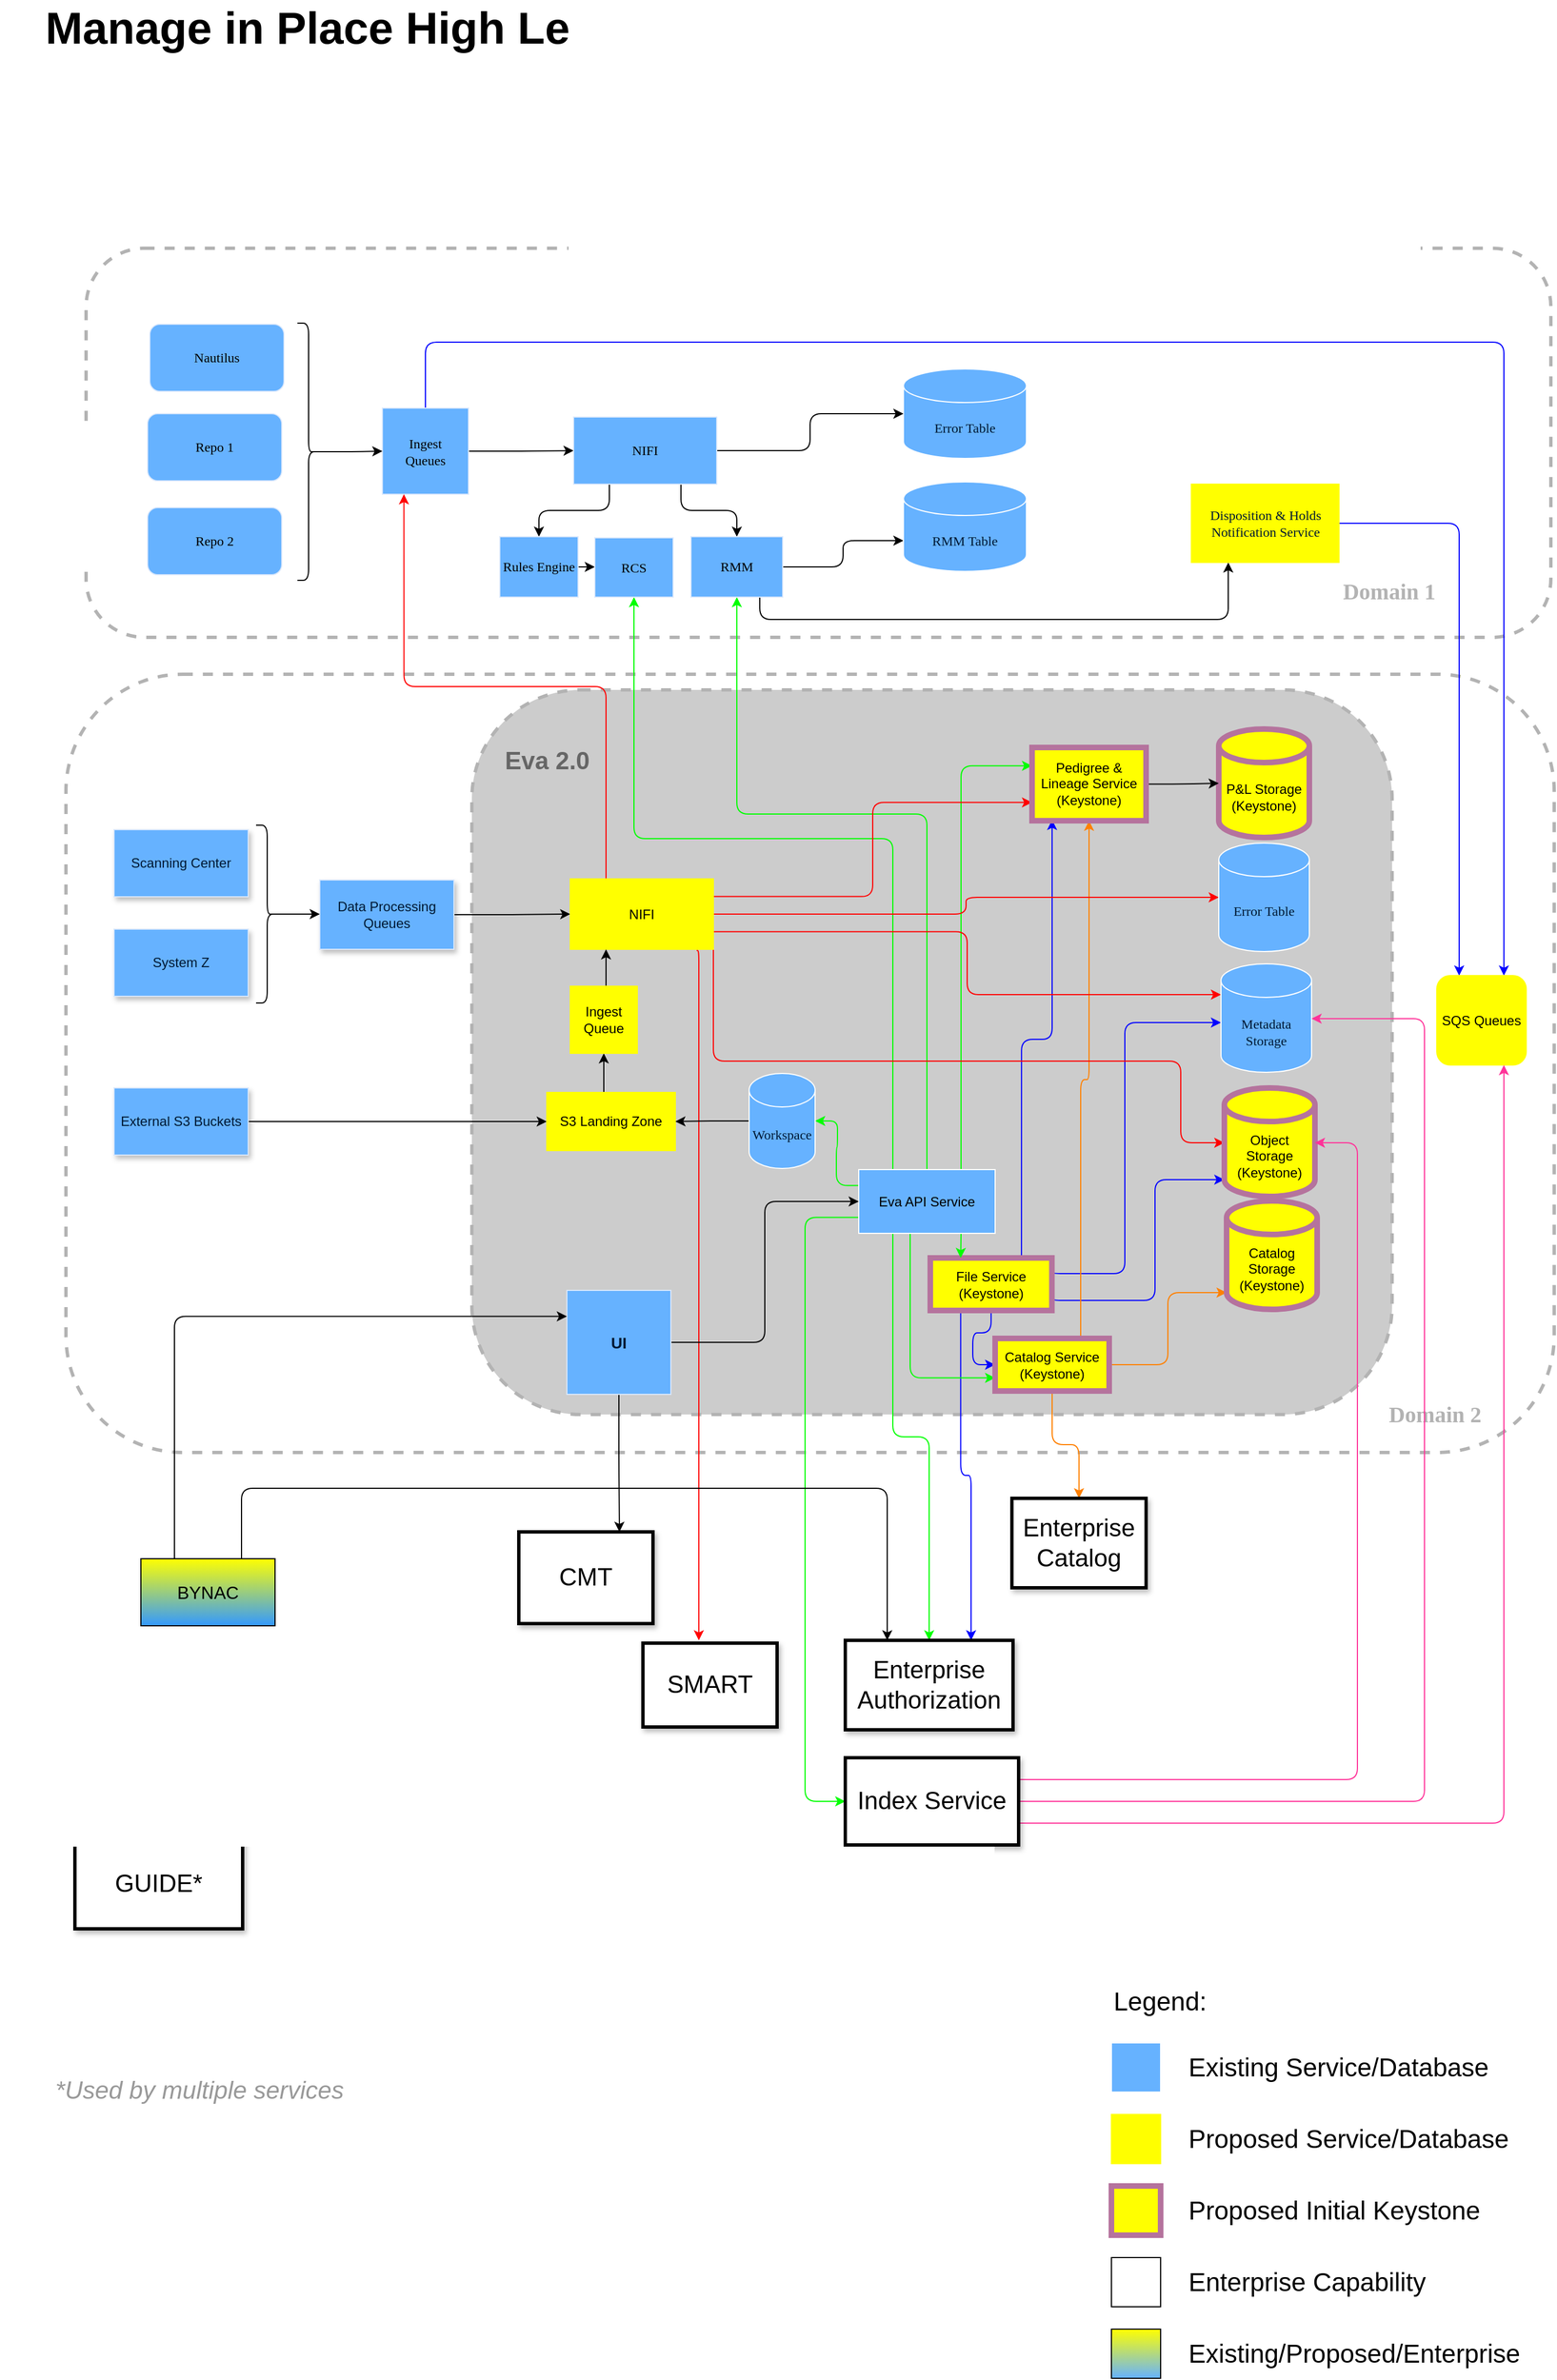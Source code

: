 <mxfile version="14.2.9" type="github" pages="7">
  <diagram name="Eva 2.0 High Level" id="u2OVcTeATrK4WQEmrBUq">
    <mxGraphModel dx="2431" dy="1489" grid="0" gridSize="10" guides="1" tooltips="1" connect="1" arrows="1" fold="1" page="0" pageScale="1" pageWidth="1400" pageHeight="1700" math="0" shadow="0">
      <root>
        <mxCell id="6W5ZjQAP1qN65vsEq8g1-0" />
        <mxCell id="6W5ZjQAP1qN65vsEq8g1-1" parent="6W5ZjQAP1qN65vsEq8g1-0" />
        <mxCell id="6W5ZjQAP1qN65vsEq8g1-2" value="" style="rounded=1;whiteSpace=wrap;html=1;fontFamily=Helvetica;fontSize=12;fontColor=#0000FF;strokeColor=#B3B3B3;dashed=1;strokeWidth=3;" parent="6W5ZjQAP1qN65vsEq8g1-1" vertex="1">
          <mxGeometry x="27" y="403" width="1331" height="696" as="geometry" />
        </mxCell>
        <mxCell id="6W5ZjQAP1qN65vsEq8g1-3" value="" style="rounded=1;whiteSpace=wrap;html=1;fontFamily=Helvetica;fontSize=12;fontColor=#0000FF;strokeColor=#B3B3B3;dashed=1;strokeWidth=3;fillColor=#CCCCCC;" parent="6W5ZjQAP1qN65vsEq8g1-1" vertex="1">
          <mxGeometry x="390" y="417" width="823" height="648" as="geometry" />
        </mxCell>
        <mxCell id="6W5ZjQAP1qN65vsEq8g1-4" value="" style="rounded=1;whiteSpace=wrap;html=1;fontFamily=Helvetica;fontSize=12;fontColor=#0000FF;strokeColor=#B3B3B3;dashed=1;strokeWidth=3;" parent="6W5ZjQAP1qN65vsEq8g1-1" vertex="1">
          <mxGeometry x="45" y="22" width="1310" height="348" as="geometry" />
        </mxCell>
        <mxCell id="6W5ZjQAP1qN65vsEq8g1-5" value="Nautilus" style="rounded=1;whiteSpace=wrap;html=1;fontSize=12;fontStyle=0;fontFamily=Tahoma;strokeColor=#DAE8FC;fillColor=#66B2FF;" parent="6W5ZjQAP1qN65vsEq8g1-1" vertex="1">
          <mxGeometry x="102" y="90" width="120" height="60" as="geometry" />
        </mxCell>
        <mxCell id="6W5ZjQAP1qN65vsEq8g1-6" value="Repo 1" style="rounded=1;whiteSpace=wrap;html=1;fontSize=12;fontStyle=0;fontFamily=Tahoma;strokeColor=#DAE8FC;fillColor=#66B2FF;" parent="6W5ZjQAP1qN65vsEq8g1-1" vertex="1">
          <mxGeometry x="100" y="170" width="120" height="60" as="geometry" />
        </mxCell>
        <mxCell id="6W5ZjQAP1qN65vsEq8g1-7" value="Repo 2" style="rounded=1;whiteSpace=wrap;html=1;fontSize=12;fontStyle=0;fontFamily=Tahoma;strokeColor=#DAE8FC;fillColor=#66B2FF;" parent="6W5ZjQAP1qN65vsEq8g1-1" vertex="1">
          <mxGeometry x="100" y="254" width="120" height="60" as="geometry" />
        </mxCell>
        <mxCell id="6W5ZjQAP1qN65vsEq8g1-8" value="Error Table" style="shape=cylinder3;whiteSpace=wrap;html=1;boundedLbl=1;backgroundOutline=1;size=15;fontStyle=0;strokeColor=#FFFFFF;fontColor=#001933;fontFamily=Tahoma;fontSize=12;fillColor=#66B2FF;" parent="6W5ZjQAP1qN65vsEq8g1-1" vertex="1">
          <mxGeometry x="776" y="130" width="110" height="80" as="geometry" />
        </mxCell>
        <mxCell id="6W5ZjQAP1qN65vsEq8g1-104" style="edgeStyle=orthogonalEdgeStyle;rounded=1;orthogonalLoop=1;jettySize=auto;html=1;exitX=1;exitY=0.5;exitDx=0;exitDy=0;entryX=0;entryY=0.5;entryDx=0;entryDy=0;" parent="6W5ZjQAP1qN65vsEq8g1-1" source="6W5ZjQAP1qN65vsEq8g1-10" target="6W5ZjQAP1qN65vsEq8g1-11" edge="1">
          <mxGeometry relative="1" as="geometry" />
        </mxCell>
        <mxCell id="6W5ZjQAP1qN65vsEq8g1-116" style="edgeStyle=orthogonalEdgeStyle;rounded=1;orthogonalLoop=1;jettySize=auto;html=1;exitX=0.5;exitY=0;exitDx=0;exitDy=0;entryX=0.75;entryY=0;entryDx=0;entryDy=0;strokeColor=#0000FF;" parent="6W5ZjQAP1qN65vsEq8g1-1" source="6W5ZjQAP1qN65vsEq8g1-10" target="6W5ZjQAP1qN65vsEq8g1-35" edge="1">
          <mxGeometry relative="1" as="geometry">
            <Array as="points">
              <mxPoint x="349" y="106" />
              <mxPoint x="1313" y="106" />
            </Array>
          </mxGeometry>
        </mxCell>
        <mxCell id="6W5ZjQAP1qN65vsEq8g1-10" value="&lt;font color=&quot;#000000&quot;&gt;Ingest&lt;br style=&quot;font-size: 12px&quot;&gt;Queues&lt;/font&gt;" style="whiteSpace=wrap;html=1;aspect=fixed;fontSize=12;fontStyle=0;fontColor=#0000FF;fontFamily=Tahoma;strokeColor=#DAE8FC;fillColor=#66B2FF;" parent="6W5ZjQAP1qN65vsEq8g1-1" vertex="1">
          <mxGeometry x="310" y="165" width="77" height="77" as="geometry" />
        </mxCell>
        <mxCell id="6W5ZjQAP1qN65vsEq8g1-105" style="edgeStyle=orthogonalEdgeStyle;rounded=1;orthogonalLoop=1;jettySize=auto;html=1;exitX=1;exitY=0.5;exitDx=0;exitDy=0;entryX=0;entryY=0.5;entryDx=0;entryDy=0;entryPerimeter=0;strokeColor=#000000;" parent="6W5ZjQAP1qN65vsEq8g1-1" source="6W5ZjQAP1qN65vsEq8g1-11" target="6W5ZjQAP1qN65vsEq8g1-8" edge="1">
          <mxGeometry relative="1" as="geometry" />
        </mxCell>
        <mxCell id="Qft9pyQR6DPQARMw99R7-14" style="edgeStyle=orthogonalEdgeStyle;rounded=1;orthogonalLoop=1;jettySize=auto;html=1;exitX=0.25;exitY=1;exitDx=0;exitDy=0;entryX=0.5;entryY=0;entryDx=0;entryDy=0;strokeColor=#000000;" parent="6W5ZjQAP1qN65vsEq8g1-1" source="6W5ZjQAP1qN65vsEq8g1-11" target="6W5ZjQAP1qN65vsEq8g1-15" edge="1">
          <mxGeometry relative="1" as="geometry" />
        </mxCell>
        <mxCell id="Qft9pyQR6DPQARMw99R7-15" style="edgeStyle=orthogonalEdgeStyle;rounded=1;orthogonalLoop=1;jettySize=auto;html=1;exitX=0.75;exitY=1;exitDx=0;exitDy=0;entryX=0.5;entryY=0;entryDx=0;entryDy=0;strokeColor=#000000;" parent="6W5ZjQAP1qN65vsEq8g1-1" source="6W5ZjQAP1qN65vsEq8g1-11" target="6W5ZjQAP1qN65vsEq8g1-17" edge="1">
          <mxGeometry relative="1" as="geometry" />
        </mxCell>
        <mxCell id="6W5ZjQAP1qN65vsEq8g1-11" value="NIFI" style="rounded=0;whiteSpace=wrap;html=1;fontStyle=0;fontFamily=Tahoma;strokeColor=#DAE8FC;fontSize=12;fillColor=#66B2FF;" parent="6W5ZjQAP1qN65vsEq8g1-1" vertex="1">
          <mxGeometry x="481" y="173" width="128" height="60" as="geometry" />
        </mxCell>
        <mxCell id="6W5ZjQAP1qN65vsEq8g1-111" style="edgeStyle=orthogonalEdgeStyle;rounded=1;orthogonalLoop=1;jettySize=auto;html=1;exitX=0.75;exitY=0;exitDx=0;exitDy=0;entryX=0.176;entryY=0.989;entryDx=0;entryDy=0;entryPerimeter=0;strokeColor=#0000FF;" parent="6W5ZjQAP1qN65vsEq8g1-1" source="6W5ZjQAP1qN65vsEq8g1-12" target="6W5ZjQAP1qN65vsEq8g1-34" edge="1">
          <mxGeometry relative="1" as="geometry" />
        </mxCell>
        <mxCell id="6W5ZjQAP1qN65vsEq8g1-112" style="edgeStyle=orthogonalEdgeStyle;rounded=1;orthogonalLoop=1;jettySize=auto;html=1;exitX=0.25;exitY=1;exitDx=0;exitDy=0;entryX=0.75;entryY=0;entryDx=0;entryDy=0;strokeColor=#0000FF;" parent="6W5ZjQAP1qN65vsEq8g1-1" source="6W5ZjQAP1qN65vsEq8g1-12" target="6W5ZjQAP1qN65vsEq8g1-44" edge="1">
          <mxGeometry relative="1" as="geometry" />
        </mxCell>
        <mxCell id="6W5ZjQAP1qN65vsEq8g1-113" style="edgeStyle=orthogonalEdgeStyle;rounded=1;orthogonalLoop=1;jettySize=auto;html=1;exitX=1;exitY=0.75;exitDx=0;exitDy=0;entryX=0;entryY=1;entryDx=0;entryDy=-15;entryPerimeter=0;strokeColor=#0000FF;" parent="6W5ZjQAP1qN65vsEq8g1-1" source="6W5ZjQAP1qN65vsEq8g1-12" target="6W5ZjQAP1qN65vsEq8g1-30" edge="1">
          <mxGeometry relative="1" as="geometry">
            <Array as="points">
              <mxPoint x="909" y="963" />
              <mxPoint x="1001" y="963" />
              <mxPoint x="1001" y="855" />
            </Array>
          </mxGeometry>
        </mxCell>
        <mxCell id="6W5ZjQAP1qN65vsEq8g1-114" style="edgeStyle=orthogonalEdgeStyle;rounded=1;orthogonalLoop=1;jettySize=auto;html=1;exitX=1;exitY=0.25;exitDx=0;exitDy=0;entryX=0;entryY=0;entryDx=0;entryDy=52.5;entryPerimeter=0;strokeColor=#0000FF;" parent="6W5ZjQAP1qN65vsEq8g1-1" source="6W5ZjQAP1qN65vsEq8g1-12" target="6W5ZjQAP1qN65vsEq8g1-31" edge="1">
          <mxGeometry relative="1" as="geometry">
            <Array as="points">
              <mxPoint x="974" y="939" />
              <mxPoint x="974" y="715" />
            </Array>
          </mxGeometry>
        </mxCell>
        <mxCell id="bejv-DehBb-JMuw0PdSP-4" style="edgeStyle=orthogonalEdgeStyle;rounded=1;orthogonalLoop=1;jettySize=auto;html=1;exitX=0.5;exitY=1;exitDx=0;exitDy=0;entryX=0;entryY=0.5;entryDx=0;entryDy=0;strokeColor=#0000FF;" parent="6W5ZjQAP1qN65vsEq8g1-1" source="6W5ZjQAP1qN65vsEq8g1-12" target="6W5ZjQAP1qN65vsEq8g1-14" edge="1">
          <mxGeometry relative="1" as="geometry" />
        </mxCell>
        <mxCell id="6W5ZjQAP1qN65vsEq8g1-12" value="&lt;div&gt;File Service&lt;/div&gt;(Keystone)" style="rounded=0;whiteSpace=wrap;html=1;fillColor=#FFFF00;strokeColor=#B5739D;strokeWidth=5;" parent="6W5ZjQAP1qN65vsEq8g1-1" vertex="1">
          <mxGeometry x="800" y="925" width="108.75" height="47" as="geometry" />
        </mxCell>
        <mxCell id="Qft9pyQR6DPQARMw99R7-3" style="edgeStyle=orthogonalEdgeStyle;rounded=1;orthogonalLoop=1;jettySize=auto;html=1;entryX=0.5;entryY=0;entryDx=0;entryDy=0;strokeColor=#00FF00;exitX=0.25;exitY=1;exitDx=0;exitDy=0;" parent="6W5ZjQAP1qN65vsEq8g1-1" source="6W5ZjQAP1qN65vsEq8g1-13" target="6W5ZjQAP1qN65vsEq8g1-44" edge="1">
          <mxGeometry relative="1" as="geometry" />
        </mxCell>
        <mxCell id="Qft9pyQR6DPQARMw99R7-4" style="edgeStyle=orthogonalEdgeStyle;rounded=1;orthogonalLoop=1;jettySize=auto;html=1;exitX=0;exitY=0.75;exitDx=0;exitDy=0;entryX=0;entryY=0.5;entryDx=0;entryDy=0;strokeColor=#00FF00;" parent="6W5ZjQAP1qN65vsEq8g1-1" source="6W5ZjQAP1qN65vsEq8g1-13" target="6W5ZjQAP1qN65vsEq8g1-43" edge="1">
          <mxGeometry relative="1" as="geometry">
            <Array as="points">
              <mxPoint x="688" y="889" />
              <mxPoint x="688" y="1411" />
            </Array>
          </mxGeometry>
        </mxCell>
        <mxCell id="Qft9pyQR6DPQARMw99R7-5" style="edgeStyle=orthogonalEdgeStyle;rounded=1;orthogonalLoop=1;jettySize=auto;html=1;exitX=0;exitY=0.25;exitDx=0;exitDy=0;entryX=1;entryY=0.5;entryDx=0;entryDy=0;entryPerimeter=0;strokeColor=#00FF00;" parent="6W5ZjQAP1qN65vsEq8g1-1" source="6W5ZjQAP1qN65vsEq8g1-13" target="6W5ZjQAP1qN65vsEq8g1-28" edge="1">
          <mxGeometry relative="1" as="geometry" />
        </mxCell>
        <mxCell id="Qft9pyQR6DPQARMw99R7-6" style="edgeStyle=orthogonalEdgeStyle;rounded=1;orthogonalLoop=1;jettySize=auto;html=1;exitX=0.25;exitY=0;exitDx=0;exitDy=0;entryX=0.5;entryY=1;entryDx=0;entryDy=0;strokeColor=#00FF00;" parent="6W5ZjQAP1qN65vsEq8g1-1" source="6W5ZjQAP1qN65vsEq8g1-13" target="6W5ZjQAP1qN65vsEq8g1-16" edge="1">
          <mxGeometry relative="1" as="geometry">
            <Array as="points">
              <mxPoint x="767" y="550" />
              <mxPoint x="535" y="550" />
            </Array>
          </mxGeometry>
        </mxCell>
        <mxCell id="Qft9pyQR6DPQARMw99R7-7" style="edgeStyle=orthogonalEdgeStyle;rounded=1;orthogonalLoop=1;jettySize=auto;html=1;exitX=0.5;exitY=0;exitDx=0;exitDy=0;entryX=0.5;entryY=1;entryDx=0;entryDy=0;strokeColor=#00FF00;" parent="6W5ZjQAP1qN65vsEq8g1-1" source="6W5ZjQAP1qN65vsEq8g1-13" target="6W5ZjQAP1qN65vsEq8g1-17" edge="1">
          <mxGeometry relative="1" as="geometry">
            <Array as="points">
              <mxPoint x="797" y="528" />
              <mxPoint x="627" y="528" />
            </Array>
          </mxGeometry>
        </mxCell>
        <mxCell id="Qft9pyQR6DPQARMw99R7-8" style="edgeStyle=orthogonalEdgeStyle;rounded=1;orthogonalLoop=1;jettySize=auto;html=1;exitX=0.75;exitY=0;exitDx=0;exitDy=0;entryX=0;entryY=0.25;entryDx=0;entryDy=0;strokeColor=#00FF00;" parent="6W5ZjQAP1qN65vsEq8g1-1" source="6W5ZjQAP1qN65vsEq8g1-13" target="6W5ZjQAP1qN65vsEq8g1-34" edge="1">
          <mxGeometry relative="1" as="geometry" />
        </mxCell>
        <mxCell id="bejv-DehBb-JMuw0PdSP-2" style="edgeStyle=orthogonalEdgeStyle;rounded=1;orthogonalLoop=1;jettySize=auto;html=1;exitX=0.377;exitY=0.998;exitDx=0;exitDy=0;entryX=0;entryY=0.75;entryDx=0;entryDy=0;strokeColor=#00FF00;exitPerimeter=0;" parent="6W5ZjQAP1qN65vsEq8g1-1" source="6W5ZjQAP1qN65vsEq8g1-13" target="6W5ZjQAP1qN65vsEq8g1-14" edge="1">
          <mxGeometry relative="1" as="geometry" />
        </mxCell>
        <mxCell id="0aYQp3kFKJdG-T2SxukZ-0" style="edgeStyle=orthogonalEdgeStyle;rounded=1;orthogonalLoop=1;jettySize=auto;html=1;exitX=0.75;exitY=1;exitDx=0;exitDy=0;entryX=0.25;entryY=0;entryDx=0;entryDy=0;strokeColor=#00FF00;" parent="6W5ZjQAP1qN65vsEq8g1-1" source="6W5ZjQAP1qN65vsEq8g1-13" target="6W5ZjQAP1qN65vsEq8g1-12" edge="1">
          <mxGeometry relative="1" as="geometry" />
        </mxCell>
        <mxCell id="6W5ZjQAP1qN65vsEq8g1-13" value="Eva API Service" style="rounded=0;whiteSpace=wrap;html=1;fillColor=#66B2FF;strokeColor=#FFFFFF;" parent="6W5ZjQAP1qN65vsEq8g1-1" vertex="1">
          <mxGeometry x="736" y="846" width="122" height="57" as="geometry" />
        </mxCell>
        <mxCell id="6W5ZjQAP1qN65vsEq8g1-108" style="edgeStyle=orthogonalEdgeStyle;rounded=1;orthogonalLoop=1;jettySize=auto;html=1;exitX=0.5;exitY=1;exitDx=0;exitDy=0;entryX=0.5;entryY=0;entryDx=0;entryDy=0;strokeColor=#FF8000;" parent="6W5ZjQAP1qN65vsEq8g1-1" source="6W5ZjQAP1qN65vsEq8g1-14" target="6W5ZjQAP1qN65vsEq8g1-42" edge="1">
          <mxGeometry relative="1" as="geometry" />
        </mxCell>
        <mxCell id="6W5ZjQAP1qN65vsEq8g1-109" style="edgeStyle=orthogonalEdgeStyle;rounded=1;orthogonalLoop=1;jettySize=auto;html=1;exitX=1;exitY=0.5;exitDx=0;exitDy=0;entryX=0;entryY=1;entryDx=0;entryDy=-15;entryPerimeter=0;strokeColor=#FF8000;" parent="6W5ZjQAP1qN65vsEq8g1-1" source="6W5ZjQAP1qN65vsEq8g1-14" target="6W5ZjQAP1qN65vsEq8g1-29" edge="1">
          <mxGeometry relative="1" as="geometry" />
        </mxCell>
        <mxCell id="bejv-DehBb-JMuw0PdSP-3" style="edgeStyle=orthogonalEdgeStyle;rounded=1;orthogonalLoop=1;jettySize=auto;html=1;exitX=0.75;exitY=0;exitDx=0;exitDy=0;strokeColor=#FF8000;" parent="6W5ZjQAP1qN65vsEq8g1-1" source="6W5ZjQAP1qN65vsEq8g1-14" target="6W5ZjQAP1qN65vsEq8g1-34" edge="1">
          <mxGeometry relative="1" as="geometry" />
        </mxCell>
        <mxCell id="6W5ZjQAP1qN65vsEq8g1-14" value="&lt;div&gt;Catalog Service&lt;/div&gt;&lt;div&gt;(Keystone)&lt;br&gt;&lt;/div&gt;" style="rounded=0;whiteSpace=wrap;html=1;fillColor=#FFFF00;strokeColor=#B5739D;strokeWidth=5;" parent="6W5ZjQAP1qN65vsEq8g1-1" vertex="1">
          <mxGeometry x="858" y="997" width="102" height="47" as="geometry" />
        </mxCell>
        <mxCell id="Kk5T3IAWbuQ9X1YcVjK--0" style="edgeStyle=orthogonalEdgeStyle;rounded=0;orthogonalLoop=1;jettySize=auto;html=1;exitX=1;exitY=0.5;exitDx=0;exitDy=0;entryX=0;entryY=0.5;entryDx=0;entryDy=0;" parent="6W5ZjQAP1qN65vsEq8g1-1" source="6W5ZjQAP1qN65vsEq8g1-15" target="6W5ZjQAP1qN65vsEq8g1-16" edge="1">
          <mxGeometry relative="1" as="geometry" />
        </mxCell>
        <mxCell id="6W5ZjQAP1qN65vsEq8g1-15" value="Rules Engine" style="rounded=0;whiteSpace=wrap;html=1;fontSize=12;fontStyle=0;fontFamily=Tahoma;strokeColor=#DAE8FC;fillColor=#66B2FF;" parent="6W5ZjQAP1qN65vsEq8g1-1" vertex="1">
          <mxGeometry x="415" y="280" width="70" height="54" as="geometry" />
        </mxCell>
        <mxCell id="6W5ZjQAP1qN65vsEq8g1-16" value="RCS" style="rounded=0;whiteSpace=wrap;html=1;fontSize=12;fontStyle=0;fontFamily=Tahoma;strokeColor=#DAE8FC;fillColor=#66B2FF;" parent="6W5ZjQAP1qN65vsEq8g1-1" vertex="1">
          <mxGeometry x="500" y="281" width="70" height="53" as="geometry" />
        </mxCell>
        <mxCell id="6W5ZjQAP1qN65vsEq8g1-106" style="edgeStyle=orthogonalEdgeStyle;rounded=1;orthogonalLoop=1;jettySize=auto;html=1;exitX=1;exitY=0.5;exitDx=0;exitDy=0;entryX=0;entryY=0;entryDx=0;entryDy=52.5;entryPerimeter=0;strokeColor=#000000;" parent="6W5ZjQAP1qN65vsEq8g1-1" source="6W5ZjQAP1qN65vsEq8g1-17" target="6W5ZjQAP1qN65vsEq8g1-18" edge="1">
          <mxGeometry relative="1" as="geometry" />
        </mxCell>
        <mxCell id="6W5ZjQAP1qN65vsEq8g1-107" style="edgeStyle=orthogonalEdgeStyle;rounded=1;orthogonalLoop=1;jettySize=auto;html=1;exitX=0.75;exitY=1;exitDx=0;exitDy=0;entryX=0.25;entryY=1;entryDx=0;entryDy=0;strokeColor=#000000;" parent="6W5ZjQAP1qN65vsEq8g1-1" source="6W5ZjQAP1qN65vsEq8g1-17" target="6W5ZjQAP1qN65vsEq8g1-19" edge="1">
          <mxGeometry relative="1" as="geometry" />
        </mxCell>
        <mxCell id="6W5ZjQAP1qN65vsEq8g1-17" value="RMM" style="rounded=0;whiteSpace=wrap;html=1;fontSize=12;fontStyle=0;fontFamily=Tahoma;strokeColor=#DAE8FC;fillColor=#66B2FF;" parent="6W5ZjQAP1qN65vsEq8g1-1" vertex="1">
          <mxGeometry x="586" y="280" width="82" height="54" as="geometry" />
        </mxCell>
        <mxCell id="6W5ZjQAP1qN65vsEq8g1-18" value="RMM Table" style="shape=cylinder3;whiteSpace=wrap;html=1;boundedLbl=1;backgroundOutline=1;size=15;fontStyle=0;fontColor=#001933;fontFamily=Tahoma;fontSize=12;strokeColor=#FFFFFF;fillColor=#66B2FF;" parent="6W5ZjQAP1qN65vsEq8g1-1" vertex="1">
          <mxGeometry x="776" y="231" width="110" height="80" as="geometry" />
        </mxCell>
        <mxCell id="Qft9pyQR6DPQARMw99R7-0" style="edgeStyle=orthogonalEdgeStyle;rounded=1;orthogonalLoop=1;jettySize=auto;html=1;exitX=1;exitY=0.5;exitDx=0;exitDy=0;entryX=0.25;entryY=0;entryDx=0;entryDy=0;strokeColor=#0000FF;" parent="6W5ZjQAP1qN65vsEq8g1-1" source="6W5ZjQAP1qN65vsEq8g1-19" target="6W5ZjQAP1qN65vsEq8g1-35" edge="1">
          <mxGeometry relative="1" as="geometry" />
        </mxCell>
        <mxCell id="6W5ZjQAP1qN65vsEq8g1-19" value="Disposition &amp;amp; Holds&lt;br&gt;Notification Service" style="rounded=0;whiteSpace=wrap;html=1;fontStyle=0;fontFamily=Tahoma;fillColor=#FFFF00;strokeColor=#FFFF00;fontColor=#001933;" parent="6W5ZjQAP1qN65vsEq8g1-1" vertex="1">
          <mxGeometry x="1033.5" y="233" width="132" height="70" as="geometry" />
        </mxCell>
        <mxCell id="6W5ZjQAP1qN65vsEq8g1-20" value="Scanning Center" style="rounded=0;whiteSpace=wrap;html=1;fontFamily=Helvetica;fontSize=12;shadow=1;fontStyle=0;strokeColor=#DAE8FC;fontColor=#001933;fillColor=#66B2FF;" parent="6W5ZjQAP1qN65vsEq8g1-1" vertex="1">
          <mxGeometry x="70" y="542" width="120" height="60" as="geometry" />
        </mxCell>
        <mxCell id="6W5ZjQAP1qN65vsEq8g1-21" value="Domain 1" style="text;html=1;resizable=0;autosize=1;align=center;verticalAlign=middle;points=[];fillColor=none;strokeColor=none;rounded=0;fontFamily=Tahoma;fontSize=20;fontStyle=1;fontColor=#B3B3B3;" parent="6W5ZjQAP1qN65vsEq8g1-1" vertex="1">
          <mxGeometry x="1157" y="314" width="106" height="28" as="geometry" />
        </mxCell>
        <mxCell id="6W5ZjQAP1qN65vsEq8g1-22" value="System Z" style="rounded=0;whiteSpace=wrap;html=1;fontFamily=Helvetica;fontSize=12;shadow=1;fontStyle=0;strokeColor=#DAE8FC;fontColor=#001933;fillColor=#66B2FF;" parent="6W5ZjQAP1qN65vsEq8g1-1" vertex="1">
          <mxGeometry x="70" y="631" width="120" height="60" as="geometry" />
        </mxCell>
        <mxCell id="6W5ZjQAP1qN65vsEq8g1-94" style="edgeStyle=orthogonalEdgeStyle;rounded=1;orthogonalLoop=1;jettySize=auto;html=1;exitX=1;exitY=0.5;exitDx=0;exitDy=0;entryX=0;entryY=0.5;entryDx=0;entryDy=0;" parent="6W5ZjQAP1qN65vsEq8g1-1" source="6W5ZjQAP1qN65vsEq8g1-23" target="6W5ZjQAP1qN65vsEq8g1-26" edge="1">
          <mxGeometry relative="1" as="geometry" />
        </mxCell>
        <mxCell id="6W5ZjQAP1qN65vsEq8g1-23" value="External S3 Buckets" style="rounded=0;whiteSpace=wrap;html=1;fontFamily=Helvetica;fontSize=12;shadow=1;fontStyle=0;strokeColor=#DAE8FC;fontColor=#001933;fillColor=#66B2FF;" parent="6W5ZjQAP1qN65vsEq8g1-1" vertex="1">
          <mxGeometry x="70" y="773" width="120" height="60" as="geometry" />
        </mxCell>
        <mxCell id="Qft9pyQR6DPQARMw99R7-1" style="edgeStyle=orthogonalEdgeStyle;rounded=1;orthogonalLoop=1;jettySize=auto;html=1;exitX=1;exitY=0.5;exitDx=0;exitDy=0;entryX=0;entryY=0.5;entryDx=0;entryDy=0;" parent="6W5ZjQAP1qN65vsEq8g1-1" source="6W5ZjQAP1qN65vsEq8g1-24" target="6W5ZjQAP1qN65vsEq8g1-25" edge="1">
          <mxGeometry relative="1" as="geometry" />
        </mxCell>
        <mxCell id="6W5ZjQAP1qN65vsEq8g1-24" value="Data Processing Queues" style="rounded=0;whiteSpace=wrap;html=1;fontStyle=0;strokeColor=#DAE8FC;fontFamily=Helvetica;fontColor=#001933;shadow=1;fillColor=#66B2FF;" parent="6W5ZjQAP1qN65vsEq8g1-1" vertex="1">
          <mxGeometry x="254" y="587" width="120" height="62" as="geometry" />
        </mxCell>
        <mxCell id="6W5ZjQAP1qN65vsEq8g1-97" style="edgeStyle=orthogonalEdgeStyle;rounded=1;orthogonalLoop=1;jettySize=auto;html=1;exitX=0.25;exitY=0;exitDx=0;exitDy=0;entryX=0.25;entryY=1;entryDx=0;entryDy=0;strokeColor=#FF0000;" parent="6W5ZjQAP1qN65vsEq8g1-1" source="6W5ZjQAP1qN65vsEq8g1-25" target="6W5ZjQAP1qN65vsEq8g1-10" edge="1">
          <mxGeometry relative="1" as="geometry" />
        </mxCell>
        <mxCell id="6W5ZjQAP1qN65vsEq8g1-98" style="edgeStyle=orthogonalEdgeStyle;rounded=1;orthogonalLoop=1;jettySize=auto;html=1;exitX=1;exitY=0.25;exitDx=0;exitDy=0;entryX=0;entryY=0.75;entryDx=0;entryDy=0;strokeColor=#FF0000;" parent="6W5ZjQAP1qN65vsEq8g1-1" source="6W5ZjQAP1qN65vsEq8g1-25" target="6W5ZjQAP1qN65vsEq8g1-34" edge="1">
          <mxGeometry relative="1" as="geometry" />
        </mxCell>
        <mxCell id="6W5ZjQAP1qN65vsEq8g1-99" style="edgeStyle=orthogonalEdgeStyle;rounded=1;orthogonalLoop=1;jettySize=auto;html=1;exitX=1;exitY=0.5;exitDx=0;exitDy=0;entryX=0;entryY=0.5;entryDx=0;entryDy=0;entryPerimeter=0;strokeColor=#FF0000;" parent="6W5ZjQAP1qN65vsEq8g1-1" source="6W5ZjQAP1qN65vsEq8g1-25" target="6W5ZjQAP1qN65vsEq8g1-32" edge="1">
          <mxGeometry relative="1" as="geometry" />
        </mxCell>
        <mxCell id="6W5ZjQAP1qN65vsEq8g1-101" style="edgeStyle=orthogonalEdgeStyle;rounded=1;orthogonalLoop=1;jettySize=auto;html=1;exitX=1;exitY=0.75;exitDx=0;exitDy=0;entryX=0;entryY=0;entryDx=0;entryDy=27.5;entryPerimeter=0;strokeColor=#FF0000;" parent="6W5ZjQAP1qN65vsEq8g1-1" source="6W5ZjQAP1qN65vsEq8g1-25" target="6W5ZjQAP1qN65vsEq8g1-31" edge="1">
          <mxGeometry relative="1" as="geometry" />
        </mxCell>
        <mxCell id="6W5ZjQAP1qN65vsEq8g1-102" style="edgeStyle=orthogonalEdgeStyle;rounded=1;orthogonalLoop=1;jettySize=auto;html=1;exitX=1;exitY=1;exitDx=0;exitDy=0;entryX=0;entryY=0.5;entryDx=0;entryDy=0;entryPerimeter=0;strokeColor=#FF0000;" parent="6W5ZjQAP1qN65vsEq8g1-1" source="6W5ZjQAP1qN65vsEq8g1-25" target="6W5ZjQAP1qN65vsEq8g1-30" edge="1">
          <mxGeometry relative="1" as="geometry">
            <Array as="points">
              <mxPoint x="606" y="749" />
              <mxPoint x="1024" y="749" />
              <mxPoint x="1024" y="822" />
              <mxPoint x="1063" y="822" />
            </Array>
          </mxGeometry>
        </mxCell>
        <mxCell id="6W5ZjQAP1qN65vsEq8g1-103" style="edgeStyle=orthogonalEdgeStyle;rounded=1;orthogonalLoop=1;jettySize=auto;html=1;exitX=0.883;exitY=1.018;exitDx=0;exitDy=0;strokeColor=#FF0000;exitPerimeter=0;" parent="6W5ZjQAP1qN65vsEq8g1-1" source="6W5ZjQAP1qN65vsEq8g1-25" edge="1">
          <mxGeometry relative="1" as="geometry">
            <mxPoint x="593" y="1267" as="targetPoint" />
            <Array as="points">
              <mxPoint x="593" y="650" />
            </Array>
          </mxGeometry>
        </mxCell>
        <mxCell id="6W5ZjQAP1qN65vsEq8g1-25" value="NIFI" style="rounded=0;whiteSpace=wrap;html=1;fillColor=#FFFF00;strokeColor=#FFFF00;fontColor=#000000;fontFamily=Helvetica;" parent="6W5ZjQAP1qN65vsEq8g1-1" vertex="1">
          <mxGeometry x="478" y="586" width="128" height="63" as="geometry" />
        </mxCell>
        <mxCell id="6W5ZjQAP1qN65vsEq8g1-95" style="edgeStyle=orthogonalEdgeStyle;rounded=0;orthogonalLoop=1;jettySize=auto;html=1;exitX=0.5;exitY=0;exitDx=0;exitDy=0;entryX=0.5;entryY=1;entryDx=0;entryDy=0;" parent="6W5ZjQAP1qN65vsEq8g1-1" source="6W5ZjQAP1qN65vsEq8g1-26" target="6W5ZjQAP1qN65vsEq8g1-27" edge="1">
          <mxGeometry relative="1" as="geometry" />
        </mxCell>
        <mxCell id="6W5ZjQAP1qN65vsEq8g1-26" value="S3 Landing Zone" style="rounded=0;whiteSpace=wrap;html=1;strokeColor=#FFFF00;fontFamily=Helvetica;fontSize=12;fontColor=#000000;fillColor=#FFFF00;" parent="6W5ZjQAP1qN65vsEq8g1-1" vertex="1">
          <mxGeometry x="457" y="777" width="115" height="52" as="geometry" />
        </mxCell>
        <mxCell id="6W5ZjQAP1qN65vsEq8g1-96" style="edgeStyle=orthogonalEdgeStyle;rounded=0;orthogonalLoop=1;jettySize=auto;html=1;exitX=0.5;exitY=0;exitDx=0;exitDy=0;entryX=0.25;entryY=1;entryDx=0;entryDy=0;" parent="6W5ZjQAP1qN65vsEq8g1-1" source="6W5ZjQAP1qN65vsEq8g1-27" target="6W5ZjQAP1qN65vsEq8g1-25" edge="1">
          <mxGeometry relative="1" as="geometry" />
        </mxCell>
        <mxCell id="6W5ZjQAP1qN65vsEq8g1-27" value="Ingest&lt;br style=&quot;font-size: 13px;&quot;&gt;Queue" style="whiteSpace=wrap;html=1;aspect=fixed;strokeColor=#FFFF00;fontFamily=Helvetica;fontSize=12;fontColor=#000000;rounded=0;fillColor=#FFFF00;" parent="6W5ZjQAP1qN65vsEq8g1-1" vertex="1">
          <mxGeometry x="478" y="682" width="60" height="60" as="geometry" />
        </mxCell>
        <mxCell id="dc6nMiSu5jc_5wol0Yhv-0" style="edgeStyle=orthogonalEdgeStyle;rounded=1;orthogonalLoop=1;jettySize=auto;html=1;exitX=0;exitY=0.5;exitDx=0;exitDy=0;exitPerimeter=0;entryX=1;entryY=0.5;entryDx=0;entryDy=0;" parent="6W5ZjQAP1qN65vsEq8g1-1" source="6W5ZjQAP1qN65vsEq8g1-28" target="6W5ZjQAP1qN65vsEq8g1-26" edge="1">
          <mxGeometry relative="1" as="geometry" />
        </mxCell>
        <mxCell id="6W5ZjQAP1qN65vsEq8g1-28" value="&lt;font style=&quot;font-size: 12px&quot;&gt;Workspace&lt;/font&gt;" style="shape=cylinder3;whiteSpace=wrap;html=1;boundedLbl=1;backgroundOutline=1;size=15;fontFamily=Tahoma;fontSize=12;fontColor=#001933;fontStyle=0;strokeColor=#FFFFFF;fillColor=#66B2FF;" parent="6W5ZjQAP1qN65vsEq8g1-1" vertex="1">
          <mxGeometry x="638" y="760" width="59" height="85" as="geometry" />
        </mxCell>
        <mxCell id="6W5ZjQAP1qN65vsEq8g1-29" value="Catalog Storage&lt;br&gt;(Keystone)" style="shape=cylinder3;whiteSpace=wrap;html=1;boundedLbl=1;backgroundOutline=1;size=15;fontFamily=Helvetica;fontSize=12;fontColor=#000000;fillColor=#FFFF00;rounded=0;strokeColor=#B5739D;strokeWidth=5;" parent="6W5ZjQAP1qN65vsEq8g1-1" vertex="1">
          <mxGeometry x="1065" y="874" width="81" height="97" as="geometry" />
        </mxCell>
        <mxCell id="6W5ZjQAP1qN65vsEq8g1-30" value="Object Storage&lt;br&gt;(Keystone)" style="shape=cylinder3;whiteSpace=wrap;html=1;boundedLbl=1;backgroundOutline=1;size=15;fontFamily=Helvetica;fontSize=12;fontColor=#000000;fillColor=#FFFF00;rounded=0;strokeColor=#B5739D;strokeWidth=5;" parent="6W5ZjQAP1qN65vsEq8g1-1" vertex="1">
          <mxGeometry x="1063" y="773" width="81" height="97" as="geometry" />
        </mxCell>
        <mxCell id="6W5ZjQAP1qN65vsEq8g1-31" value="Metadata&lt;br style=&quot;font-size: 12px;&quot;&gt;Storage" style="shape=cylinder3;whiteSpace=wrap;html=1;boundedLbl=1;backgroundOutline=1;size=15;fontFamily=Tahoma;fontSize=12;fontColor=#001933;fontStyle=0;fillColor=#66B2FF;strokeWidth=1;strokeColor=#FFFFFF;" parent="6W5ZjQAP1qN65vsEq8g1-1" vertex="1">
          <mxGeometry x="1060" y="662" width="81" height="97" as="geometry" />
        </mxCell>
        <mxCell id="6W5ZjQAP1qN65vsEq8g1-32" value="Error Table" style="shape=cylinder3;whiteSpace=wrap;html=1;boundedLbl=1;backgroundOutline=1;size=15;fontFamily=Tahoma;fontSize=12;fontStyle=0;strokeColor=#FFFFFF;fontColor=#001933;fillColor=#66B2FF;" parent="6W5ZjQAP1qN65vsEq8g1-1" vertex="1">
          <mxGeometry x="1058" y="554" width="81" height="97" as="geometry" />
        </mxCell>
        <mxCell id="6W5ZjQAP1qN65vsEq8g1-33" value="P&amp;amp;L Storage&lt;br&gt;(Keystone)" style="shape=cylinder3;whiteSpace=wrap;html=1;boundedLbl=1;backgroundOutline=1;size=15;fontFamily=Helvetica;fontSize=12;fontColor=#000000;fillColor=#FFFF00;rounded=0;strokeColor=#B5739D;strokeWidth=5;" parent="6W5ZjQAP1qN65vsEq8g1-1" vertex="1">
          <mxGeometry x="1058" y="452" width="81" height="97" as="geometry" />
        </mxCell>
        <mxCell id="Qft9pyQR6DPQARMw99R7-13" style="edgeStyle=orthogonalEdgeStyle;rounded=1;orthogonalLoop=1;jettySize=auto;html=1;exitX=1;exitY=0.5;exitDx=0;exitDy=0;entryX=0;entryY=0.5;entryDx=0;entryDy=0;entryPerimeter=0;" parent="6W5ZjQAP1qN65vsEq8g1-1" source="6W5ZjQAP1qN65vsEq8g1-34" target="6W5ZjQAP1qN65vsEq8g1-33" edge="1">
          <mxGeometry relative="1" as="geometry" />
        </mxCell>
        <mxCell id="6W5ZjQAP1qN65vsEq8g1-34" value="Pedigree &amp;amp; Lineage Service&lt;br&gt;(Keystone)" style="rounded=0;whiteSpace=wrap;html=1;fillColor=#FFFF00;strokeColor=#B5739D;strokeWidth=5;" parent="6W5ZjQAP1qN65vsEq8g1-1" vertex="1">
          <mxGeometry x="891" y="468.5" width="102" height="65.5" as="geometry" />
        </mxCell>
        <mxCell id="6W5ZjQAP1qN65vsEq8g1-35" value="SQS Queues" style="whiteSpace=wrap;html=1;aspect=fixed;strokeColor=#FFFF00;fontFamily=Helvetica;fontSize=12;fontColor=#000000;rounded=1;fillColor=#FFFF00;" parent="6W5ZjQAP1qN65vsEq8g1-1" vertex="1">
          <mxGeometry x="1253" y="672.5" width="80" height="80" as="geometry" />
        </mxCell>
        <mxCell id="6W5ZjQAP1qN65vsEq8g1-93" style="edgeStyle=orthogonalEdgeStyle;rounded=1;orthogonalLoop=1;jettySize=auto;html=1;exitX=0.5;exitY=1;exitDx=0;exitDy=0;entryX=0.75;entryY=0;entryDx=0;entryDy=0;" parent="6W5ZjQAP1qN65vsEq8g1-1" source="6W5ZjQAP1qN65vsEq8g1-36" target="6W5ZjQAP1qN65vsEq8g1-46" edge="1">
          <mxGeometry relative="1" as="geometry" />
        </mxCell>
        <mxCell id="tXZxI4vkqruDn_3kicG0-1" style="edgeStyle=orthogonalEdgeStyle;rounded=1;orthogonalLoop=1;jettySize=auto;html=1;exitX=1;exitY=0.5;exitDx=0;exitDy=0;entryX=0;entryY=0.5;entryDx=0;entryDy=0;" parent="6W5ZjQAP1qN65vsEq8g1-1" source="6W5ZjQAP1qN65vsEq8g1-36" target="6W5ZjQAP1qN65vsEq8g1-13" edge="1">
          <mxGeometry relative="1" as="geometry" />
        </mxCell>
        <mxCell id="6W5ZjQAP1qN65vsEq8g1-36" value="UI" style="whiteSpace=wrap;html=1;aspect=fixed;shadow=0;fontFamily=Helvetica;fontSize=14;rounded=0;fontStyle=1;strokeColor=#DAE8FC;fontColor=#001933;fillColor=#66B2FF;" parent="6W5ZjQAP1qN65vsEq8g1-1" vertex="1">
          <mxGeometry x="475" y="954" width="93" height="93" as="geometry" />
        </mxCell>
        <mxCell id="6W5ZjQAP1qN65vsEq8g1-37" value="Domain 2" style="text;html=1;resizable=0;autosize=1;align=center;verticalAlign=middle;points=[];fillColor=none;strokeColor=none;rounded=0;fontFamily=Tahoma;fontSize=20;fontStyle=1;fontColor=#B3B3B3;" parent="6W5ZjQAP1qN65vsEq8g1-1" vertex="1">
          <mxGeometry x="1198" y="1050" width="106" height="28" as="geometry" />
        </mxCell>
        <mxCell id="6W5ZjQAP1qN65vsEq8g1-38" value="Eva 2.0" style="text;html=1;resizable=0;autosize=1;align=center;verticalAlign=middle;points=[];fillColor=none;strokeColor=none;rounded=0;fontFamily=Helvetica;fontSize=22;fontStyle=1;fontColor=#666666;" parent="6W5ZjQAP1qN65vsEq8g1-1" vertex="1">
          <mxGeometry x="414" y="466" width="86" height="30" as="geometry" />
        </mxCell>
        <mxCell id="6W5ZjQAP1qN65vsEq8g1-41" value="GUIDE*" style="rounded=0;whiteSpace=wrap;html=1;shadow=1;strokeWidth=3;fillColor=#ffffff;fontFamily=Helvetica;fontSize=22;fontColor=#000000;" parent="6W5ZjQAP1qN65vsEq8g1-1" vertex="1">
          <mxGeometry x="35" y="1445" width="150" height="80" as="geometry" />
        </mxCell>
        <mxCell id="6W5ZjQAP1qN65vsEq8g1-42" value="Enterprise Catalog" style="rounded=0;whiteSpace=wrap;html=1;shadow=1;strokeWidth=3;fontFamily=Helvetica;fontSize=22;" parent="6W5ZjQAP1qN65vsEq8g1-1" vertex="1">
          <mxGeometry x="873" y="1140" width="120" height="80" as="geometry" />
        </mxCell>
        <mxCell id="Qft9pyQR6DPQARMw99R7-9" style="edgeStyle=orthogonalEdgeStyle;rounded=1;orthogonalLoop=1;jettySize=auto;html=1;exitX=1;exitY=0.75;exitDx=0;exitDy=0;entryX=0.75;entryY=1;entryDx=0;entryDy=0;strokeColor=#FF3399;" parent="6W5ZjQAP1qN65vsEq8g1-1" source="6W5ZjQAP1qN65vsEq8g1-43" target="6W5ZjQAP1qN65vsEq8g1-35" edge="1">
          <mxGeometry relative="1" as="geometry" />
        </mxCell>
        <mxCell id="Qft9pyQR6DPQARMw99R7-10" style="edgeStyle=orthogonalEdgeStyle;rounded=1;orthogonalLoop=1;jettySize=auto;html=1;exitX=1;exitY=0.5;exitDx=0;exitDy=0;entryX=1;entryY=0.5;entryDx=0;entryDy=0;entryPerimeter=0;strokeColor=#FF3399;" parent="6W5ZjQAP1qN65vsEq8g1-1" source="6W5ZjQAP1qN65vsEq8g1-43" target="6W5ZjQAP1qN65vsEq8g1-31" edge="1">
          <mxGeometry relative="1" as="geometry">
            <Array as="points">
              <mxPoint x="1242" y="1411" />
              <mxPoint x="1242" y="711" />
              <mxPoint x="1141" y="711" />
            </Array>
          </mxGeometry>
        </mxCell>
        <mxCell id="Qft9pyQR6DPQARMw99R7-11" style="edgeStyle=orthogonalEdgeStyle;rounded=1;orthogonalLoop=1;jettySize=auto;html=1;exitX=1;exitY=0.25;exitDx=0;exitDy=0;entryX=1;entryY=0.5;entryDx=0;entryDy=0;entryPerimeter=0;strokeColor=#FF3399;" parent="6W5ZjQAP1qN65vsEq8g1-1" source="6W5ZjQAP1qN65vsEq8g1-43" target="6W5ZjQAP1qN65vsEq8g1-30" edge="1">
          <mxGeometry relative="1" as="geometry">
            <Array as="points">
              <mxPoint x="1182" y="1392" />
              <mxPoint x="1182" y="822" />
              <mxPoint x="1144" y="822" />
            </Array>
          </mxGeometry>
        </mxCell>
        <mxCell id="6W5ZjQAP1qN65vsEq8g1-43" value="Index Service" style="rounded=0;whiteSpace=wrap;html=1;shadow=1;strokeWidth=3;fontFamily=Helvetica;fontSize=22;" parent="6W5ZjQAP1qN65vsEq8g1-1" vertex="1">
          <mxGeometry x="724" y="1372" width="155" height="78" as="geometry" />
        </mxCell>
        <mxCell id="6W5ZjQAP1qN65vsEq8g1-44" value="Enterprise Authorization" style="rounded=0;whiteSpace=wrap;html=1;shadow=1;strokeWidth=3;fontFamily=Helvetica;fontSize=22;" parent="6W5ZjQAP1qN65vsEq8g1-1" vertex="1">
          <mxGeometry x="724" y="1267" width="150" height="80" as="geometry" />
        </mxCell>
        <mxCell id="6W5ZjQAP1qN65vsEq8g1-45" value="SMART" style="rounded=0;whiteSpace=wrap;html=1;shadow=1;strokeWidth=3;fontFamily=Helvetica;fontSize=22;" parent="6W5ZjQAP1qN65vsEq8g1-1" vertex="1">
          <mxGeometry x="543" y="1269.5" width="120" height="75" as="geometry" />
        </mxCell>
        <mxCell id="6W5ZjQAP1qN65vsEq8g1-46" value="CMT" style="rounded=0;whiteSpace=wrap;html=1;shadow=1;strokeWidth=3;fontFamily=Helvetica;fontSize=22;" parent="6W5ZjQAP1qN65vsEq8g1-1" vertex="1">
          <mxGeometry x="432" y="1170" width="120" height="82" as="geometry" />
        </mxCell>
        <mxCell id="6W5ZjQAP1qN65vsEq8g1-47" value="*Used by multiple services" style="text;html=1;resizable=0;autosize=1;align=center;verticalAlign=middle;points=[];fillColor=none;strokeColor=none;rounded=0;shadow=1;fontFamily=Helvetica;fontSize=22;fontStyle=2;fontColor=#999999;" parent="6W5ZjQAP1qN65vsEq8g1-1" vertex="1">
          <mxGeometry x="12" y="1655" width="268" height="30" as="geometry" />
        </mxCell>
        <mxCell id="6W5ZjQAP1qN65vsEq8g1-87" value="Manage in Place High Level Architecture" style="text;html=1;strokeColor=none;fillColor=none;align=center;verticalAlign=middle;whiteSpace=wrap;rounded=0;fontSize=40;fontStyle=1" parent="6W5ZjQAP1qN65vsEq8g1-1" vertex="1">
          <mxGeometry x="-32" y="-186" width="851" height="20" as="geometry" />
        </mxCell>
        <mxCell id="6W5ZjQAP1qN65vsEq8g1-91" style="edgeStyle=orthogonalEdgeStyle;rounded=1;orthogonalLoop=1;jettySize=auto;html=1;exitX=0.25;exitY=0;exitDx=0;exitDy=0;entryX=0;entryY=0.25;entryDx=0;entryDy=0;" parent="6W5ZjQAP1qN65vsEq8g1-1" source="6W5ZjQAP1qN65vsEq8g1-88" target="6W5ZjQAP1qN65vsEq8g1-36" edge="1">
          <mxGeometry relative="1" as="geometry" />
        </mxCell>
        <mxCell id="6W5ZjQAP1qN65vsEq8g1-92" style="edgeStyle=orthogonalEdgeStyle;rounded=1;orthogonalLoop=1;jettySize=auto;html=1;exitX=0.75;exitY=0;exitDx=0;exitDy=0;entryX=0.25;entryY=0;entryDx=0;entryDy=0;" parent="6W5ZjQAP1qN65vsEq8g1-1" source="6W5ZjQAP1qN65vsEq8g1-88" target="6W5ZjQAP1qN65vsEq8g1-44" edge="1">
          <mxGeometry relative="1" as="geometry">
            <Array as="points">
              <mxPoint x="184" y="1131" />
              <mxPoint x="762" y="1131" />
            </Array>
          </mxGeometry>
        </mxCell>
        <mxCell id="6W5ZjQAP1qN65vsEq8g1-88" value="BYNAC" style="rounded=0;whiteSpace=wrap;html=1;fillColor=#FFFF00;fontSize=16;fontColor=#000000;align=center;gradientColor=#3399FF;" parent="6W5ZjQAP1qN65vsEq8g1-1" vertex="1">
          <mxGeometry x="94" y="1194" width="120" height="60" as="geometry" />
        </mxCell>
        <mxCell id="iHU-u8DEtRdlDgTZo3jV-1" style="edgeStyle=orthogonalEdgeStyle;rounded=1;orthogonalLoop=1;jettySize=auto;html=1;exitX=0.1;exitY=0.5;exitDx=0;exitDy=0;exitPerimeter=0;entryX=0;entryY=0.5;entryDx=0;entryDy=0;strokeColor=#000000;" parent="6W5ZjQAP1qN65vsEq8g1-1" source="iHU-u8DEtRdlDgTZo3jV-0" target="6W5ZjQAP1qN65vsEq8g1-24" edge="1">
          <mxGeometry relative="1" as="geometry" />
        </mxCell>
        <mxCell id="iHU-u8DEtRdlDgTZo3jV-0" value="" style="shape=curlyBracket;whiteSpace=wrap;html=1;rounded=1;rotation=-180;" parent="6W5ZjQAP1qN65vsEq8g1-1" vertex="1">
          <mxGeometry x="197" y="538" width="20" height="159" as="geometry" />
        </mxCell>
        <mxCell id="iHU-u8DEtRdlDgTZo3jV-3" style="edgeStyle=orthogonalEdgeStyle;rounded=1;orthogonalLoop=1;jettySize=auto;html=1;exitX=0.1;exitY=0.5;exitDx=0;exitDy=0;exitPerimeter=0;entryX=0;entryY=0.5;entryDx=0;entryDy=0;strokeColor=#000000;" parent="6W5ZjQAP1qN65vsEq8g1-1" source="iHU-u8DEtRdlDgTZo3jV-2" target="6W5ZjQAP1qN65vsEq8g1-10" edge="1">
          <mxGeometry relative="1" as="geometry" />
        </mxCell>
        <mxCell id="iHU-u8DEtRdlDgTZo3jV-2" value="" style="shape=curlyBracket;whiteSpace=wrap;html=1;rounded=1;rotation=-180;" parent="6W5ZjQAP1qN65vsEq8g1-1" vertex="1">
          <mxGeometry x="234" y="89" width="20" height="230" as="geometry" />
        </mxCell>
        <mxCell id="Kk5T3IAWbuQ9X1YcVjK--16" value="" style="group" parent="6W5ZjQAP1qN65vsEq8g1-1" vertex="1" connectable="0">
          <mxGeometry x="962" y="1570" width="375" height="357" as="geometry" />
        </mxCell>
        <mxCell id="Kk5T3IAWbuQ9X1YcVjK--3" value="Legend:&amp;nbsp;&amp;nbsp;" style="text;html=1;strokeColor=none;fillColor=none;align=left;verticalAlign=top;whiteSpace=wrap;rounded=0;fontSize=23;" parent="Kk5T3IAWbuQ9X1YcVjK--16" vertex="1">
          <mxGeometry width="208" height="84" as="geometry" />
        </mxCell>
        <mxCell id="Kk5T3IAWbuQ9X1YcVjK--5" value="" style="whiteSpace=wrap;html=1;aspect=fixed;fontSize=23;align=left;fillColor=#66B2FF;strokeColor=#FFFFFF;" parent="Kk5T3IAWbuQ9X1YcVjK--16" vertex="1">
          <mxGeometry y="57" width="44" height="44" as="geometry" />
        </mxCell>
        <mxCell id="Kk5T3IAWbuQ9X1YcVjK--6" value="" style="whiteSpace=wrap;html=1;aspect=fixed;fontSize=23;align=left;fillColor=#FFFF00;strokeColor=#FFFF00;" parent="Kk5T3IAWbuQ9X1YcVjK--16" vertex="1">
          <mxGeometry y="121" width="44" height="44" as="geometry" />
        </mxCell>
        <mxCell id="Kk5T3IAWbuQ9X1YcVjK--8" value="" style="whiteSpace=wrap;html=1;aspect=fixed;fontSize=23;align=left;fillColor=#FFFF00;strokeColor=#B5739D;strokeWidth=5;" parent="Kk5T3IAWbuQ9X1YcVjK--16" vertex="1">
          <mxGeometry y="185" width="44" height="44" as="geometry" />
        </mxCell>
        <mxCell id="Kk5T3IAWbuQ9X1YcVjK--9" value="" style="whiteSpace=wrap;html=1;aspect=fixed;fontSize=23;align=left;fillColor=#FFFFFF;" parent="Kk5T3IAWbuQ9X1YcVjK--16" vertex="1">
          <mxGeometry y="249" width="44" height="44" as="geometry" />
        </mxCell>
        <mxCell id="Kk5T3IAWbuQ9X1YcVjK--10" value="" style="whiteSpace=wrap;html=1;aspect=fixed;fontSize=23;align=left;fillColor=#FFFF00;gradientColor=#66B2FF;" parent="Kk5T3IAWbuQ9X1YcVjK--16" vertex="1">
          <mxGeometry y="313" width="44" height="44" as="geometry" />
        </mxCell>
        <mxCell id="Kk5T3IAWbuQ9X1YcVjK--11" value="Existing Service/Database" style="text;html=1;strokeColor=none;fillColor=none;align=left;verticalAlign=middle;whiteSpace=wrap;rounded=0;fontSize=23;" parent="Kk5T3IAWbuQ9X1YcVjK--16" vertex="1">
          <mxGeometry x="67" y="69" width="282" height="20" as="geometry" />
        </mxCell>
        <mxCell id="Kk5T3IAWbuQ9X1YcVjK--12" value="Proposed Service/Database" style="text;html=1;strokeColor=none;fillColor=none;align=left;verticalAlign=middle;whiteSpace=wrap;rounded=0;fontSize=23;" parent="Kk5T3IAWbuQ9X1YcVjK--16" vertex="1">
          <mxGeometry x="67" y="133" width="308" height="20" as="geometry" />
        </mxCell>
        <mxCell id="Kk5T3IAWbuQ9X1YcVjK--13" value="Proposed Initial Keystone" style="text;html=1;strokeColor=none;fillColor=none;align=left;verticalAlign=middle;whiteSpace=wrap;rounded=0;fontSize=23;" parent="Kk5T3IAWbuQ9X1YcVjK--16" vertex="1">
          <mxGeometry x="67" y="197" width="282" height="20" as="geometry" />
        </mxCell>
        <mxCell id="Kk5T3IAWbuQ9X1YcVjK--14" value="Enterprise Capability" style="text;html=1;strokeColor=none;fillColor=none;align=left;verticalAlign=middle;whiteSpace=wrap;rounded=0;fontSize=23;" parent="Kk5T3IAWbuQ9X1YcVjK--16" vertex="1">
          <mxGeometry x="67" y="261" width="282" height="20" as="geometry" />
        </mxCell>
        <mxCell id="Kk5T3IAWbuQ9X1YcVjK--15" value="Existing/Proposed/Enterprise" style="text;html=1;strokeColor=none;fillColor=none;align=left;verticalAlign=middle;whiteSpace=wrap;rounded=0;fontSize=23;" parent="Kk5T3IAWbuQ9X1YcVjK--16" vertex="1">
          <mxGeometry x="67" y="325" width="282" height="20" as="geometry" />
        </mxCell>
      </root>
    </mxGraphModel>
  </diagram>
  <diagram name="NiFi" id="QLw11Z97XHEsa452HMRk">
    <mxGraphModel dx="1422" dy="1162" grid="1" gridSize="10" guides="1" tooltips="1" connect="1" arrows="1" fold="1" page="0" pageScale="1" pageWidth="850" pageHeight="1100" math="0" shadow="0">
      <root>
        <mxCell id="Xdz_WmYAH5d1BmsIz-3B-0" />
        <mxCell id="Xdz_WmYAH5d1BmsIz-3B-1" parent="Xdz_WmYAH5d1BmsIz-3B-0" />
        <mxCell id="Xdz_WmYAH5d1BmsIz-3B-2" value="" style="rounded=1;whiteSpace=wrap;html=1;dashed=1;strokeWidth=2;" parent="Xdz_WmYAH5d1BmsIz-3B-1" vertex="1">
          <mxGeometry x="45" y="123" width="211" height="317" as="geometry" />
        </mxCell>
        <mxCell id="Xdz_WmYAH5d1BmsIz-3B-3" value="S3 Ingest (Landing Zone)" style="rounded=0;whiteSpace=wrap;html=1;fillColor=#FFFF00;strokeColor=#FFFF00;" parent="Xdz_WmYAH5d1BmsIz-3B-1" vertex="1">
          <mxGeometry x="85" y="180" width="120" height="60" as="geometry" />
        </mxCell>
        <mxCell id="Xdz_WmYAH5d1BmsIz-3B-4" value="S3 Ingest (External)" style="rounded=0;whiteSpace=wrap;html=1;strokeColor=#FFFF00;fillColor=#FFFF00;" parent="Xdz_WmYAH5d1BmsIz-3B-1" vertex="1">
          <mxGeometry x="85" y="257" width="120" height="60" as="geometry" />
        </mxCell>
        <mxCell id="Xdz_WmYAH5d1BmsIz-3B-46" style="edgeStyle=orthogonalEdgeStyle;rounded=1;orthogonalLoop=1;jettySize=auto;html=1;exitX=0.5;exitY=0;exitDx=0;exitDy=0;entryX=1;entryY=0.5;entryDx=0;entryDy=0;strokeColor=#00FF00;" parent="Xdz_WmYAH5d1BmsIz-3B-1" source="Xdz_WmYAH5d1BmsIz-3B-5" target="Xdz_WmYAH5d1BmsIz-3B-6" edge="1">
          <mxGeometry relative="1" as="geometry" />
        </mxCell>
        <mxCell id="Xdz_WmYAH5d1BmsIz-3B-47" style="edgeStyle=orthogonalEdgeStyle;rounded=1;orthogonalLoop=1;jettySize=auto;html=1;exitX=0;exitY=0.5;exitDx=0;exitDy=0;entryX=0.5;entryY=0;entryDx=0;entryDy=0;strokeColor=#00FF00;" parent="Xdz_WmYAH5d1BmsIz-3B-1" source="Xdz_WmYAH5d1BmsIz-3B-5" target="Xdz_WmYAH5d1BmsIz-3B-17" edge="1">
          <mxGeometry relative="1" as="geometry">
            <Array as="points">
              <mxPoint x="921" y="140" />
            </Array>
          </mxGeometry>
        </mxCell>
        <mxCell id="Xdz_WmYAH5d1BmsIz-3B-5" value="IDL Listener" style="rounded=0;whiteSpace=wrap;html=1;strokeColor=#FFFF00;fillColor=#FFFF00;" parent="Xdz_WmYAH5d1BmsIz-3B-1" vertex="1">
          <mxGeometry x="1113" y="117" width="101" height="46" as="geometry" />
        </mxCell>
        <mxCell id="Xdz_WmYAH5d1BmsIz-3B-6" value="RMM Ingest Queue" style="rounded=0;whiteSpace=wrap;html=1;strokeColor=#FFFF00;fillColor=#FFFF00;" parent="Xdz_WmYAH5d1BmsIz-3B-1" vertex="1">
          <mxGeometry x="837" y="23" width="120" height="60" as="geometry" />
        </mxCell>
        <mxCell id="Xdz_WmYAH5d1BmsIz-3B-7" value="Update Metadata Store" style="rounded=0;whiteSpace=wrap;html=1;strokeColor=#FFFF00;fillColor=#FFFF00;" parent="Xdz_WmYAH5d1BmsIz-3B-1" vertex="1">
          <mxGeometry x="614" y="540" width="120" height="60" as="geometry" />
        </mxCell>
        <mxCell id="Xdz_WmYAH5d1BmsIz-3B-8" value="GUIDE Registration" style="rounded=0;whiteSpace=wrap;html=1;strokeColor=#FFFF00;fillColor=#FFFF00;" parent="Xdz_WmYAH5d1BmsIz-3B-1" vertex="1">
          <mxGeometry x="323" y="540" width="120" height="60" as="geometry" />
        </mxCell>
        <mxCell id="Xdz_WmYAH5d1BmsIz-3B-41" style="edgeStyle=orthogonalEdgeStyle;rounded=1;orthogonalLoop=1;jettySize=auto;html=1;exitX=1;exitY=0.25;exitDx=0;exitDy=0;entryX=0;entryY=0.5;entryDx=0;entryDy=0;strokeColor=#000000;" parent="Xdz_WmYAH5d1BmsIz-3B-1" source="Xdz_WmYAH5d1BmsIz-3B-9" target="Xdz_WmYAH5d1BmsIz-3B-14" edge="1">
          <mxGeometry relative="1" as="geometry" />
        </mxCell>
        <mxCell id="Xdz_WmYAH5d1BmsIz-3B-42" style="edgeStyle=orthogonalEdgeStyle;rounded=1;orthogonalLoop=1;jettySize=auto;html=1;exitX=1;exitY=0.75;exitDx=0;exitDy=0;entryX=0;entryY=0.5;entryDx=0;entryDy=0;strokeColor=#000000;" parent="Xdz_WmYAH5d1BmsIz-3B-1" source="Xdz_WmYAH5d1BmsIz-3B-9" target="Xdz_WmYAH5d1BmsIz-3B-15" edge="1">
          <mxGeometry relative="1" as="geometry" />
        </mxCell>
        <mxCell id="Xdz_WmYAH5d1BmsIz-3B-9" value="Routing Service" style="rounded=0;whiteSpace=wrap;html=1;strokeColor=#FFFF00;fillColor=#FFFF00;" parent="Xdz_WmYAH5d1BmsIz-3B-1" vertex="1">
          <mxGeometry x="614" y="257" width="120" height="60" as="geometry" />
        </mxCell>
        <mxCell id="Xdz_WmYAH5d1BmsIz-3B-36" style="edgeStyle=orthogonalEdgeStyle;rounded=1;orthogonalLoop=1;jettySize=auto;html=1;exitX=0.5;exitY=1;exitDx=0;exitDy=0;entryX=0.5;entryY=0;entryDx=0;entryDy=0;strokeColor=#000000;" parent="Xdz_WmYAH5d1BmsIz-3B-1" source="Xdz_WmYAH5d1BmsIz-3B-10" target="Xdz_WmYAH5d1BmsIz-3B-8" edge="1">
          <mxGeometry relative="1" as="geometry" />
        </mxCell>
        <mxCell id="Xdz_WmYAH5d1BmsIz-3B-37" style="edgeStyle=orthogonalEdgeStyle;rounded=1;orthogonalLoop=1;jettySize=auto;html=1;exitX=0.5;exitY=0;exitDx=0;exitDy=0;entryX=0.5;entryY=1;entryDx=0;entryDy=0;strokeColor=#000000;" parent="Xdz_WmYAH5d1BmsIz-3B-1" source="Xdz_WmYAH5d1BmsIz-3B-10" target="Xdz_WmYAH5d1BmsIz-3B-11" edge="1">
          <mxGeometry relative="1" as="geometry" />
        </mxCell>
        <mxCell id="Xdz_WmYAH5d1BmsIz-3B-38" style="edgeStyle=orthogonalEdgeStyle;rounded=1;orthogonalLoop=1;jettySize=auto;html=1;exitX=1;exitY=0.5;exitDx=0;exitDy=0;entryX=0;entryY=0.5;entryDx=0;entryDy=0;strokeColor=#000000;" parent="Xdz_WmYAH5d1BmsIz-3B-1" source="Xdz_WmYAH5d1BmsIz-3B-10" target="Xdz_WmYAH5d1BmsIz-3B-9" edge="1">
          <mxGeometry relative="1" as="geometry" />
        </mxCell>
        <mxCell id="Xdz_WmYAH5d1BmsIz-3B-39" style="edgeStyle=orthogonalEdgeStyle;rounded=1;orthogonalLoop=1;jettySize=auto;html=1;exitX=1;exitY=0.75;exitDx=0;exitDy=0;entryX=0;entryY=0.5;entryDx=0;entryDy=0;strokeColor=#000000;" parent="Xdz_WmYAH5d1BmsIz-3B-1" source="Xdz_WmYAH5d1BmsIz-3B-10" target="Xdz_WmYAH5d1BmsIz-3B-7" edge="1">
          <mxGeometry relative="1" as="geometry" />
        </mxCell>
        <mxCell id="Xdz_WmYAH5d1BmsIz-3B-10" value="Extract Object" style="rounded=0;whiteSpace=wrap;html=1;strokeColor=#FFFF00;fillColor=#FFFF00;" parent="Xdz_WmYAH5d1BmsIz-3B-1" vertex="1">
          <mxGeometry x="323" y="257" width="120" height="60" as="geometry" />
        </mxCell>
        <mxCell id="Xdz_WmYAH5d1BmsIz-3B-11" value="Post to Error Table" style="rounded=0;whiteSpace=wrap;html=1;strokeColor=#FFFF00;fillColor=#FFFF00;" parent="Xdz_WmYAH5d1BmsIz-3B-1" vertex="1">
          <mxGeometry x="323" y="28" width="120" height="60" as="geometry" />
        </mxCell>
        <mxCell id="Xdz_WmYAH5d1BmsIz-3B-12" value="SQS Queue Listener/Ingest" style="rounded=0;whiteSpace=wrap;html=1;strokeColor=#FFFF00;fillColor=#FFFF00;" parent="Xdz_WmYAH5d1BmsIz-3B-1" vertex="1">
          <mxGeometry x="85" y="334" width="120" height="60" as="geometry" />
        </mxCell>
        <mxCell id="Xdz_WmYAH5d1BmsIz-3B-13" value="Ingest Processors" style="text;html=1;strokeColor=none;align=center;verticalAlign=middle;whiteSpace=wrap;rounded=0;fillColor=#ffffff;fontSize=14;fontStyle=1" parent="Xdz_WmYAH5d1BmsIz-3B-1" vertex="1">
          <mxGeometry x="87.5" y="143" width="115" height="20" as="geometry" />
        </mxCell>
        <mxCell id="Xdz_WmYAH5d1BmsIz-3B-44" style="edgeStyle=orthogonalEdgeStyle;rounded=1;orthogonalLoop=1;jettySize=auto;html=1;exitX=1;exitY=0.5;exitDx=0;exitDy=0;entryX=0;entryY=0.5;entryDx=0;entryDy=0;strokeColor=#000000;" parent="Xdz_WmYAH5d1BmsIz-3B-1" source="Xdz_WmYAH5d1BmsIz-3B-14" target="Xdz_WmYAH5d1BmsIz-3B-16" edge="1">
          <mxGeometry relative="1" as="geometry" />
        </mxCell>
        <mxCell id="Xdz_WmYAH5d1BmsIz-3B-14" value="MINT" style="rounded=0;whiteSpace=wrap;html=1;strokeColor=#FFFF00;fillColor=#FFFF00;" parent="Xdz_WmYAH5d1BmsIz-3B-1" vertex="1">
          <mxGeometry x="978" y="212" width="120" height="60" as="geometry" />
        </mxCell>
        <mxCell id="Xdz_WmYAH5d1BmsIz-3B-43" style="edgeStyle=orthogonalEdgeStyle;rounded=1;orthogonalLoop=1;jettySize=auto;html=1;exitX=1;exitY=0.5;exitDx=0;exitDy=0;entryX=0.5;entryY=0;entryDx=0;entryDy=0;strokeColor=#000000;" parent="Xdz_WmYAH5d1BmsIz-3B-1" source="Xdz_WmYAH5d1BmsIz-3B-15" target="Xdz_WmYAH5d1BmsIz-3B-18" edge="1">
          <mxGeometry relative="1" as="geometry" />
        </mxCell>
        <mxCell id="Xdz_WmYAH5d1BmsIz-3B-15" value="Post to IMS Data Lake" style="rounded=0;whiteSpace=wrap;html=1;strokeColor=#FFFF00;fillColor=#FFFF00;" parent="Xdz_WmYAH5d1BmsIz-3B-1" vertex="1">
          <mxGeometry x="978" y="317.5" width="120" height="60" as="geometry" />
        </mxCell>
        <mxCell id="Xdz_WmYAH5d1BmsIz-3B-45" style="edgeStyle=orthogonalEdgeStyle;rounded=1;orthogonalLoop=1;jettySize=auto;html=1;exitX=0.5;exitY=0;exitDx=0;exitDy=0;entryX=1;entryY=0.5;entryDx=0;entryDy=0;strokeColor=#000000;" parent="Xdz_WmYAH5d1BmsIz-3B-1" source="Xdz_WmYAH5d1BmsIz-3B-16" target="Xdz_WmYAH5d1BmsIz-3B-5" edge="1">
          <mxGeometry relative="1" as="geometry" />
        </mxCell>
        <mxCell id="Xdz_WmYAH5d1BmsIz-3B-16" value="Post to IDL" style="rounded=0;whiteSpace=wrap;html=1;strokeColor=#FFFF00;fillColor=#FFFF00;" parent="Xdz_WmYAH5d1BmsIz-3B-1" vertex="1">
          <mxGeometry x="1184" y="212" width="120" height="60" as="geometry" />
        </mxCell>
        <mxCell id="Xdz_WmYAH5d1BmsIz-3B-40" style="edgeStyle=orthogonalEdgeStyle;rounded=1;orthogonalLoop=1;jettySize=auto;html=1;exitX=0;exitY=0.5;exitDx=0;exitDy=0;entryX=1;entryY=0.5;entryDx=0;entryDy=0;strokeColor=#000000;" parent="Xdz_WmYAH5d1BmsIz-3B-1" source="Xdz_WmYAH5d1BmsIz-3B-17" target="Xdz_WmYAH5d1BmsIz-3B-7" edge="1">
          <mxGeometry relative="1" as="geometry" />
        </mxCell>
        <mxCell id="Xdz_WmYAH5d1BmsIz-3B-17" value="GUIDE Update&lt;span style=&quot;color: rgba(0 , 0 , 0 , 0) ; font-family: monospace ; font-size: 0px&quot;&gt;%3CmxGraphModel%3E%3Croot%3E%3CmxCell%20id%3D%220%22%2F%3E%3CmxCell%20id%3D%221%22%20parent%3D%220%22%2F%3E%3CmxCell%20id%3D%222%22%20value%3D%22%22%20style%3D%22rounded%3D0%3BwhiteSpace%3Dwrap%3Bhtml%3D1%3BstrokeColor%3D%23FFFF00%3BfillColor%3D%23FFFF00%3B%22%20vertex%3D%221%22%20parent%3D%221%22%3E%3CmxGeometry%20x%3D%221018%22%20y%3D%22146%22%20width%3D%22120%22%20height%3D%2260%22%20as%3D%22geometry%22%2F%3E%3C%2FmxCell%3E%3C%2Froot%3E%3C%2FmxGraphModel%3E&lt;/span&gt;" style="rounded=0;whiteSpace=wrap;html=1;strokeColor=#FFFF00;fillColor=#FFFF00;" parent="Xdz_WmYAH5d1BmsIz-3B-1" vertex="1">
          <mxGeometry x="861" y="540" width="120" height="60" as="geometry" />
        </mxCell>
        <mxCell id="Xdz_WmYAH5d1BmsIz-3B-48" style="edgeStyle=orthogonalEdgeStyle;rounded=1;orthogonalLoop=1;jettySize=auto;html=1;exitX=0;exitY=0.5;exitDx=0;exitDy=0;entryX=0.5;entryY=1;entryDx=0;entryDy=0;strokeColor=#FF0000;" parent="Xdz_WmYAH5d1BmsIz-3B-1" source="Xdz_WmYAH5d1BmsIz-3B-18" target="Xdz_WmYAH5d1BmsIz-3B-6" edge="1">
          <mxGeometry relative="1" as="geometry" />
        </mxCell>
        <mxCell id="Xdz_WmYAH5d1BmsIz-3B-49" style="edgeStyle=orthogonalEdgeStyle;rounded=1;orthogonalLoop=1;jettySize=auto;html=1;exitX=0.5;exitY=1;exitDx=0;exitDy=0;entryX=1;entryY=0.5;entryDx=0;entryDy=0;strokeColor=#FF0000;" parent="Xdz_WmYAH5d1BmsIz-3B-1" source="Xdz_WmYAH5d1BmsIz-3B-18" target="Xdz_WmYAH5d1BmsIz-3B-17" edge="1">
          <mxGeometry relative="1" as="geometry" />
        </mxCell>
        <mxCell id="Xdz_WmYAH5d1BmsIz-3B-18" value="IMS Data Lake Listener" style="rounded=0;whiteSpace=wrap;html=1;strokeColor=#FFFF00;fillColor=#FFFF00;" parent="Xdz_WmYAH5d1BmsIz-3B-1" vertex="1">
          <mxGeometry x="1090" y="401" width="101" height="46" as="geometry" />
        </mxCell>
        <mxCell id="Xdz_WmYAH5d1BmsIz-3B-35" value="Eva 2.0 NIFI" style="text;html=1;strokeColor=none;fillColor=none;align=center;verticalAlign=middle;whiteSpace=wrap;rounded=0;fontSize=20;fontStyle=1" parent="Xdz_WmYAH5d1BmsIz-3B-1" vertex="1">
          <mxGeometry x="45" y="-15" width="144" height="20" as="geometry" />
        </mxCell>
        <mxCell id="Xdz_WmYAH5d1BmsIz-3B-51" style="edgeStyle=orthogonalEdgeStyle;rounded=1;orthogonalLoop=1;jettySize=auto;html=1;exitX=0.1;exitY=0.5;exitDx=0;exitDy=0;exitPerimeter=0;entryX=0;entryY=0.5;entryDx=0;entryDy=0;" parent="Xdz_WmYAH5d1BmsIz-3B-1" source="Xdz_WmYAH5d1BmsIz-3B-50" target="Xdz_WmYAH5d1BmsIz-3B-10" edge="1">
          <mxGeometry relative="1" as="geometry" />
        </mxCell>
        <mxCell id="Xdz_WmYAH5d1BmsIz-3B-50" value="" style="shape=curlyBracket;whiteSpace=wrap;html=1;rounded=1;size=0.5;rotation=-180;" parent="Xdz_WmYAH5d1BmsIz-3B-1" vertex="1">
          <mxGeometry x="220" y="181" width="20" height="212" as="geometry" />
        </mxCell>
      </root>
    </mxGraphModel>
  </diagram>
  <diagram id="6rxUjMsQtcFcToB8YHgT" name="File Service">
    <mxGraphModel dx="1729" dy="1474" grid="0" gridSize="10" guides="1" tooltips="1" connect="1" arrows="1" fold="1" page="0" pageScale="1" pageWidth="850" pageHeight="1100" math="0" shadow="0">
      <root>
        <mxCell id="rdWnOtAYXpx5rYpskT7k-0" />
        <mxCell id="rdWnOtAYXpx5rYpskT7k-1" parent="rdWnOtAYXpx5rYpskT7k-0" />
        <mxCell id="rdWnOtAYXpx5rYpskT7k-2" value="Enterprise Authentication" style="rounded=0;whiteSpace=wrap;html=1;fillColor=#3399FF;" parent="rdWnOtAYXpx5rYpskT7k-1" vertex="1">
          <mxGeometry x="-83" y="347" width="120" height="60" as="geometry" />
        </mxCell>
        <mxCell id="rdWnOtAYXpx5rYpskT7k-3" value="EVA API Gateway" style="rounded=0;whiteSpace=wrap;html=1;fillColor=#3399FF;" parent="rdWnOtAYXpx5rYpskT7k-1" vertex="1">
          <mxGeometry x="-12" y="98" width="120" height="60" as="geometry" />
        </mxCell>
        <mxCell id="rdWnOtAYXpx5rYpskT7k-4" value="File Service*" style="rounded=0;whiteSpace=wrap;html=1;strokeColor=#FFFF00;fillColor=#FFFF00;" parent="rdWnOtAYXpx5rYpskT7k-1" vertex="1">
          <mxGeometry x="152" y="203" width="120" height="60" as="geometry" />
        </mxCell>
        <mxCell id="rdWnOtAYXpx5rYpskT7k-5" value="Catalog&lt;br&gt;Service" style="rounded=0;whiteSpace=wrap;html=1;strokeColor=#FFFF00;fillColor=#FFFF00;" parent="rdWnOtAYXpx5rYpskT7k-1" vertex="1">
          <mxGeometry x="267" y="313" width="120" height="60" as="geometry" />
        </mxCell>
        <mxCell id="rdWnOtAYXpx5rYpskT7k-6" value="Object Storage" style="shape=cylinder3;whiteSpace=wrap;html=1;boundedLbl=1;backgroundOutline=1;size=15;strokeColor=#FFFF00;fillColor=#FFFF00;rounded=0;" parent="rdWnOtAYXpx5rYpskT7k-1" vertex="1">
          <mxGeometry x="484" y="123" width="77" height="80" as="geometry" />
        </mxCell>
        <mxCell id="rdWnOtAYXpx5rYpskT7k-7" value="Catalog Storage" style="shape=cylinder3;whiteSpace=wrap;html=1;boundedLbl=1;backgroundOutline=1;size=15;strokeColor=#FFFF00;fillColor=#FFFF00;rounded=0;" parent="rdWnOtAYXpx5rYpskT7k-1" vertex="1">
          <mxGeometry x="488" y="222" width="78" height="80" as="geometry" />
        </mxCell>
        <mxCell id="rdWnOtAYXpx5rYpskT7k-8" value="Metadata Storage" style="shape=cylinder3;whiteSpace=wrap;html=1;boundedLbl=1;backgroundOutline=1;size=15;fillColor=#3399FF;" parent="rdWnOtAYXpx5rYpskT7k-1" vertex="1">
          <mxGeometry x="484" y="24" width="77" height="80" as="geometry" />
        </mxCell>
        <mxCell id="rdWnOtAYXpx5rYpskT7k-9" value="" style="edgeStyle=elbowEdgeStyle;elbow=vertical;endArrow=classic;html=1;strokeColor=#FFD966;" parent="rdWnOtAYXpx5rYpskT7k-1" edge="1">
          <mxGeometry width="50" height="50" relative="1" as="geometry">
            <mxPoint x="206" y="271" as="sourcePoint" />
            <mxPoint x="42" y="373" as="targetPoint" />
            <Array as="points">
              <mxPoint x="116" y="373" />
            </Array>
          </mxGeometry>
        </mxCell>
        <mxCell id="rdWnOtAYXpx5rYpskT7k-10" value="" style="edgeStyle=elbowEdgeStyle;elbow=vertical;endArrow=classic;html=1;strokeColor=#FFD966;" parent="rdWnOtAYXpx5rYpskT7k-1" edge="1">
          <mxGeometry width="50" height="50" relative="1" as="geometry">
            <mxPoint x="209" y="189" as="sourcePoint" />
            <mxPoint x="471" y="85" as="targetPoint" />
            <Array as="points">
              <mxPoint x="350" y="85" />
            </Array>
          </mxGeometry>
        </mxCell>
        <mxCell id="rdWnOtAYXpx5rYpskT7k-12" value="" style="edgeStyle=elbowEdgeStyle;elbow=horizontal;endArrow=classic;html=1;strokeColor=#FFD966;" parent="rdWnOtAYXpx5rYpskT7k-1" edge="1">
          <mxGeometry width="50" height="50" relative="1" as="geometry">
            <mxPoint x="276" y="222" as="sourcePoint" />
            <mxPoint x="473" y="172" as="targetPoint" />
          </mxGeometry>
        </mxCell>
        <mxCell id="rdWnOtAYXpx5rYpskT7k-13" value="" style="edgeStyle=elbowEdgeStyle;elbow=horizontal;endArrow=classic;html=1;strokeColor=#FFD966;" parent="rdWnOtAYXpx5rYpskT7k-1" edge="1">
          <mxGeometry width="50" height="50" relative="1" as="geometry">
            <mxPoint x="277" y="242" as="sourcePoint" />
            <mxPoint x="474" y="271" as="targetPoint" />
            <Array as="points">
              <mxPoint x="376" y="249" />
            </Array>
          </mxGeometry>
        </mxCell>
        <mxCell id="rdWnOtAYXpx5rYpskT7k-14" value="" style="edgeStyle=elbowEdgeStyle;elbow=horizontal;endArrow=classic;html=1;strokeColor=#00CC00;" parent="rdWnOtAYXpx5rYpskT7k-1" edge="1">
          <mxGeometry width="50" height="50" relative="1" as="geometry">
            <mxPoint x="110" y="128" as="sourcePoint" />
            <mxPoint x="179" y="199" as="targetPoint" />
            <Array as="points">
              <mxPoint x="179" y="153" />
            </Array>
          </mxGeometry>
        </mxCell>
        <mxCell id="rdWnOtAYXpx5rYpskT7k-15" value="" style="edgeStyle=elbowEdgeStyle;elbow=horizontal;endArrow=classic;html=1;strokeColor=#00CC00;" parent="rdWnOtAYXpx5rYpskT7k-1" edge="1">
          <mxGeometry width="50" height="50" relative="1" as="geometry">
            <mxPoint x="113" y="109" as="sourcePoint" />
            <mxPoint x="289" y="305" as="targetPoint" />
            <Array as="points">
              <mxPoint x="289" y="130" />
            </Array>
          </mxGeometry>
        </mxCell>
        <mxCell id="rdWnOtAYXpx5rYpskT7k-16" value="" style="edgeStyle=elbowEdgeStyle;elbow=vertical;endArrow=classic;html=1;strokeColor=#00CC00;" parent="rdWnOtAYXpx5rYpskT7k-1" edge="1">
          <mxGeometry width="50" height="50" relative="1" as="geometry">
            <mxPoint x="43" y="162" as="sourcePoint" />
            <mxPoint x="-4" y="339" as="targetPoint" />
          </mxGeometry>
        </mxCell>
        <mxCell id="leShlDSDKemooVHnEtB3-0" value="" style="edgeStyle=elbowEdgeStyle;elbow=vertical;endArrow=classic;html=1;exitX=1;exitY=0.5;exitDx=0;exitDy=0;" parent="rdWnOtAYXpx5rYpskT7k-1" source="rdWnOtAYXpx5rYpskT7k-5" edge="1">
          <mxGeometry width="50" height="50" relative="1" as="geometry">
            <mxPoint x="397" y="382" as="sourcePoint" />
            <mxPoint x="529" y="311" as="targetPoint" />
            <Array as="points">
              <mxPoint x="463" y="343" />
            </Array>
          </mxGeometry>
        </mxCell>
        <mxCell id="leShlDSDKemooVHnEtB3-1" value="File Service Calls Enterprise Authentication:&lt;br&gt;&lt;ul&gt;&lt;li style=&quot;text-align: left&quot;&gt;Validate User Credentials&lt;/li&gt;&lt;li&gt;&lt;div style=&quot;text-align: left&quot;&gt;Validate Object Attributes&lt;/div&gt;&lt;/li&gt;&lt;/ul&gt;" style="text;html=1;strokeColor=none;fillColor=none;align=center;verticalAlign=middle;whiteSpace=wrap;rounded=0;" parent="rdWnOtAYXpx5rYpskT7k-1" vertex="1">
          <mxGeometry x="-139" y="434" width="242" height="20" as="geometry" />
        </mxCell>
        <mxCell id="leShlDSDKemooVHnEtB3-4" value="File Service Calls Catalog Service:&lt;br&gt;&lt;ul&gt;&lt;li style=&quot;text-align: left&quot;&gt;Obtain policy protection for the files and/or metadata.&lt;/li&gt;&lt;/ul&gt;" style="text;html=1;strokeColor=none;fillColor=none;align=center;verticalAlign=middle;whiteSpace=wrap;rounded=0;" parent="rdWnOtAYXpx5rYpskT7k-1" vertex="1">
          <mxGeometry x="208" y="404" width="242" height="20" as="geometry" />
        </mxCell>
        <mxCell id="leShlDSDKemooVHnEtB3-5" value="&lt;div style=&quot;text-align: left&quot;&gt;File Service Calls Object Store:&lt;/div&gt;&lt;ul&gt;&lt;li style=&quot;text-align: left&quot;&gt;POST Objects to S3&lt;/li&gt;&lt;ul&gt;&lt;li style=&quot;text-align: left&quot;&gt;Update P&amp;amp;L Service&lt;/li&gt;&lt;/ul&gt;&lt;li style=&quot;text-align: left&quot;&gt;PUT Objects to S3 (update)&lt;/li&gt;&lt;ul&gt;&lt;li style=&quot;text-align: left&quot;&gt;This will take advantage of S3 versioning.&lt;/li&gt;&lt;li style=&quot;text-align: left&quot;&gt;Update P&amp;amp;L Service&lt;/li&gt;&lt;/ul&gt;&lt;li style=&quot;text-align: left&quot;&gt;&lt;span&gt;DELETE Objects from S3&lt;/span&gt;&lt;br&gt;&lt;/li&gt;&lt;ul&gt;&lt;li style=&quot;text-align: left&quot;&gt;Update P&amp;amp;L Service&lt;/li&gt;&lt;/ul&gt;&lt;li style=&quot;text-align: left&quot;&gt;Objects are stored as the flat file&lt;/li&gt;&lt;/ul&gt;&lt;div style=&quot;text-align: left&quot;&gt;&lt;/div&gt;&lt;div style=&quot;text-align: left&quot;&gt;&lt;br&gt;&lt;/div&gt;&lt;div style=&quot;text-align: left&quot;&gt;&amp;nbsp;&lt;/div&gt;" style="text;html=1;strokeColor=none;fillColor=none;align=center;verticalAlign=middle;whiteSpace=wrap;rounded=0;" parent="rdWnOtAYXpx5rYpskT7k-1" vertex="1">
          <mxGeometry x="584" y="166" width="242" height="194" as="geometry" />
        </mxCell>
        <mxCell id="leShlDSDKemooVHnEtB3-7" value="File Service Calls Metadata Storage:&lt;br&gt;&lt;ul&gt;&lt;li&gt;The metadata about the object is stored separately from the files themselves.&lt;/li&gt;&lt;li&gt;Objects contain the following metadata:&lt;/li&gt;&lt;ul&gt;&lt;li&gt;Object GUIDE ID&lt;/li&gt;&lt;li&gt;Catalog ID (GUIDE ID)&lt;/li&gt;&lt;li&gt;Title&lt;/li&gt;&lt;li&gt;Author&lt;/li&gt;&lt;li&gt;Classification&lt;/li&gt;&lt;li&gt;Text&lt;/li&gt;&lt;li&gt;Originating Source System ID&lt;/li&gt;&lt;li&gt;TBD&lt;/li&gt;&lt;/ul&gt;&lt;li&gt;POST, GET, PUT, DELETE Metadata&lt;/li&gt;&lt;ul&gt;&lt;li&gt;Update P&amp;amp;L&lt;/li&gt;&lt;/ul&gt;&lt;/ul&gt;" style="text;html=1;strokeColor=none;fillColor=none;align=left;verticalAlign=middle;whiteSpace=wrap;rounded=0;" parent="rdWnOtAYXpx5rYpskT7k-1" vertex="1">
          <mxGeometry x="586" y="-30" width="210" height="20" as="geometry" />
        </mxCell>
        <mxCell id="leShlDSDKemooVHnEtB3-8" value="Eva 2.0 File Service" style="text;html=1;strokeColor=none;fillColor=none;align=center;verticalAlign=middle;whiteSpace=wrap;rounded=0;fontSize=40;fontStyle=1" parent="rdWnOtAYXpx5rYpskT7k-1" vertex="1">
          <mxGeometry x="-174" y="-186" width="492" height="20" as="geometry" />
        </mxCell>
      </root>
    </mxGraphModel>
  </diagram>
  <diagram id="yGV3klNAmes6vnXIU-6Z" name="Search">
    <mxGraphModel dx="930" dy="752" grid="1" gridSize="10" guides="1" tooltips="1" connect="1" arrows="1" fold="1" page="1" pageScale="1" pageWidth="1100" pageHeight="850" math="0" shadow="0">
      <root>
        <mxCell id="IhRmrxAhBKWpf7RKfwG2-0" />
        <mxCell id="IhRmrxAhBKWpf7RKfwG2-1" parent="IhRmrxAhBKWpf7RKfwG2-0" />
        <mxCell id="IhRmrxAhBKWpf7RKfwG2-2" value="" style="rounded=1;whiteSpace=wrap;html=1;fillColor=none;dashed=1;" vertex="1" parent="IhRmrxAhBKWpf7RKfwG2-1">
          <mxGeometry x="25" y="80" width="770" height="460" as="geometry" />
        </mxCell>
        <mxCell id="IhRmrxAhBKWpf7RKfwG2-3" value="EVA API Gateway" style="rounded=0;whiteSpace=wrap;html=1;fillColor=#cce5ff;strokeColor=#36393d;" vertex="1" parent="IhRmrxAhBKWpf7RKfwG2-1">
          <mxGeometry x="260" y="240" width="90" height="40" as="geometry" />
        </mxCell>
        <mxCell id="IhRmrxAhBKWpf7RKfwG2-4" value="File Service" style="rounded=0;whiteSpace=wrap;html=1;fillColor=#ffff88;strokeColor=#36393d;" vertex="1" parent="IhRmrxAhBKWpf7RKfwG2-1">
          <mxGeometry x="450" y="240" width="90" height="40" as="geometry" />
        </mxCell>
        <mxCell id="IhRmrxAhBKWpf7RKfwG2-5" value="Indexing Service" style="rounded=0;whiteSpace=wrap;html=1;fillColor=#cce5ff;strokeColor=#36393d;" vertex="1" parent="IhRmrxAhBKWpf7RKfwG2-1">
          <mxGeometry x="280" y="565" width="90" height="40" as="geometry" />
        </mxCell>
        <mxCell id="IhRmrxAhBKWpf7RKfwG2-6" value="Enterprise Authentication" style="rounded=0;whiteSpace=wrap;html=1;fillColor=#cce5ff;strokeColor=#36393d;" vertex="1" parent="IhRmrxAhBKWpf7RKfwG2-1">
          <mxGeometry x="170" y="565" width="90" height="40" as="geometry" />
        </mxCell>
        <mxCell id="IhRmrxAhBKWpf7RKfwG2-7" value="UI" style="rounded=0;whiteSpace=wrap;html=1;fillColor=#cce5ff;strokeColor=#36393d;" vertex="1" parent="IhRmrxAhBKWpf7RKfwG2-1">
          <mxGeometry x="95" y="390" width="90" height="40" as="geometry" />
        </mxCell>
        <mxCell id="IhRmrxAhBKWpf7RKfwG2-8" value="Catalog Service" style="rounded=0;whiteSpace=wrap;html=1;fillColor=#ffff88;strokeColor=#36393d;" vertex="1" parent="IhRmrxAhBKWpf7RKfwG2-1">
          <mxGeometry x="450" y="400" width="90" height="40" as="geometry" />
        </mxCell>
        <mxCell id="IhRmrxAhBKWpf7RKfwG2-9" value="Metadata&lt;br&gt;Store" style="shape=cylinder3;whiteSpace=wrap;html=1;boundedLbl=1;backgroundOutline=1;size=15;fillColor=#cce5ff;strokeColor=#36393d;" vertex="1" parent="IhRmrxAhBKWpf7RKfwG2-1">
          <mxGeometry x="670" y="220" width="60" height="80" as="geometry" />
        </mxCell>
        <mxCell id="IhRmrxAhBKWpf7RKfwG2-10" value="Object Store (S3)" style="shape=cylinder3;whiteSpace=wrap;html=1;boundedLbl=1;backgroundOutline=1;size=15;fillColor=#ffff88;strokeColor=#36393d;" vertex="1" parent="IhRmrxAhBKWpf7RKfwG2-1">
          <mxGeometry x="670" y="300" width="60" height="80" as="geometry" />
        </mxCell>
        <mxCell id="IhRmrxAhBKWpf7RKfwG2-11" value="Catalog Store" style="shape=cylinder3;whiteSpace=wrap;html=1;boundedLbl=1;backgroundOutline=1;size=15;fillColor=#ffff88;strokeColor=#36393d;" vertex="1" parent="IhRmrxAhBKWpf7RKfwG2-1">
          <mxGeometry x="670" y="380" width="60" height="80" as="geometry" />
        </mxCell>
        <mxCell id="IhRmrxAhBKWpf7RKfwG2-12" value="Customer Catalog Store" style="shape=cylinder3;whiteSpace=wrap;html=1;boundedLbl=1;backgroundOutline=1;size=8;fillColor=#cce5ff;strokeColor=#36393d;" vertex="1" parent="IhRmrxAhBKWpf7RKfwG2-1">
          <mxGeometry x="670" y="580" width="60" height="80" as="geometry" />
        </mxCell>
        <mxCell id="IhRmrxAhBKWpf7RKfwG2-13" value="" style="edgeStyle=segmentEdgeStyle;endArrow=classic;html=1;exitX=0;exitY=0.5;exitDx=0;exitDy=0;entryX=0.5;entryY=0;entryDx=0;entryDy=0;" edge="1" parent="IhRmrxAhBKWpf7RKfwG2-1" source="IhRmrxAhBKWpf7RKfwG2-3" target="IhRmrxAhBKWpf7RKfwG2-7">
          <mxGeometry width="50" height="50" relative="1" as="geometry">
            <mxPoint x="150" y="265" as="sourcePoint" />
            <mxPoint x="200" y="215" as="targetPoint" />
          </mxGeometry>
        </mxCell>
        <mxCell id="IhRmrxAhBKWpf7RKfwG2-14" value="" style="edgeStyle=orthogonalEdgeStyle;elbow=horizontal;endArrow=classic;html=1;exitX=0.5;exitY=1;exitDx=0;exitDy=0;entryX=0.5;entryY=0;entryDx=0;entryDy=0;" edge="1" parent="IhRmrxAhBKWpf7RKfwG2-1" source="IhRmrxAhBKWpf7RKfwG2-3" target="IhRmrxAhBKWpf7RKfwG2-6">
          <mxGeometry width="50" height="50" relative="1" as="geometry">
            <mxPoint x="390" y="400" as="sourcePoint" />
            <mxPoint x="440" y="350" as="targetPoint" />
          </mxGeometry>
        </mxCell>
        <mxCell id="IhRmrxAhBKWpf7RKfwG2-15" value="" style="endArrow=classic;html=1;exitX=0.75;exitY=1;exitDx=0;exitDy=0;entryX=0.5;entryY=0;entryDx=0;entryDy=0;" edge="1" parent="IhRmrxAhBKWpf7RKfwG2-1" source="IhRmrxAhBKWpf7RKfwG2-3" target="IhRmrxAhBKWpf7RKfwG2-5">
          <mxGeometry width="50" height="50" relative="1" as="geometry">
            <mxPoint x="390" y="400" as="sourcePoint" />
            <mxPoint x="440" y="350" as="targetPoint" />
          </mxGeometry>
        </mxCell>
        <mxCell id="IhRmrxAhBKWpf7RKfwG2-16" value="" style="endArrow=classic;html=1;exitX=1;exitY=0.5;exitDx=0;exitDy=0;entryX=0;entryY=0.5;entryDx=0;entryDy=0;" edge="1" parent="IhRmrxAhBKWpf7RKfwG2-1" source="IhRmrxAhBKWpf7RKfwG2-3" target="IhRmrxAhBKWpf7RKfwG2-4">
          <mxGeometry width="50" height="50" relative="1" as="geometry">
            <mxPoint x="390" y="400" as="sourcePoint" />
            <mxPoint x="440" y="350" as="targetPoint" />
          </mxGeometry>
        </mxCell>
        <mxCell id="IhRmrxAhBKWpf7RKfwG2-17" value="" style="endArrow=classic;html=1;exitX=1;exitY=0.5;exitDx=0;exitDy=0;entryX=0;entryY=0.5;entryDx=0;entryDy=0;entryPerimeter=0;" edge="1" parent="IhRmrxAhBKWpf7RKfwG2-1" source="IhRmrxAhBKWpf7RKfwG2-4" target="IhRmrxAhBKWpf7RKfwG2-9">
          <mxGeometry width="50" height="50" relative="1" as="geometry">
            <mxPoint x="390" y="400" as="sourcePoint" />
            <mxPoint x="440" y="350" as="targetPoint" />
          </mxGeometry>
        </mxCell>
        <mxCell id="IhRmrxAhBKWpf7RKfwG2-18" value="" style="edgeStyle=elbowEdgeStyle;elbow=horizontal;endArrow=classic;html=1;exitX=1;exitY=0.75;exitDx=0;exitDy=0;entryX=0;entryY=0.5;entryDx=0;entryDy=0;entryPerimeter=0;" edge="1" parent="IhRmrxAhBKWpf7RKfwG2-1" source="IhRmrxAhBKWpf7RKfwG2-4" target="IhRmrxAhBKWpf7RKfwG2-10">
          <mxGeometry width="50" height="50" relative="1" as="geometry">
            <mxPoint x="390" y="400" as="sourcePoint" />
            <mxPoint x="440" y="350" as="targetPoint" />
          </mxGeometry>
        </mxCell>
        <mxCell id="IhRmrxAhBKWpf7RKfwG2-19" value="" style="edgeStyle=elbowEdgeStyle;elbow=horizontal;endArrow=classic;html=1;exitX=1;exitY=0.75;exitDx=0;exitDy=0;entryX=0;entryY=0.5;entryDx=0;entryDy=0;" edge="1" parent="IhRmrxAhBKWpf7RKfwG2-1" source="IhRmrxAhBKWpf7RKfwG2-3" target="IhRmrxAhBKWpf7RKfwG2-8">
          <mxGeometry width="50" height="50" relative="1" as="geometry">
            <mxPoint x="390" y="400" as="sourcePoint" />
            <mxPoint x="440" y="350" as="targetPoint" />
          </mxGeometry>
        </mxCell>
        <mxCell id="IhRmrxAhBKWpf7RKfwG2-20" value="" style="endArrow=classic;html=1;exitX=1;exitY=0.5;exitDx=0;exitDy=0;entryX=0;entryY=0.5;entryDx=0;entryDy=0;entryPerimeter=0;" edge="1" parent="IhRmrxAhBKWpf7RKfwG2-1" source="IhRmrxAhBKWpf7RKfwG2-8" target="IhRmrxAhBKWpf7RKfwG2-11">
          <mxGeometry width="50" height="50" relative="1" as="geometry">
            <mxPoint x="390" y="400" as="sourcePoint" />
            <mxPoint x="440" y="350" as="targetPoint" />
          </mxGeometry>
        </mxCell>
        <mxCell id="IhRmrxAhBKWpf7RKfwG2-21" value="Customer Catalog Service" style="rounded=0;whiteSpace=wrap;html=1;fillColor=#cce5ff;strokeColor=#36393d;" vertex="1" parent="IhRmrxAhBKWpf7RKfwG2-1">
          <mxGeometry x="450" y="595" width="90" height="50" as="geometry" />
        </mxCell>
        <mxCell id="IhRmrxAhBKWpf7RKfwG2-22" value="" style="endArrow=classic;html=1;exitX=1;exitY=0.5;exitDx=0;exitDy=0;entryX=0;entryY=0.5;entryDx=0;entryDy=0;entryPerimeter=0;" edge="1" parent="IhRmrxAhBKWpf7RKfwG2-1" source="IhRmrxAhBKWpf7RKfwG2-21" target="IhRmrxAhBKWpf7RKfwG2-12">
          <mxGeometry width="50" height="50" relative="1" as="geometry">
            <mxPoint x="390" y="390" as="sourcePoint" />
            <mxPoint x="440" y="340" as="targetPoint" />
          </mxGeometry>
        </mxCell>
        <mxCell id="IhRmrxAhBKWpf7RKfwG2-23" value="&lt;font style=&quot;font-size: 50px&quot;&gt;...&lt;/font&gt;" style="text;html=1;strokeColor=none;fillColor=none;align=center;verticalAlign=middle;whiteSpace=wrap;rounded=0;dashed=1;" vertex="1" parent="IhRmrxAhBKWpf7RKfwG2-1">
          <mxGeometry x="360" y="120" width="90" height="60" as="geometry" />
        </mxCell>
        <mxCell id="IhRmrxAhBKWpf7RKfwG2-24" value="&lt;b&gt;&lt;font style=&quot;font-size: 18px&quot;&gt;part of EVA 2.0&lt;/font&gt;&lt;/b&gt;" style="text;html=1;strokeColor=none;fillColor=none;align=center;verticalAlign=middle;whiteSpace=wrap;rounded=0;dashed=1;" vertex="1" parent="IhRmrxAhBKWpf7RKfwG2-1">
          <mxGeometry x="70" y="95" width="140" height="50" as="geometry" />
        </mxCell>
        <mxCell id="IhRmrxAhBKWpf7RKfwG2-25" value="" style="endArrow=classic;html=1;exitX=0.5;exitY=1;exitDx=0;exitDy=0;entryX=0.5;entryY=0;entryDx=0;entryDy=0;" edge="1" parent="IhRmrxAhBKWpf7RKfwG2-1" source="IhRmrxAhBKWpf7RKfwG2-8" target="IhRmrxAhBKWpf7RKfwG2-21">
          <mxGeometry width="50" height="50" relative="1" as="geometry">
            <mxPoint x="390" y="370" as="sourcePoint" />
            <mxPoint x="440" y="320" as="targetPoint" />
          </mxGeometry>
        </mxCell>
        <mxCell id="IhRmrxAhBKWpf7RKfwG2-26" value="&lt;h1&gt;&lt;span&gt;Search 2.0&lt;/span&gt;&lt;span style=&quot;font-size: 12px ; font-weight: 400&quot;&gt;&lt;br&gt;&lt;ul&gt;&lt;li&gt;&lt;span style=&quot;font-size: 12px ; font-weight: 400&quot;&gt;Users can search against the Catalog&lt;br&gt;- Works with Customer Catalog service to retrieve catalog data from outside of our in-house stores (should this only be one connection from our catalog service?)&lt;/span&gt;&lt;/li&gt;&lt;li&gt;&lt;span style=&quot;font-size: 12px ; font-weight: 400&quot;&gt;Users can search against the Metadata store&lt;/span&gt;&lt;/li&gt;&lt;li&gt;&lt;span style=&quot;font-size: 12px ; font-weight: 400&quot;&gt;Users can search against the Indexing service&lt;/span&gt;&lt;/li&gt;&lt;li&gt;&lt;span style=&quot;font-size: 12px ; font-weight: 400&quot;&gt;Users can search against the Object store&lt;/span&gt;&lt;/li&gt;&lt;/ul&gt;&lt;/span&gt;&lt;/h1&gt;" style="text;html=1;strokeColor=none;fillColor=none;spacing=5;spacingTop=-20;whiteSpace=wrap;overflow=hidden;rounded=0;dashed=1;" vertex="1" parent="IhRmrxAhBKWpf7RKfwG2-1">
          <mxGeometry x="60" y="680" width="710" height="250" as="geometry" />
        </mxCell>
      </root>
    </mxGraphModel>
  </diagram>
  <diagram id="4QoJp3jgmHIejnU-5USD" name="Page-7">
    <mxGraphModel dx="2030" dy="3302" grid="1" gridSize="10" guides="1" tooltips="1" connect="1" arrows="1" fold="1" page="1" pageScale="1" pageWidth="1100" pageHeight="850" math="0" shadow="0">
      <root>
        <mxCell id="lCYI8e8vBh8HnRlEkmtJ-0" />
        <mxCell id="lCYI8e8vBh8HnRlEkmtJ-1" parent="lCYI8e8vBh8HnRlEkmtJ-0" />
        <mxCell id="lCYI8e8vBh8HnRlEkmtJ-2" value="EVA Dashboard" style="rounded=0;whiteSpace=wrap;html=1;fillColor=#dae8fc;strokeColor=#6c8ebf;gradientColor=#7ea6e0;" vertex="1" parent="lCYI8e8vBh8HnRlEkmtJ-1">
          <mxGeometry x="344" y="-1726" width="236" height="60" as="geometry" />
        </mxCell>
        <mxCell id="lCYI8e8vBh8HnRlEkmtJ-3" value="Datasets Page" style="rounded=0;whiteSpace=wrap;html=1;strokeColor=#82b366;gradientColor=#97d077;fillColor=#d5e8d4;" vertex="1" parent="lCYI8e8vBh8HnRlEkmtJ-1">
          <mxGeometry x="-212" y="-1492.5" width="120" height="60" as="geometry" />
        </mxCell>
        <mxCell id="lCYI8e8vBh8HnRlEkmtJ-4" value="Metrics Page" style="rounded=0;whiteSpace=wrap;html=1;fillColor=#ffcd28;strokeColor=#d79b00;gradientColor=#ffa500;" vertex="1" parent="lCYI8e8vBh8HnRlEkmtJ-1">
          <mxGeometry x="633" y="-1492.5" width="120" height="60" as="geometry" />
        </mxCell>
        <mxCell id="lCYI8e8vBh8HnRlEkmtJ-5" value="Search Page" style="rounded=0;whiteSpace=wrap;html=1;fillColor=#e6d0de;strokeColor=#996185;gradientColor=#d5739d;" vertex="1" parent="lCYI8e8vBh8HnRlEkmtJ-1">
          <mxGeometry x="893" y="-1492.5" width="120" height="60" as="geometry" />
        </mxCell>
        <mxCell id="lCYI8e8vBh8HnRlEkmtJ-6" value="Task View" style="rounded=0;whiteSpace=wrap;html=1;gradientColor=#b3b3b3;fillColor=#f5f5f5;strokeColor=#666666;" vertex="1" parent="lCYI8e8vBh8HnRlEkmtJ-1">
          <mxGeometry x="1462" y="-1501" width="120" height="60" as="geometry" />
        </mxCell>
        <mxCell id="lCYI8e8vBh8HnRlEkmtJ-7" value="Themes" style="rounded=0;whiteSpace=wrap;html=1;fillColor=#dae8fc;strokeColor=#6c8ebf;gradientColor=#7ea6e0;" vertex="1" parent="lCYI8e8vBh8HnRlEkmtJ-1">
          <mxGeometry x="651" y="-1791" width="89" height="43" as="geometry" />
        </mxCell>
        <mxCell id="lCYI8e8vBh8HnRlEkmtJ-8" value="Notifications" style="rounded=0;whiteSpace=wrap;html=1;fillColor=#dae8fc;strokeColor=#6c8ebf;gradientColor=#7ea6e0;" vertex="1" parent="lCYI8e8vBh8HnRlEkmtJ-1">
          <mxGeometry x="649" y="-1724" width="89" height="43" as="geometry" />
        </mxCell>
        <mxCell id="lCYI8e8vBh8HnRlEkmtJ-9" value="Feedback" style="rounded=0;whiteSpace=wrap;html=1;fillColor=#dae8fc;strokeColor=#6c8ebf;gradientColor=#7ea6e0;" vertex="1" parent="lCYI8e8vBh8HnRlEkmtJ-1">
          <mxGeometry x="651" y="-1657" width="89" height="43" as="geometry" />
        </mxCell>
        <mxCell id="lCYI8e8vBh8HnRlEkmtJ-10" value="List Results" style="rounded=1;whiteSpace=wrap;html=1;strokeColor=#82b366;fontSize=10;fillColor=#FFFFFF;" vertex="1" parent="lCYI8e8vBh8HnRlEkmtJ-1">
          <mxGeometry x="-376" y="-1304" width="100" height="43" as="geometry" />
        </mxCell>
        <mxCell id="lCYI8e8vBh8HnRlEkmtJ-11" value="Search Datasets" style="rounded=1;whiteSpace=wrap;html=1;strokeColor=#82b366;fontSize=10;fillColor=#FFFFFF;" vertex="1" parent="lCYI8e8vBh8HnRlEkmtJ-1">
          <mxGeometry x="-376" y="-1370" width="100" height="43" as="geometry" />
        </mxCell>
        <mxCell id="lCYI8e8vBh8HnRlEkmtJ-12" value="Update Datasets" style="rounded=1;whiteSpace=wrap;html=1;strokeColor=#82b366;fontSize=10;fillColor=#FFFFFF;" vertex="1" parent="lCYI8e8vBh8HnRlEkmtJ-1">
          <mxGeometry x="-246" y="-1370" width="100" height="43" as="geometry" />
        </mxCell>
        <mxCell id="lCYI8e8vBh8HnRlEkmtJ-13" value="Upload Objects to Dataset" style="rounded=1;whiteSpace=wrap;html=1;strokeColor=#82b366;fontSize=10;fillColor=#FFFFFF;" vertex="1" parent="lCYI8e8vBh8HnRlEkmtJ-1">
          <mxGeometry x="-246" y="-1306" width="100" height="43" as="geometry" />
        </mxCell>
        <mxCell id="lCYI8e8vBh8HnRlEkmtJ-14" value="Create New Datasets" style="rounded=1;whiteSpace=wrap;html=1;strokeColor=#82b366;fontSize=10;fillColor=#FFFFFF;" vertex="1" parent="lCYI8e8vBh8HnRlEkmtJ-1">
          <mxGeometry x="-123" y="-1370" width="100" height="43" as="geometry" />
        </mxCell>
        <mxCell id="lCYI8e8vBh8HnRlEkmtJ-15" value="Publish Objects to IDL" style="rounded=1;whiteSpace=wrap;html=1;strokeColor=#82b366;fontSize=10;fillColor=#FFFFFF;" vertex="1" parent="lCYI8e8vBh8HnRlEkmtJ-1">
          <mxGeometry x="-243" y="-1170" width="100" height="43" as="geometry" />
        </mxCell>
        <mxCell id="lCYI8e8vBh8HnRlEkmtJ-16" value="Delete Datasets" style="rounded=1;whiteSpace=wrap;html=1;strokeColor=#82b366;fontSize=10;fillColor=#FFFFFF;" vertex="1" parent="lCYI8e8vBh8HnRlEkmtJ-1">
          <mxGeometry x="3" y="-1370" width="100" height="43" as="geometry" />
        </mxCell>
        <mxCell id="lCYI8e8vBh8HnRlEkmtJ-17" value="Search Datasets" style="rounded=1;whiteSpace=wrap;html=1;strokeColor=#996185;fontSize=10;fillColor=#FFFFFF;" vertex="1" parent="lCYI8e8vBh8HnRlEkmtJ-1">
          <mxGeometry x="846" y="-1374" width="100" height="43" as="geometry" />
        </mxCell>
        <mxCell id="lCYI8e8vBh8HnRlEkmtJ-18" value="Search Objects" style="rounded=1;whiteSpace=wrap;html=1;strokeColor=#996185;fontSize=10;fillColor=#FFFFFF;" vertex="1" parent="lCYI8e8vBh8HnRlEkmtJ-1">
          <mxGeometry x="967" y="-1374" width="100" height="43" as="geometry" />
        </mxCell>
        <mxCell id="lCYI8e8vBh8HnRlEkmtJ-19" value="Dataset Search Results" style="rounded=1;whiteSpace=wrap;html=1;strokeColor=#996185;fontSize=10;fillColor=#FFFFFF;" vertex="1" parent="lCYI8e8vBh8HnRlEkmtJ-1">
          <mxGeometry x="846" y="-1306" width="100" height="43" as="geometry" />
        </mxCell>
        <mxCell id="lCYI8e8vBh8HnRlEkmtJ-20" value="Objects Search Results" style="rounded=1;whiteSpace=wrap;html=1;strokeColor=#996185;fontSize=10;fillColor=#FFFFFF;" vertex="1" parent="lCYI8e8vBh8HnRlEkmtJ-1">
          <mxGeometry x="967" y="-1309" width="100" height="43" as="geometry" />
        </mxCell>
        <mxCell id="lCYI8e8vBh8HnRlEkmtJ-21" value="Link to View Dataset" style="rounded=1;whiteSpace=wrap;html=1;strokeColor=#996185;fontSize=10;fillColor=#FFFFFF;" vertex="1" parent="lCYI8e8vBh8HnRlEkmtJ-1">
          <mxGeometry x="846" y="-1247" width="100" height="43" as="geometry" />
        </mxCell>
        <mxCell id="lCYI8e8vBh8HnRlEkmtJ-22" value="Link to View Object" style="rounded=1;whiteSpace=wrap;html=1;strokeColor=#996185;fontSize=10;fillColor=#FFFFFF;" vertex="1" parent="lCYI8e8vBh8HnRlEkmtJ-1">
          <mxGeometry x="971" y="-1247" width="100" height="43" as="geometry" />
        </mxCell>
        <mxCell id="lCYI8e8vBh8HnRlEkmtJ-23" value="Upload Objects to Dataset" style="rounded=1;whiteSpace=wrap;html=1;strokeColor=#82b366;fontSize=10;fillColor=#FFFFFF;" vertex="1" parent="lCYI8e8vBh8HnRlEkmtJ-1">
          <mxGeometry x="-121" y="-1306" width="100" height="43" as="geometry" />
        </mxCell>
        <mxCell id="lCYI8e8vBh8HnRlEkmtJ-24" value="Publish Objects to IDL" style="rounded=1;whiteSpace=wrap;html=1;strokeColor=#82b366;fontSize=10;fillColor=#FFFFFF;" vertex="1" parent="lCYI8e8vBh8HnRlEkmtJ-1">
          <mxGeometry x="-123" y="-1170" width="100" height="43" as="geometry" />
        </mxCell>
        <mxCell id="lCYI8e8vBh8HnRlEkmtJ-25" value="Add/Update Metadata to Objects" style="rounded=1;whiteSpace=wrap;html=1;strokeColor=#82b366;fontSize=10;fillColor=#FFFFFF;" vertex="1" parent="lCYI8e8vBh8HnRlEkmtJ-1">
          <mxGeometry x="-243" y="-1238" width="100" height="43" as="geometry" />
        </mxCell>
        <mxCell id="lCYI8e8vBh8HnRlEkmtJ-26" value="Add Metadata to Objects" style="rounded=1;whiteSpace=wrap;html=1;strokeColor=#82b366;fontSize=10;fillColor=#FFFFFF;" vertex="1" parent="lCYI8e8vBh8HnRlEkmtJ-1">
          <mxGeometry x="-123" y="-1238" width="100" height="43" as="geometry" />
        </mxCell>
        <mxCell id="lCYI8e8vBh8HnRlEkmtJ-27" value="Search Datasets" style="rounded=1;whiteSpace=wrap;html=1;strokeColor=#d79b00;fontSize=10;fillColor=#FFFFFF;" vertex="1" parent="lCYI8e8vBh8HnRlEkmtJ-1">
          <mxGeometry x="649" y="-1374" width="100" height="43" as="geometry" />
        </mxCell>
        <mxCell id="lCYI8e8vBh8HnRlEkmtJ-28" value="Adjust Date Ranges" style="rounded=1;whiteSpace=wrap;html=1;strokeColor=#d79b00;fontSize=10;fillColor=#FFFFFF;" vertex="1" parent="lCYI8e8vBh8HnRlEkmtJ-1">
          <mxGeometry x="649" y="-1305" width="100" height="43" as="geometry" />
        </mxCell>
        <mxCell id="lCYI8e8vBh8HnRlEkmtJ-29" value="Export to .PDF" style="rounded=1;whiteSpace=wrap;html=1;strokeColor=#d79b00;fontSize=10;fillColor=#FFFFFF;" vertex="1" parent="lCYI8e8vBh8HnRlEkmtJ-1">
          <mxGeometry x="649" y="-1244" width="100" height="43" as="geometry" />
        </mxCell>
        <mxCell id="lCYI8e8vBh8HnRlEkmtJ-30" value="Export to .CSV" style="rounded=1;whiteSpace=wrap;html=1;strokeColor=#d79b00;fontSize=10;fillColor=#FFFFFF;" vertex="1" parent="lCYI8e8vBh8HnRlEkmtJ-1">
          <mxGeometry x="651" y="-1173" width="100" height="43" as="geometry" />
        </mxCell>
        <mxCell id="lCYI8e8vBh8HnRlEkmtJ-31" value="Mail ??" style="rounded=1;whiteSpace=wrap;html=1;strokeColor=#d79b00;fontSize=10;fillColor=#FFFFFF;" vertex="1" parent="lCYI8e8vBh8HnRlEkmtJ-1">
          <mxGeometry x="653" y="-1102" width="100" height="43" as="geometry" />
        </mxCell>
        <mxCell id="lCYI8e8vBh8HnRlEkmtJ-32" value="&#39;Manual&#39; Eva" style="rounded=1;whiteSpace=wrap;html=1;strokeColor=#b85450;fontSize=10;fillColor=#FFFFFF;" vertex="1" parent="lCYI8e8vBh8HnRlEkmtJ-1">
          <mxGeometry x="282" y="-1303" width="100" height="43" as="geometry" />
        </mxCell>
        <mxCell id="lCYI8e8vBh8HnRlEkmtJ-33" value="Bulk Upload" style="rounded=1;whiteSpace=wrap;html=1;strokeColor=#b85450;fontSize=10;fillColor=#FFFFFF;" vertex="1" parent="lCYI8e8vBh8HnRlEkmtJ-1">
          <mxGeometry x="281" y="-1083.5" width="100" height="43" as="geometry" />
        </mxCell>
        <mxCell id="lCYI8e8vBh8HnRlEkmtJ-34" value="Publish to IDL" style="rounded=1;whiteSpace=wrap;html=1;strokeColor=#b85450;fontSize=10;fillColor=#FFFFFF;" vertex="1" parent="lCYI8e8vBh8HnRlEkmtJ-1">
          <mxGeometry x="281" y="-1010.5" width="100" height="43" as="geometry" />
        </mxCell>
        <mxCell id="lCYI8e8vBh8HnRlEkmtJ-35" value="Reprocess Page" style="rounded=1;whiteSpace=wrap;html=1;strokeColor=#b85450;fontSize=10;fillColor=#FFFFFF;" vertex="1" parent="lCYI8e8vBh8HnRlEkmtJ-1">
          <mxGeometry x="281" y="-867.5" width="100" height="43" as="geometry" />
        </mxCell>
        <mxCell id="lCYI8e8vBh8HnRlEkmtJ-36" value="Read Datasets" style="rounded=1;whiteSpace=wrap;html=1;strokeColor=#82b366;fontSize=10;fillColor=#FFFFFF;" vertex="1" parent="lCYI8e8vBh8HnRlEkmtJ-1">
          <mxGeometry x="-376" y="-1238" width="100" height="43" as="geometry" />
        </mxCell>
        <mxCell id="lCYI8e8vBh8HnRlEkmtJ-37" value="Digitization Page" style="rounded=0;whiteSpace=wrap;html=1;strokeColor=#b85450;gradientColor=#ea6b66;fillColor=#f8cecc;" vertex="1" parent="lCYI8e8vBh8HnRlEkmtJ-1">
          <mxGeometry x="271" y="-1489" width="120" height="60" as="geometry" />
        </mxCell>
        <mxCell id="lCYI8e8vBh8HnRlEkmtJ-38" value="View Status" style="rounded=1;whiteSpace=wrap;html=1;strokeColor=#b85450;fontSize=10;fillColor=#FFFFFF;" vertex="1" parent="lCYI8e8vBh8HnRlEkmtJ-1">
          <mxGeometry x="281" y="-939" width="100" height="43" as="geometry" />
        </mxCell>
        <mxCell id="lCYI8e8vBh8HnRlEkmtJ-39" value="Eva&#39;s Holding Pen" style="rounded=1;whiteSpace=wrap;html=1;strokeColor=#b85450;fontSize=10;fillColor=#FFFFFF;" vertex="1" parent="lCYI8e8vBh8HnRlEkmtJ-1">
          <mxGeometry x="137" y="-1303" width="100" height="43" as="geometry" />
        </mxCell>
        <mxCell id="lCYI8e8vBh8HnRlEkmtJ-40" value="Edit Metadata" style="rounded=1;whiteSpace=wrap;html=1;strokeColor=#b85450;fontSize=10;fillColor=#FFFFFF;" vertex="1" parent="lCYI8e8vBh8HnRlEkmtJ-1">
          <mxGeometry x="281" y="-792.5" width="100" height="43" as="geometry" />
        </mxCell>
        <mxCell id="lCYI8e8vBh8HnRlEkmtJ-41" value="Reprocess Failed Objects" style="rounded=1;whiteSpace=wrap;html=1;strokeColor=#b85450;fontSize=10;fillColor=#FFFFFF;" vertex="1" parent="lCYI8e8vBh8HnRlEkmtJ-1">
          <mxGeometry x="283" y="-722.5" width="100" height="43" as="geometry" />
        </mxCell>
        <mxCell id="lCYI8e8vBh8HnRlEkmtJ-42" value="My Assigned Tasks" style="rounded=1;whiteSpace=wrap;html=1;strokeColor=#666666;fontSize=10;gradientColor=#b3b3b3;fillColor=none;" vertex="1" parent="lCYI8e8vBh8HnRlEkmtJ-1">
          <mxGeometry x="1263" y="-1382.5" width="100" height="43" as="geometry" />
        </mxCell>
        <mxCell id="lCYI8e8vBh8HnRlEkmtJ-43" value="My Group&#39;s Assigned Tasks" style="rounded=1;whiteSpace=wrap;html=1;strokeColor=#666666;fontSize=10;gradientColor=#b3b3b3;fillColor=none;" vertex="1" parent="lCYI8e8vBh8HnRlEkmtJ-1">
          <mxGeometry x="1650" y="-1382.5" width="100" height="43" as="geometry" />
        </mxCell>
        <mxCell id="lCYI8e8vBh8HnRlEkmtJ-44" value="Disposition" style="rounded=1;whiteSpace=wrap;html=1;strokeColor=#666666;fontSize=10;gradientColor=#b3b3b3;fillColor=none;" vertex="1" parent="lCYI8e8vBh8HnRlEkmtJ-1">
          <mxGeometry x="1376" y="-1312" width="100" height="43" as="geometry" />
        </mxCell>
        <mxCell id="lCYI8e8vBh8HnRlEkmtJ-45" value="Datasets" style="rounded=1;whiteSpace=wrap;html=1;strokeColor=#666666;fontSize=10;gradientColor=#b3b3b3;fillColor=none;" vertex="1" parent="lCYI8e8vBh8HnRlEkmtJ-1">
          <mxGeometry x="1263" y="-1312.5" width="100" height="43" as="geometry" />
        </mxCell>
        <mxCell id="lCYI8e8vBh8HnRlEkmtJ-46" value="IMA Process" style="rounded=1;whiteSpace=wrap;html=1;strokeColor=#666666;fontSize=10;gradientColor=#b3b3b3;fillColor=none;" vertex="1" parent="lCYI8e8vBh8HnRlEkmtJ-1">
          <mxGeometry x="1150" y="-1312" width="100" height="43" as="geometry" />
        </mxCell>
        <mxCell id="lCYI8e8vBh8HnRlEkmtJ-47" value="Disposition" style="rounded=1;whiteSpace=wrap;html=1;strokeColor=#666666;fontSize=10;gradientColor=#b3b3b3;fillColor=none;" vertex="1" parent="lCYI8e8vBh8HnRlEkmtJ-1">
          <mxGeometry x="1754" y="-1311.5" width="100" height="43" as="geometry" />
        </mxCell>
        <mxCell id="lCYI8e8vBh8HnRlEkmtJ-48" value="Datasets" style="rounded=1;whiteSpace=wrap;html=1;strokeColor=#666666;fontSize=10;gradientColor=#b3b3b3;fillColor=none;" vertex="1" parent="lCYI8e8vBh8HnRlEkmtJ-1">
          <mxGeometry x="1641" y="-1312" width="100" height="43" as="geometry" />
        </mxCell>
        <mxCell id="lCYI8e8vBh8HnRlEkmtJ-49" value="IMA Process" style="rounded=1;whiteSpace=wrap;html=1;strokeColor=#666666;fontSize=10;gradientColor=#b3b3b3;fillColor=none;" vertex="1" parent="lCYI8e8vBh8HnRlEkmtJ-1">
          <mxGeometry x="1528" y="-1311.5" width="100" height="43" as="geometry" />
        </mxCell>
        <mxCell id="lCYI8e8vBh8HnRlEkmtJ-50" value="Initial System Review" style="rounded=1;whiteSpace=wrap;html=1;strokeColor=#666666;fontSize=10;gradientColor=#b3b3b3;fillColor=none;" vertex="1" parent="lCYI8e8vBh8HnRlEkmtJ-1">
          <mxGeometry x="1150" y="-1238.5" width="100" height="43" as="geometry" />
        </mxCell>
        <mxCell id="lCYI8e8vBh8HnRlEkmtJ-51" value="Determine Records Compliance&amp;nbsp;" style="rounded=1;whiteSpace=wrap;html=1;strokeColor=#666666;fontSize=10;gradientColor=#b3b3b3;fillColor=none;" vertex="1" parent="lCYI8e8vBh8HnRlEkmtJ-1">
          <mxGeometry x="1150" y="-1043.5" width="100" height="43" as="geometry" />
        </mxCell>
        <mxCell id="lCYI8e8vBh8HnRlEkmtJ-52" value="Coordinate with System POCs on Compliance Responses" style="rounded=1;whiteSpace=wrap;html=1;strokeColor=#666666;fontSize=10;gradientColor=#b3b3b3;fillColor=none;" vertex="1" parent="lCYI8e8vBh8HnRlEkmtJ-1">
          <mxGeometry x="1150" y="-1170.5" width="100" height="48" as="geometry" />
        </mxCell>
        <mxCell id="lCYI8e8vBh8HnRlEkmtJ-53" value="Submit for Approval" style="rounded=1;whiteSpace=wrap;html=1;strokeColor=#666666;fontSize=10;gradientColor=#b3b3b3;fillColor=none;" vertex="1" parent="lCYI8e8vBh8HnRlEkmtJ-1">
          <mxGeometry x="1150" y="-980.5" width="100" height="43" as="geometry" />
        </mxCell>
        <mxCell id="lCYI8e8vBh8HnRlEkmtJ-54" value="Provide Compliance Responses" style="rounded=1;whiteSpace=wrap;html=1;strokeColor=#666666;fontSize=10;gradientColor=#b3b3b3;fillColor=none;" vertex="1" parent="lCYI8e8vBh8HnRlEkmtJ-1">
          <mxGeometry x="1150" y="-1101.5" width="100" height="43" as="geometry" />
        </mxCell>
        <mxCell id="lCYI8e8vBh8HnRlEkmtJ-55" value="Initiate RMM Integration" style="rounded=1;whiteSpace=wrap;html=1;strokeColor=#666666;fontSize=10;gradientColor=#b3b3b3;fillColor=none;" vertex="1" parent="lCYI8e8vBh8HnRlEkmtJ-1">
          <mxGeometry x="1147" y="-741.5" width="100" height="43" as="geometry" />
        </mxCell>
        <mxCell id="lCYI8e8vBh8HnRlEkmtJ-56" value="Make Final Records Compliance Determination" style="rounded=1;whiteSpace=wrap;html=1;strokeColor=#666666;fontSize=10;gradientColor=#b3b3b3;fillColor=none;" vertex="1" parent="lCYI8e8vBh8HnRlEkmtJ-1">
          <mxGeometry x="1150" y="-918.5" width="100" height="43" as="geometry" />
        </mxCell>
        <mxCell id="lCYI8e8vBh8HnRlEkmtJ-57" value="Export to .PDF or .CSV" style="rounded=1;whiteSpace=wrap;html=1;strokeColor=#666666;fontSize=10;gradientColor=#b3b3b3;fillColor=none;" vertex="1" parent="lCYI8e8vBh8HnRlEkmtJ-1">
          <mxGeometry x="1147" y="-853.5" width="100" height="43" as="geometry" />
        </mxCell>
        <mxCell id="lCYI8e8vBh8HnRlEkmtJ-58" value="Import into A&amp;amp;A Tool" style="rounded=1;whiteSpace=wrap;html=1;strokeColor=#666666;fontSize=10;gradientColor=#b3b3b3;fillColor=none;" vertex="1" parent="lCYI8e8vBh8HnRlEkmtJ-1">
          <mxGeometry x="1147" y="-797.5" width="100" height="43" as="geometry" />
        </mxCell>
        <mxCell id="lCYI8e8vBh8HnRlEkmtJ-59" value="Choose Processing Option" style="rounded=1;whiteSpace=wrap;html=1;strokeColor=#b85450;fontSize=10;fillColor=#FFFFFF;" vertex="1" parent="lCYI8e8vBh8HnRlEkmtJ-1">
          <mxGeometry x="281" y="-1374" width="100" height="43" as="geometry" />
        </mxCell>
        <mxCell id="lCYI8e8vBh8HnRlEkmtJ-60" value="&#39;Auto&#39; Eva" style="rounded=1;whiteSpace=wrap;html=1;strokeColor=#b85450;fontSize=10;fillColor=#FFFFFF;" vertex="1" parent="lCYI8e8vBh8HnRlEkmtJ-1">
          <mxGeometry x="421" y="-1304" width="100" height="43" as="geometry" />
        </mxCell>
        <mxCell id="lCYI8e8vBh8HnRlEkmtJ-61" value="Select Dataset" style="rounded=1;whiteSpace=wrap;html=1;strokeColor=#b85450;fontSize=10;fillColor=#FFFFFF;" vertex="1" parent="lCYI8e8vBh8HnRlEkmtJ-1">
          <mxGeometry x="281" y="-1230" width="100" height="43" as="geometry" />
        </mxCell>
        <mxCell id="lCYI8e8vBh8HnRlEkmtJ-62" value="Bulk Upload" style="rounded=1;whiteSpace=wrap;html=1;strokeColor=#b85450;fontSize=10;fillColor=#FFFFFF;" vertex="1" parent="lCYI8e8vBh8HnRlEkmtJ-1">
          <mxGeometry x="417" y="-1156.5" width="100" height="43" as="geometry" />
        </mxCell>
        <mxCell id="lCYI8e8vBh8HnRlEkmtJ-63" value="Publish to IDL" style="rounded=1;whiteSpace=wrap;html=1;strokeColor=#b85450;fontSize=10;fillColor=#FFFFFF;" vertex="1" parent="lCYI8e8vBh8HnRlEkmtJ-1">
          <mxGeometry x="417" y="-1083.5" width="100" height="43" as="geometry" />
        </mxCell>
        <mxCell id="lCYI8e8vBh8HnRlEkmtJ-64" value="Reprocess Page" style="rounded=1;whiteSpace=wrap;html=1;strokeColor=#b85450;fontSize=10;fillColor=#FFFFFF;" vertex="1" parent="lCYI8e8vBh8HnRlEkmtJ-1">
          <mxGeometry x="417" y="-940.5" width="100" height="43" as="geometry" />
        </mxCell>
        <mxCell id="lCYI8e8vBh8HnRlEkmtJ-65" value="View Status" style="rounded=1;whiteSpace=wrap;html=1;strokeColor=#b85450;fontSize=10;fillColor=#FFFFFF;" vertex="1" parent="lCYI8e8vBh8HnRlEkmtJ-1">
          <mxGeometry x="417" y="-1012" width="100" height="43" as="geometry" />
        </mxCell>
        <mxCell id="lCYI8e8vBh8HnRlEkmtJ-66" value="Edit Metadata" style="rounded=1;whiteSpace=wrap;html=1;strokeColor=#b85450;fontSize=10;fillColor=#FFFFFF;" vertex="1" parent="lCYI8e8vBh8HnRlEkmtJ-1">
          <mxGeometry x="417" y="-865.5" width="100" height="43" as="geometry" />
        </mxCell>
        <mxCell id="lCYI8e8vBh8HnRlEkmtJ-67" value="Reprocess Failed Objects" style="rounded=1;whiteSpace=wrap;html=1;strokeColor=#b85450;fontSize=10;fillColor=#FFFFFF;" vertex="1" parent="lCYI8e8vBh8HnRlEkmtJ-1">
          <mxGeometry x="419" y="-795.5" width="100" height="43" as="geometry" />
        </mxCell>
        <mxCell id="lCYI8e8vBh8HnRlEkmtJ-68" value="View Systems by Assignee" style="rounded=1;whiteSpace=wrap;html=1;strokeColor=#666666;fontSize=10;gradientColor=#b3b3b3;fillColor=none;" vertex="1" parent="lCYI8e8vBh8HnRlEkmtJ-1">
          <mxGeometry x="1528" y="-1240" width="100" height="43" as="geometry" />
        </mxCell>
        <mxCell id="lCYI8e8vBh8HnRlEkmtJ-69" value="View Datasets by Assignee" style="rounded=1;whiteSpace=wrap;html=1;strokeColor=#666666;fontSize=10;gradientColor=#b3b3b3;fillColor=none;" vertex="1" parent="lCYI8e8vBh8HnRlEkmtJ-1">
          <mxGeometry x="1648" y="-1240" width="100" height="43" as="geometry" />
        </mxCell>
        <mxCell id="lCYI8e8vBh8HnRlEkmtJ-70" value="View Dispositions by Assignee" style="rounded=1;whiteSpace=wrap;html=1;strokeColor=#666666;fontSize=10;gradientColor=#b3b3b3;fillColor=none;" vertex="1" parent="lCYI8e8vBh8HnRlEkmtJ-1">
          <mxGeometry x="1757" y="-1238.5" width="100" height="43" as="geometry" />
        </mxCell>
        <mxCell id="lCYI8e8vBh8HnRlEkmtJ-71" value="Certify Upload" style="rounded=1;whiteSpace=wrap;html=1;strokeColor=#b85450;fontSize=10;fillColor=#FFFFFF;" vertex="1" parent="lCYI8e8vBh8HnRlEkmtJ-1">
          <mxGeometry x="137" y="-1230" width="100" height="43" as="geometry" />
        </mxCell>
        <mxCell id="lCYI8e8vBh8HnRlEkmtJ-72" value="Certify Upload" style="rounded=1;whiteSpace=wrap;html=1;strokeColor=#b85450;fontSize=10;fillColor=#FFFFFF;" vertex="1" parent="lCYI8e8vBh8HnRlEkmtJ-1">
          <mxGeometry x="283" y="-1161" width="100" height="43" as="geometry" />
        </mxCell>
        <mxCell id="lCYI8e8vBh8HnRlEkmtJ-73" value="Certify Upload" style="rounded=1;whiteSpace=wrap;html=1;strokeColor=#b85450;fontSize=10;fillColor=#FFFFFF;" vertex="1" parent="lCYI8e8vBh8HnRlEkmtJ-1">
          <mxGeometry x="417" y="-1230" width="100" height="43" as="geometry" />
        </mxCell>
        <mxCell id="lCYI8e8vBh8HnRlEkmtJ-74" value="Bulk Upload to S3" style="rounded=1;whiteSpace=wrap;html=1;strokeColor=#b85450;fontSize=10;fillColor=#FFFFFF;" vertex="1" parent="lCYI8e8vBh8HnRlEkmtJ-1">
          <mxGeometry x="140" y="-1163" width="100" height="43" as="geometry" />
        </mxCell>
        <mxCell id="lCYI8e8vBh8HnRlEkmtJ-75" value="what&#39;s an actual page vs. feature" style="text;html=1;strokeColor=none;fillColor=none;align=center;verticalAlign=middle;whiteSpace=wrap;rounded=0;fontSize=16;" vertex="1" parent="lCYI8e8vBh8HnRlEkmtJ-1">
          <mxGeometry x="-329" y="-916" width="301" height="44" as="geometry" />
        </mxCell>
      </root>
    </mxGraphModel>
  </diagram>
  <diagram id="c8cwMGSISskRt7WBFvnw" name="OLD - NIFI - OLD">
    <mxGraphModel dx="2041" dy="1482" grid="0" gridSize="10" guides="1" tooltips="1" connect="1" arrows="1" fold="1" page="0" pageScale="1" pageWidth="850" pageHeight="1100" math="0" shadow="0">
      <root>
        <mxCell id="0zdOujSBh4_OUanKp88U-0" />
        <mxCell id="0zdOujSBh4_OUanKp88U-1" parent="0zdOujSBh4_OUanKp88U-0" />
        <mxCell id="0zdOujSBh4_OUanKp88U-2" value="" style="rounded=1;whiteSpace=wrap;html=1;dashed=1;strokeWidth=2;" parent="0zdOujSBh4_OUanKp88U-1" vertex="1">
          <mxGeometry x="45" y="123" width="211" height="317" as="geometry" />
        </mxCell>
        <mxCell id="0zdOujSBh4_OUanKp88U-3" value="S3 Ingest (Landing Zone)" style="rounded=0;whiteSpace=wrap;html=1;fillColor=#FFFF00;strokeColor=#FFFF00;" parent="0zdOujSBh4_OUanKp88U-1" vertex="1">
          <mxGeometry x="85" y="180" width="120" height="60" as="geometry" />
        </mxCell>
        <mxCell id="0zdOujSBh4_OUanKp88U-4" value="S3 Ingest (External)" style="rounded=0;whiteSpace=wrap;html=1;strokeColor=#FFFF00;fillColor=#FFFF00;" parent="0zdOujSBh4_OUanKp88U-1" vertex="1">
          <mxGeometry x="85" y="257" width="120" height="60" as="geometry" />
        </mxCell>
        <mxCell id="0zdOujSBh4_OUanKp88U-5" value="IDL Listener" style="rounded=0;whiteSpace=wrap;html=1;strokeColor=#FFFF00;fillColor=#FFFF00;" parent="0zdOujSBh4_OUanKp88U-1" vertex="1">
          <mxGeometry x="1113" y="117" width="101" height="46" as="geometry" />
        </mxCell>
        <mxCell id="0zdOujSBh4_OUanKp88U-6" value="RMM Ingest Queue" style="rounded=0;whiteSpace=wrap;html=1;strokeColor=#FFFF00;fillColor=#FFFF00;" parent="0zdOujSBh4_OUanKp88U-1" vertex="1">
          <mxGeometry x="837" y="23" width="120" height="60" as="geometry" />
        </mxCell>
        <mxCell id="0zdOujSBh4_OUanKp88U-7" value="Update Metadata Store" style="rounded=0;whiteSpace=wrap;html=1;strokeColor=#FFFF00;fillColor=#FFFF00;" parent="0zdOujSBh4_OUanKp88U-1" vertex="1">
          <mxGeometry x="614" y="540" width="120" height="60" as="geometry" />
        </mxCell>
        <mxCell id="0zdOujSBh4_OUanKp88U-8" value="GUIDE Registration" style="rounded=0;whiteSpace=wrap;html=1;strokeColor=#FFFF00;fillColor=#FFFF00;" parent="0zdOujSBh4_OUanKp88U-1" vertex="1">
          <mxGeometry x="317" y="540" width="120" height="60" as="geometry" />
        </mxCell>
        <mxCell id="0zdOujSBh4_OUanKp88U-9" value="Routing Service" style="rounded=0;whiteSpace=wrap;html=1;strokeColor=#FFFF00;fillColor=#FFFF00;" parent="0zdOujSBh4_OUanKp88U-1" vertex="1">
          <mxGeometry x="614" y="257" width="120" height="60" as="geometry" />
        </mxCell>
        <mxCell id="0zdOujSBh4_OUanKp88U-10" value="Extract Object" style="rounded=0;whiteSpace=wrap;html=1;strokeColor=#FFFF00;fillColor=#FFFF00;" parent="0zdOujSBh4_OUanKp88U-1" vertex="1">
          <mxGeometry x="320" y="257" width="120" height="60" as="geometry" />
        </mxCell>
        <mxCell id="0zdOujSBh4_OUanKp88U-11" value="Post to Error Table" style="rounded=0;whiteSpace=wrap;html=1;strokeColor=#FFFF00;fillColor=#FFFF00;" parent="0zdOujSBh4_OUanKp88U-1" vertex="1">
          <mxGeometry x="323" y="28" width="120" height="60" as="geometry" />
        </mxCell>
        <mxCell id="0zdOujSBh4_OUanKp88U-12" value="SQS Queue Listener/Ingest" style="rounded=0;whiteSpace=wrap;html=1;strokeColor=#FFFF00;fillColor=#FFFF00;" parent="0zdOujSBh4_OUanKp88U-1" vertex="1">
          <mxGeometry x="85" y="334" width="120" height="60" as="geometry" />
        </mxCell>
        <mxCell id="0zdOujSBh4_OUanKp88U-13" value="Ingest Processors" style="text;html=1;strokeColor=none;align=center;verticalAlign=middle;whiteSpace=wrap;rounded=0;fillColor=#ffffff;fontSize=14;fontStyle=1" parent="0zdOujSBh4_OUanKp88U-1" vertex="1">
          <mxGeometry x="87.5" y="143" width="115" height="20" as="geometry" />
        </mxCell>
        <mxCell id="0zdOujSBh4_OUanKp88U-14" value="MINT" style="rounded=0;whiteSpace=wrap;html=1;strokeColor=#FFFF00;fillColor=#FFFF00;" parent="0zdOujSBh4_OUanKp88U-1" vertex="1">
          <mxGeometry x="978" y="212" width="120" height="60" as="geometry" />
        </mxCell>
        <mxCell id="0zdOujSBh4_OUanKp88U-15" value="Post to IMS Data Lake" style="rounded=0;whiteSpace=wrap;html=1;strokeColor=#FFFF00;fillColor=#FFFF00;" parent="0zdOujSBh4_OUanKp88U-1" vertex="1">
          <mxGeometry x="978" y="317.5" width="120" height="60" as="geometry" />
        </mxCell>
        <mxCell id="0zdOujSBh4_OUanKp88U-16" value="Post to IDL" style="rounded=0;whiteSpace=wrap;html=1;strokeColor=#FFFF00;fillColor=#FFFF00;" parent="0zdOujSBh4_OUanKp88U-1" vertex="1">
          <mxGeometry x="1184" y="212" width="120" height="60" as="geometry" />
        </mxCell>
        <mxCell id="0zdOujSBh4_OUanKp88U-17" value="GUIDE Update&lt;span style=&quot;color: rgba(0 , 0 , 0 , 0) ; font-family: monospace ; font-size: 0px&quot;&gt;%3CmxGraphModel%3E%3Croot%3E%3CmxCell%20id%3D%220%22%2F%3E%3CmxCell%20id%3D%221%22%20parent%3D%220%22%2F%3E%3CmxCell%20id%3D%222%22%20value%3D%22%22%20style%3D%22rounded%3D0%3BwhiteSpace%3Dwrap%3Bhtml%3D1%3BstrokeColor%3D%23FFFF00%3BfillColor%3D%23FFFF00%3B%22%20vertex%3D%221%22%20parent%3D%221%22%3E%3CmxGeometry%20x%3D%221018%22%20y%3D%22146%22%20width%3D%22120%22%20height%3D%2260%22%20as%3D%22geometry%22%2F%3E%3C%2FmxCell%3E%3C%2Froot%3E%3C%2FmxGraphModel%3E&lt;/span&gt;" style="rounded=0;whiteSpace=wrap;html=1;strokeColor=#FFFF00;fillColor=#FFFF00;" parent="0zdOujSBh4_OUanKp88U-1" vertex="1">
          <mxGeometry x="861" y="540" width="120" height="60" as="geometry" />
        </mxCell>
        <mxCell id="0zdOujSBh4_OUanKp88U-18" value="IMS Data Lake Listener" style="rounded=0;whiteSpace=wrap;html=1;strokeColor=#FFFF00;fillColor=#FFFF00;" parent="0zdOujSBh4_OUanKp88U-1" vertex="1">
          <mxGeometry x="1090" y="401" width="101" height="46" as="geometry" />
        </mxCell>
        <mxCell id="0zdOujSBh4_OUanKp88U-19" value="" style="endArrow=none;html=1;fontSize=14;" parent="0zdOujSBh4_OUanKp88U-1" edge="1">
          <mxGeometry width="50" height="50" relative="1" as="geometry">
            <mxPoint x="1106" y="245" as="sourcePoint" />
            <mxPoint x="1175" y="245.5" as="targetPoint" />
          </mxGeometry>
        </mxCell>
        <mxCell id="0zdOujSBh4_OUanKp88U-20" value="" style="endArrow=classic;html=1;fontSize=14;" parent="0zdOujSBh4_OUanKp88U-1" edge="1">
          <mxGeometry width="50" height="50" relative="1" as="geometry">
            <mxPoint x="210" y="294" as="sourcePoint" />
            <mxPoint x="309" y="294" as="targetPoint" />
          </mxGeometry>
        </mxCell>
        <mxCell id="0zdOujSBh4_OUanKp88U-21" value="" style="endArrow=classic;html=1;fontSize=14;" parent="0zdOujSBh4_OUanKp88U-1" edge="1">
          <mxGeometry width="50" height="50" relative="1" as="geometry">
            <mxPoint x="382.29" y="251.5" as="sourcePoint" />
            <mxPoint x="382.29" y="93.64" as="targetPoint" />
          </mxGeometry>
        </mxCell>
        <mxCell id="0zdOujSBh4_OUanKp88U-22" value="" style="endArrow=classic;html=1;fontSize=14;" parent="0zdOujSBh4_OUanKp88U-1" edge="1">
          <mxGeometry width="50" height="50" relative="1" as="geometry">
            <mxPoint x="380.5" y="342" as="sourcePoint" />
            <mxPoint x="381" y="521" as="targetPoint" />
          </mxGeometry>
        </mxCell>
        <mxCell id="0zdOujSBh4_OUanKp88U-23" value="" style="endArrow=classic;html=1;fontSize=14;" parent="0zdOujSBh4_OUanKp88U-1" edge="1">
          <mxGeometry width="50" height="50" relative="1" as="geometry">
            <mxPoint x="457" y="289" as="sourcePoint" />
            <mxPoint x="599" y="289" as="targetPoint" />
          </mxGeometry>
        </mxCell>
        <mxCell id="0zdOujSBh4_OUanKp88U-24" value="" style="endArrow=classic;html=1;fontSize=14;" parent="0zdOujSBh4_OUanKp88U-1" edge="1">
          <mxGeometry width="50" height="50" relative="1" as="geometry">
            <mxPoint x="855" y="572" as="sourcePoint" />
            <mxPoint x="752" y="572" as="targetPoint" />
          </mxGeometry>
        </mxCell>
        <mxCell id="0zdOujSBh4_OUanKp88U-25" value="" style="edgeStyle=orthogonalEdgeStyle;elbow=horizontal;endArrow=none;html=1;fontSize=14;strokeColor=#FF0000;endFill=0;startArrow=classic;startFill=1;" parent="0zdOujSBh4_OUanKp88U-1" edge="1">
          <mxGeometry width="50" height="50" relative="1" as="geometry">
            <mxPoint x="936" y="89" as="sourcePoint" />
            <mxPoint x="1073" y="426" as="targetPoint" />
            <Array as="points">
              <mxPoint x="936" y="426" />
              <mxPoint x="1030" y="426" />
            </Array>
          </mxGeometry>
        </mxCell>
        <mxCell id="0zdOujSBh4_OUanKp88U-26" value="" style="edgeStyle=orthogonalEdgeStyle;elbow=horizontal;endArrow=classic;html=1;fontSize=14;" parent="0zdOujSBh4_OUanKp88U-1" edge="1">
          <mxGeometry width="50" height="50" relative="1" as="geometry">
            <mxPoint x="738" y="295" as="sourcePoint" />
            <mxPoint x="961" y="337" as="targetPoint" />
            <Array as="points">
              <mxPoint x="818" y="295" />
              <mxPoint x="818" y="337" />
            </Array>
          </mxGeometry>
        </mxCell>
        <mxCell id="0zdOujSBh4_OUanKp88U-27" value="" style="edgeStyle=orthogonalEdgeStyle;elbow=horizontal;endArrow=classic;html=1;fontSize=14;" parent="0zdOujSBh4_OUanKp88U-1" edge="1">
          <mxGeometry width="50" height="50" relative="1" as="geometry">
            <mxPoint x="740" y="276" as="sourcePoint" />
            <mxPoint x="963" y="236" as="targetPoint" />
            <Array as="points">
              <mxPoint x="816" y="276" />
              <mxPoint x="816" y="236" />
            </Array>
          </mxGeometry>
        </mxCell>
        <mxCell id="0zdOujSBh4_OUanKp88U-28" value="" style="strokeWidth=2;html=1;shape=mxgraph.flowchart.annotation_2;align=left;labelPosition=right;pointerEvents=1;fillColor=#FFFF00;fontSize=14;rotation=-180;" parent="0zdOujSBh4_OUanKp88U-1" vertex="1">
          <mxGeometry x="210" y="204" width="50" height="179" as="geometry" />
        </mxCell>
        <mxCell id="0zdOujSBh4_OUanKp88U-29" value="" style="edgeStyle=orthogonalEdgeStyle;elbow=horizontal;endArrow=none;html=1;fontSize=14;endFill=0;strokeColor=#00FF00;" parent="0zdOujSBh4_OUanKp88U-1" edge="1">
          <mxGeometry width="50" height="50" relative="1" as="geometry">
            <mxPoint x="1084" y="146" as="sourcePoint" />
            <mxPoint x="905" y="527" as="targetPoint" />
            <Array as="points">
              <mxPoint x="1097" y="146" />
              <mxPoint x="905" y="146" />
              <mxPoint x="905" y="527" />
            </Array>
          </mxGeometry>
        </mxCell>
        <mxCell id="0zdOujSBh4_OUanKp88U-30" value="" style="edgeStyle=orthogonalEdgeStyle;elbow=horizontal;endArrow=none;html=1;fontSize=14;endFill=0;strokeColor=#00FF00;" parent="0zdOujSBh4_OUanKp88U-1" edge="1">
          <mxGeometry width="50" height="50" relative="1" as="geometry">
            <mxPoint x="1166" y="103" as="sourcePoint" />
            <mxPoint x="979" y="50" as="targetPoint" />
            <Array as="points">
              <mxPoint x="1166" y="50" />
            </Array>
          </mxGeometry>
        </mxCell>
        <mxCell id="0zdOujSBh4_OUanKp88U-31" value="" style="edgeStyle=elbowEdgeStyle;elbow=vertical;endArrow=none;html=1;fontSize=14;endFill=0;" parent="0zdOujSBh4_OUanKp88U-1" edge="1">
          <mxGeometry width="50" height="50" relative="1" as="geometry">
            <mxPoint x="1114" y="340" as="sourcePoint" />
            <mxPoint x="1149" y="387" as="targetPoint" />
            <Array as="points">
              <mxPoint x="1157" y="340" />
            </Array>
          </mxGeometry>
        </mxCell>
        <mxCell id="0zdOujSBh4_OUanKp88U-32" value="" style="edgeStyle=elbowEdgeStyle;elbow=vertical;endArrow=none;html=1;fontSize=14;endFill=0;" parent="0zdOujSBh4_OUanKp88U-1" edge="1">
          <mxGeometry width="50" height="50" relative="1" as="geometry">
            <mxPoint x="1221" y="147.0" as="sourcePoint" />
            <mxPoint x="1256" y="204" as="targetPoint" />
            <Array as="points">
              <mxPoint x="1264" y="147" />
            </Array>
          </mxGeometry>
        </mxCell>
        <mxCell id="0zdOujSBh4_OUanKp88U-33" value="" style="edgeStyle=orthogonalEdgeStyle;elbow=horizontal;endArrow=classic;html=1;fontSize=14;" parent="0zdOujSBh4_OUanKp88U-1" edge="1">
          <mxGeometry width="50" height="50" relative="1" as="geometry">
            <mxPoint x="469" y="318" as="sourcePoint" />
            <mxPoint x="599" y="580" as="targetPoint" />
            <Array as="points">
              <mxPoint x="549" y="318" />
              <mxPoint x="549" y="580" />
            </Array>
          </mxGeometry>
        </mxCell>
        <mxCell id="0zdOujSBh4_OUanKp88U-34" value="" style="edgeStyle=segmentEdgeStyle;endArrow=none;html=1;strokeColor=#FF0000;fontSize=14;endFill=0;startArrow=classic;startFill=1;" parent="0zdOujSBh4_OUanKp88U-1" edge="1">
          <mxGeometry width="50" height="50" relative="1" as="geometry">
            <mxPoint x="1010" y="573" as="sourcePoint" />
            <mxPoint x="1149" y="454" as="targetPoint" />
            <Array as="points">
              <mxPoint x="1099" y="573" />
              <mxPoint x="1149" y="573" />
            </Array>
          </mxGeometry>
        </mxCell>
        <mxCell id="0zdOujSBh4_OUanKp88U-35" value="Eva 2.0 NIFI" style="text;html=1;strokeColor=none;fillColor=none;align=center;verticalAlign=middle;whiteSpace=wrap;rounded=0;fontSize=20;fontStyle=1" parent="0zdOujSBh4_OUanKp88U-1" vertex="1">
          <mxGeometry x="45" y="-15" width="144" height="20" as="geometry" />
        </mxCell>
      </root>
    </mxGraphModel>
  </diagram>
  <diagram id="elw99k3kC3_1Q8jx1iOW" name="OLD - Eva 2.0 High Level - OLD">
    <mxGraphModel dx="2441" dy="1482" grid="0" gridSize="10" guides="1" tooltips="1" connect="0" arrows="0" fold="1" page="0" pageScale="1" pageWidth="1400" pageHeight="1700" math="0" shadow="0">
      <root>
        <mxCell id="8GRn8cEL_pyLPgJIwxRR-0" />
        <mxCell id="8GRn8cEL_pyLPgJIwxRR-1" parent="8GRn8cEL_pyLPgJIwxRR-0" />
        <mxCell id="_qIGpLVhdSEVO8uDuWI8-0" value="" style="rounded=1;whiteSpace=wrap;html=1;fontFamily=Helvetica;fontSize=12;fontColor=#0000FF;strokeColor=#B3B3B3;dashed=1;strokeWidth=3;" parent="8GRn8cEL_pyLPgJIwxRR-1" vertex="1">
          <mxGeometry x="27" y="403" width="1331" height="696" as="geometry" />
        </mxCell>
        <mxCell id="SsO4Lzo8B7FafecMUTk7-0" value="" style="rounded=1;whiteSpace=wrap;html=1;fontFamily=Helvetica;fontSize=12;fontColor=#0000FF;strokeColor=#B3B3B3;dashed=1;strokeWidth=3;fillColor=#CCCCCC;" parent="8GRn8cEL_pyLPgJIwxRR-1" vertex="1">
          <mxGeometry x="390" y="417" width="823" height="648" as="geometry" />
        </mxCell>
        <mxCell id="o4EfD3Bi3a884Yv1wwd_-1" value="" style="rounded=1;whiteSpace=wrap;html=1;fontFamily=Helvetica;fontSize=12;fontColor=#0000FF;strokeColor=#B3B3B3;dashed=1;strokeWidth=3;" parent="8GRn8cEL_pyLPgJIwxRR-1" vertex="1">
          <mxGeometry x="45" y="22" width="1310" height="348" as="geometry" />
        </mxCell>
        <mxCell id="H8sk-5zNprzSNOgImhEd-0" value="Nautilus" style="rounded=1;whiteSpace=wrap;html=1;fontSize=12;fontStyle=0;fontFamily=Tahoma;strokeColor=#DAE8FC;fillColor=#66B2FF;" parent="8GRn8cEL_pyLPgJIwxRR-1" vertex="1">
          <mxGeometry x="102" y="90" width="120" height="60" as="geometry" />
        </mxCell>
        <mxCell id="H8sk-5zNprzSNOgImhEd-1" value="Repo 1" style="rounded=1;whiteSpace=wrap;html=1;fontSize=12;fontStyle=0;fontFamily=Tahoma;strokeColor=#DAE8FC;fillColor=#66B2FF;" parent="8GRn8cEL_pyLPgJIwxRR-1" vertex="1">
          <mxGeometry x="100" y="170" width="120" height="60" as="geometry" />
        </mxCell>
        <mxCell id="H8sk-5zNprzSNOgImhEd-2" value="Repo 2" style="rounded=1;whiteSpace=wrap;html=1;fontSize=12;fontStyle=0;fontFamily=Tahoma;strokeColor=#DAE8FC;fillColor=#66B2FF;" parent="8GRn8cEL_pyLPgJIwxRR-1" vertex="1">
          <mxGeometry x="100" y="260" width="120" height="60" as="geometry" />
        </mxCell>
        <mxCell id="4emAReoXgMQfO4xzz9Wq-1" value="Error Table" style="shape=cylinder3;whiteSpace=wrap;html=1;boundedLbl=1;backgroundOutline=1;size=15;fontStyle=0;strokeColor=#FFFFFF;fontColor=#001933;fontFamily=Tahoma;fontSize=12;fillColor=#66B2FF;" parent="8GRn8cEL_pyLPgJIwxRR-1" vertex="1">
          <mxGeometry x="776" y="130" width="110" height="80" as="geometry" />
        </mxCell>
        <mxCell id="b3GpidQnQlCoKcbRUe79-1" style="edgeStyle=none;rounded=0;orthogonalLoop=1;jettySize=auto;html=1;fontFamily=Helvetica;fontSize=22;fontColor=#999999;endArrow=none;endFill=0;" parent="8GRn8cEL_pyLPgJIwxRR-1" edge="1">
          <mxGeometry relative="1" as="geometry">
            <mxPoint x="394" y="204" as="sourcePoint" />
            <mxPoint x="479.0" y="203.43" as="targetPoint" />
          </mxGeometry>
        </mxCell>
        <mxCell id="4emAReoXgMQfO4xzz9Wq-2" value="&lt;font color=&quot;#000000&quot;&gt;Ingest&lt;br style=&quot;font-size: 12px&quot;&gt;Queues&lt;/font&gt;" style="whiteSpace=wrap;html=1;aspect=fixed;fontSize=12;fontStyle=0;fontColor=#0000FF;fontFamily=Tahoma;strokeColor=#DAE8FC;fillColor=#66B2FF;" parent="8GRn8cEL_pyLPgJIwxRR-1" vertex="1">
          <mxGeometry x="310" y="167" width="77" height="77" as="geometry" />
        </mxCell>
        <mxCell id="tp_qSCSOZ1XAV19L62_d-0" value="NIFI" style="rounded=0;whiteSpace=wrap;html=1;fontStyle=0;fontFamily=Tahoma;strokeColor=#DAE8FC;fontSize=12;fillColor=#66B2FF;" parent="8GRn8cEL_pyLPgJIwxRR-1" vertex="1">
          <mxGeometry x="481" y="173" width="128" height="60" as="geometry" />
        </mxCell>
        <mxCell id="tp_qSCSOZ1XAV19L62_d-1" value="File Service" style="rounded=0;whiteSpace=wrap;html=1;strokeColor=#FFFF00;fillColor=#FFFF00;" parent="8GRn8cEL_pyLPgJIwxRR-1" vertex="1">
          <mxGeometry x="800.25" y="927.5" width="108.75" height="47" as="geometry" />
        </mxCell>
        <mxCell id="tp_qSCSOZ1XAV19L62_d-2" value="Eva API Gateway" style="rounded=0;whiteSpace=wrap;html=1;strokeColor=#FFFF00;fillColor=#FFFF00;" parent="8GRn8cEL_pyLPgJIwxRR-1" vertex="1">
          <mxGeometry x="752" y="857" width="122" height="57" as="geometry" />
        </mxCell>
        <mxCell id="tp_qSCSOZ1XAV19L62_d-3" value="Catalog Service" style="rounded=0;whiteSpace=wrap;html=1;strokeColor=#FFFF00;fillColor=#FFFF00;" parent="8GRn8cEL_pyLPgJIwxRR-1" vertex="1">
          <mxGeometry x="863" y="997" width="102" height="47" as="geometry" />
        </mxCell>
        <mxCell id="TUChKr8w6d8KDoppHUxN-0" value="Rules Engine" style="rounded=0;whiteSpace=wrap;html=1;fontSize=12;fontStyle=0;fontFamily=Tahoma;strokeColor=#DAE8FC;fillColor=#66B2FF;" parent="8GRn8cEL_pyLPgJIwxRR-1" vertex="1">
          <mxGeometry x="415" y="257" width="70" height="54" as="geometry" />
        </mxCell>
        <mxCell id="TUChKr8w6d8KDoppHUxN-1" value="RCS" style="rounded=0;whiteSpace=wrap;html=1;fontSize=12;fontStyle=0;fontFamily=Tahoma;strokeColor=#DAE8FC;fillColor=#66B2FF;" parent="8GRn8cEL_pyLPgJIwxRR-1" vertex="1">
          <mxGeometry x="500" y="257" width="70" height="53" as="geometry" />
        </mxCell>
        <mxCell id="TUChKr8w6d8KDoppHUxN-2" value="RMM" style="rounded=0;whiteSpace=wrap;html=1;fontSize=12;fontStyle=0;fontFamily=Tahoma;strokeColor=#DAE8FC;fillColor=#66B2FF;" parent="8GRn8cEL_pyLPgJIwxRR-1" vertex="1">
          <mxGeometry x="585" y="257" width="82" height="54" as="geometry" />
        </mxCell>
        <mxCell id="KRypy5MPSIwkOqQzWDco-0" value="RMM Table" style="shape=cylinder3;whiteSpace=wrap;html=1;boundedLbl=1;backgroundOutline=1;size=15;fontStyle=0;fontColor=#001933;fontFamily=Tahoma;fontSize=12;strokeColor=#FFFFFF;fillColor=#66B2FF;" parent="8GRn8cEL_pyLPgJIwxRR-1" vertex="1">
          <mxGeometry x="776" y="231" width="110" height="80" as="geometry" />
        </mxCell>
        <mxCell id="Fogz1AL5jcSiEYsk1wpb-0" value="Disposition &amp;amp; Holds&lt;br&gt;Notification Service" style="rounded=0;whiteSpace=wrap;html=1;fontStyle=0;fontFamily=Tahoma;fillColor=#FFFF00;strokeColor=#FFFF00;fontColor=#001933;" parent="8GRn8cEL_pyLPgJIwxRR-1" vertex="1">
          <mxGeometry x="1033.5" y="233" width="132" height="70" as="geometry" />
        </mxCell>
        <mxCell id="o4EfD3Bi3a884Yv1wwd_-0" value="Scanning Center" style="rounded=0;whiteSpace=wrap;html=1;fontFamily=Helvetica;fontSize=12;shadow=1;fontStyle=0;strokeColor=#DAE8FC;fontColor=#001933;fillColor=#66B2FF;" parent="8GRn8cEL_pyLPgJIwxRR-1" vertex="1">
          <mxGeometry x="70" y="536" width="120" height="60" as="geometry" />
        </mxCell>
        <mxCell id="o4EfD3Bi3a884Yv1wwd_-5" value="Domain 1" style="text;html=1;resizable=0;autosize=1;align=center;verticalAlign=middle;points=[];fillColor=none;strokeColor=none;rounded=0;fontFamily=Tahoma;fontSize=20;fontStyle=1;fontColor=#B3B3B3;" parent="8GRn8cEL_pyLPgJIwxRR-1" vertex="1">
          <mxGeometry x="1157" y="314" width="106" height="28" as="geometry" />
        </mxCell>
        <mxCell id="y9-v0Gyv9dgvpdEKLWp3-0" value="System Z" style="rounded=0;whiteSpace=wrap;html=1;fontFamily=Helvetica;fontSize=12;shadow=1;fontStyle=0;strokeColor=#DAE8FC;fontColor=#001933;fillColor=#66B2FF;" parent="8GRn8cEL_pyLPgJIwxRR-1" vertex="1">
          <mxGeometry x="70" y="629" width="120" height="60" as="geometry" />
        </mxCell>
        <mxCell id="y9-v0Gyv9dgvpdEKLWp3-1" value="External S3 Buckets" style="rounded=0;whiteSpace=wrap;html=1;fontFamily=Helvetica;fontSize=12;shadow=1;fontStyle=0;strokeColor=#DAE8FC;fontColor=#001933;fillColor=#66B2FF;" parent="8GRn8cEL_pyLPgJIwxRR-1" vertex="1">
          <mxGeometry x="70" y="779" width="120" height="60" as="geometry" />
        </mxCell>
        <mxCell id="iPk3lw1UgvvWzOIhn1F7-0" value="Data Processing Queues" style="rounded=0;whiteSpace=wrap;html=1;fontStyle=0;strokeColor=#DAE8FC;fontFamily=Helvetica;fontColor=#001933;shadow=1;fillColor=#66B2FF;" parent="8GRn8cEL_pyLPgJIwxRR-1" vertex="1">
          <mxGeometry x="254" y="587" width="120" height="62" as="geometry" />
        </mxCell>
        <mxCell id="JQuI49Ytckf8pFcLC_Wx-1" value="NIFI" style="rounded=0;whiteSpace=wrap;html=1;fillColor=#FFFF00;strokeColor=#FFFF00;fontColor=#000000;fontFamily=Helvetica;" parent="8GRn8cEL_pyLPgJIwxRR-1" vertex="1">
          <mxGeometry x="478" y="586" width="128" height="63" as="geometry" />
        </mxCell>
        <mxCell id="VbCRLDqnvHzPidaAszwh-1" value="S3 Landing Zone" style="rounded=0;whiteSpace=wrap;html=1;strokeColor=#FFFF00;fontFamily=Helvetica;fontSize=12;fontColor=#000000;fillColor=#FFFF00;" parent="8GRn8cEL_pyLPgJIwxRR-1" vertex="1">
          <mxGeometry x="457" y="777" width="115" height="52" as="geometry" />
        </mxCell>
        <mxCell id="LhIq0DCPOpo1AK3piTM1-0" value="Ingest&lt;br style=&quot;font-size: 13px;&quot;&gt;Queue" style="whiteSpace=wrap;html=1;aspect=fixed;strokeColor=#FFFF00;fontFamily=Helvetica;fontSize=12;fontColor=#000000;rounded=0;fillColor=#FFFF00;" parent="8GRn8cEL_pyLPgJIwxRR-1" vertex="1">
          <mxGeometry x="478" y="682" width="60" height="60" as="geometry" />
        </mxCell>
        <mxCell id="YWgAMOBUbAf68iHupFmZ-0" value="&lt;font style=&quot;font-size: 12px&quot;&gt;Workspace&lt;/font&gt;" style="shape=cylinder3;whiteSpace=wrap;html=1;boundedLbl=1;backgroundOutline=1;size=15;fontFamily=Tahoma;fontSize=12;fontColor=#001933;fontStyle=0;strokeColor=#FFFFFF;fillColor=#66B2FF;" parent="8GRn8cEL_pyLPgJIwxRR-1" vertex="1">
          <mxGeometry x="638" y="769" width="59" height="85" as="geometry" />
        </mxCell>
        <mxCell id="Q_hmxI2UZN9Nb-fGkq-i-0" value="Catalog Storage" style="shape=cylinder3;whiteSpace=wrap;html=1;boundedLbl=1;backgroundOutline=1;size=15;strokeColor=#FFFFFF;fontFamily=Helvetica;fontSize=12;fontColor=#000000;fillColor=#FFFF00;rounded=0;" parent="8GRn8cEL_pyLPgJIwxRR-1" vertex="1">
          <mxGeometry x="1065" y="874" width="72" height="80" as="geometry" />
        </mxCell>
        <mxCell id="Q_hmxI2UZN9Nb-fGkq-i-1" value="Object Storage" style="shape=cylinder3;whiteSpace=wrap;html=1;boundedLbl=1;backgroundOutline=1;size=15;strokeColor=#FFFFFF;fontFamily=Helvetica;fontSize=12;fontColor=#000000;fillColor=#FFFF00;rounded=0;" parent="8GRn8cEL_pyLPgJIwxRR-1" vertex="1">
          <mxGeometry x="1063" y="773" width="73" height="80" as="geometry" />
        </mxCell>
        <mxCell id="Q_hmxI2UZN9Nb-fGkq-i-2" value="Metadata&lt;br style=&quot;font-size: 12px;&quot;&gt;Storage" style="shape=cylinder3;whiteSpace=wrap;html=1;boundedLbl=1;backgroundOutline=1;size=15;fontFamily=Tahoma;fontSize=12;fontColor=#001933;fontStyle=0;strokeColor=#FFFFFF;fillColor=#66B2FF;" parent="8GRn8cEL_pyLPgJIwxRR-1" vertex="1">
          <mxGeometry x="1060" y="662" width="76" height="80" as="geometry" />
        </mxCell>
        <mxCell id="Q_hmxI2UZN9Nb-fGkq-i-3" value="Error Table" style="shape=cylinder3;whiteSpace=wrap;html=1;boundedLbl=1;backgroundOutline=1;size=15;fontFamily=Tahoma;fontSize=12;fontStyle=0;strokeColor=#FFFFFF;fontColor=#001933;fillColor=#66B2FF;" parent="8GRn8cEL_pyLPgJIwxRR-1" vertex="1">
          <mxGeometry x="1058" y="554" width="79" height="80" as="geometry" />
        </mxCell>
        <mxCell id="Q_hmxI2UZN9Nb-fGkq-i-4" value="P&amp;amp;L Storage" style="shape=cylinder3;whiteSpace=wrap;html=1;boundedLbl=1;backgroundOutline=1;size=15;fontFamily=Helvetica;fontSize=12;fontColor=#000000;fillColor=#FFFF00;rounded=0;strokeColor=#FFFFFF;" parent="8GRn8cEL_pyLPgJIwxRR-1" vertex="1">
          <mxGeometry x="1058" y="450" width="81" height="80" as="geometry" />
        </mxCell>
        <mxCell id="i0A42X5kdxcPcSl37FLX-0" value="Pedigree &amp;amp; Lineage Service" style="rounded=0;whiteSpace=wrap;html=1;fillColor=#FFFF00;strokeColor=#FFFF00;" parent="8GRn8cEL_pyLPgJIwxRR-1" vertex="1">
          <mxGeometry x="891" y="468.5" width="102" height="47" as="geometry" />
        </mxCell>
        <mxCell id="AvAlvdCXBIiCQL_vK7Ba-0" value="SQS Queues" style="whiteSpace=wrap;html=1;aspect=fixed;strokeColor=#FFFF00;fontFamily=Helvetica;fontSize=12;fontColor=#000000;rounded=1;fillColor=#FFFF00;" parent="8GRn8cEL_pyLPgJIwxRR-1" vertex="1">
          <mxGeometry x="1253" y="672.5" width="80" height="80" as="geometry" />
        </mxCell>
        <mxCell id="AvAlvdCXBIiCQL_vK7Ba-1" value="UI" style="whiteSpace=wrap;html=1;aspect=fixed;shadow=1;fontFamily=Helvetica;fontSize=14;rounded=0;fontStyle=1;strokeColor=#DAE8FC;fontColor=#001933;fillColor=#66B2FF;" parent="8GRn8cEL_pyLPgJIwxRR-1" vertex="1">
          <mxGeometry x="475" y="954" width="93" height="93" as="geometry" />
        </mxCell>
        <mxCell id="Sk0pl76J8H8ascU4p57v-1" value="Domain 2" style="text;html=1;resizable=0;autosize=1;align=center;verticalAlign=middle;points=[];fillColor=none;strokeColor=none;rounded=0;fontFamily=Tahoma;fontSize=20;fontStyle=1;fontColor=#B3B3B3;" parent="8GRn8cEL_pyLPgJIwxRR-1" vertex="1">
          <mxGeometry x="1198" y="1050" width="106" height="28" as="geometry" />
        </mxCell>
        <mxCell id="Sk0pl76J8H8ascU4p57v-2" value="Eva 2.0" style="text;html=1;resizable=0;autosize=1;align=center;verticalAlign=middle;points=[];fillColor=none;strokeColor=none;rounded=0;fontFamily=Helvetica;fontSize=22;fontStyle=1;fontColor=#666666;" parent="8GRn8cEL_pyLPgJIwxRR-1" vertex="1">
          <mxGeometry x="451" y="439" width="86" height="30" as="geometry" />
        </mxCell>
        <mxCell id="x10ZkcdIIxR5KVXHCJuZ-0" value="" style="strokeWidth=2;html=1;shape=mxgraph.flowchart.annotation_2;align=left;labelPosition=right;pointerEvents=1;rounded=1;shadow=1;fillColor=#66B2FF;fontFamily=Helvetica;fontSize=22;fontColor=#000000;rotation=-180;" parent="8GRn8cEL_pyLPgJIwxRR-1" vertex="1">
          <mxGeometry x="196" y="559" width="50" height="100" as="geometry" />
        </mxCell>
        <mxCell id="x10ZkcdIIxR5KVXHCJuZ-1" value="" style="strokeWidth=2;html=1;shape=mxgraph.flowchart.annotation_2;align=left;labelPosition=right;pointerEvents=1;rounded=1;shadow=1;fillColor=#66B2FF;fontFamily=Helvetica;fontSize=22;fontColor=#000000;rotation=-180;" parent="8GRn8cEL_pyLPgJIwxRR-1" vertex="1">
          <mxGeometry x="235" y="124" width="50" height="166" as="geometry" />
        </mxCell>
        <mxCell id="mZ3fiNAdU3FDvoejI6Ow-0" value="GUIDE*" style="rounded=0;whiteSpace=wrap;html=1;shadow=1;strokeWidth=3;fillColor=#ffffff;fontFamily=Helvetica;fontSize=22;fontColor=#000000;" parent="8GRn8cEL_pyLPgJIwxRR-1" vertex="1">
          <mxGeometry x="35" y="1445" width="150" height="80" as="geometry" />
        </mxCell>
        <mxCell id="mZ3fiNAdU3FDvoejI6Ow-1" value="Enterprise Catalog" style="rounded=0;whiteSpace=wrap;html=1;shadow=1;strokeWidth=3;fontFamily=Helvetica;fontSize=22;" parent="8GRn8cEL_pyLPgJIwxRR-1" vertex="1">
          <mxGeometry x="873" y="1140" width="120" height="80" as="geometry" />
        </mxCell>
        <mxCell id="mZ3fiNAdU3FDvoejI6Ow-2" value="Index Service" style="rounded=0;whiteSpace=wrap;html=1;shadow=1;strokeWidth=3;fontFamily=Helvetica;fontSize=22;" parent="8GRn8cEL_pyLPgJIwxRR-1" vertex="1">
          <mxGeometry x="724" y="1372" width="155" height="78" as="geometry" />
        </mxCell>
        <mxCell id="mZ3fiNAdU3FDvoejI6Ow-3" value="Enterprise Authorization" style="rounded=0;whiteSpace=wrap;html=1;shadow=1;strokeWidth=3;fontFamily=Helvetica;fontSize=22;" parent="8GRn8cEL_pyLPgJIwxRR-1" vertex="1">
          <mxGeometry x="724" y="1267" width="150" height="80" as="geometry" />
        </mxCell>
        <mxCell id="mZ3fiNAdU3FDvoejI6Ow-4" value="SMART" style="rounded=0;whiteSpace=wrap;html=1;shadow=1;strokeWidth=3;fontFamily=Helvetica;fontSize=22;" parent="8GRn8cEL_pyLPgJIwxRR-1" vertex="1">
          <mxGeometry x="543" y="1269.5" width="120" height="75" as="geometry" />
        </mxCell>
        <mxCell id="mZ3fiNAdU3FDvoejI6Ow-5" value="CMT" style="rounded=0;whiteSpace=wrap;html=1;shadow=1;strokeWidth=3;fontFamily=Helvetica;fontSize=22;" parent="8GRn8cEL_pyLPgJIwxRR-1" vertex="1">
          <mxGeometry x="429" y="1170" width="120" height="82" as="geometry" />
        </mxCell>
        <mxCell id="PKbZZqCtAfmhuB_pZ12Z-0" value="*Used by multiple services" style="text;html=1;resizable=0;autosize=1;align=center;verticalAlign=middle;points=[];fillColor=none;strokeColor=none;rounded=0;shadow=1;fontFamily=Helvetica;fontSize=22;fontStyle=2;fontColor=#999999;" parent="8GRn8cEL_pyLPgJIwxRR-1" vertex="1">
          <mxGeometry x="12" y="1655" width="268" height="30" as="geometry" />
        </mxCell>
        <mxCell id="-2MpsNVtfdLoChrFHLcY-0" value="" style="strokeWidth=2;html=1;shape=mxgraph.flowchart.annotation_2;align=left;labelPosition=right;pointerEvents=1;rounded=1;shadow=1;fillColor=#66B2FF;fontFamily=Helvetica;fontSize=22;fontColor=#000000;rotation=90;" parent="8GRn8cEL_pyLPgJIwxRR-1" vertex="1">
          <mxGeometry x="530.5" y="159.5" width="29" height="166" as="geometry" />
        </mxCell>
        <mxCell id="hYZpxrXW_turtQhxQ0qJ-3" style="edgeStyle=none;rounded=0;orthogonalLoop=1;jettySize=auto;html=1;fontFamily=Helvetica;fontSize=22;fontColor=#999999;endArrow=none;endFill=0;" parent="8GRn8cEL_pyLPgJIwxRR-1" edge="1">
          <mxGeometry relative="1" as="geometry">
            <mxPoint x="675" y="283" as="sourcePoint" />
            <mxPoint x="769.0" y="283.284" as="targetPoint" />
          </mxGeometry>
        </mxCell>
        <mxCell id="hYZpxrXW_turtQhxQ0qJ-4" style="edgeStyle=none;rounded=0;orthogonalLoop=1;jettySize=auto;html=1;fontFamily=Helvetica;fontSize=22;fontColor=#999999;endArrow=none;endFill=0;exitX=0.465;exitY=0.498;exitDx=0;exitDy=0;exitPerimeter=0;" parent="8GRn8cEL_pyLPgJIwxRR-1" source="o4EfD3Bi3a884Yv1wwd_-1" edge="1">
          <mxGeometry relative="1" as="geometry">
            <mxPoint x="657.0" y="189.48" as="sourcePoint" />
            <mxPoint x="744" y="195" as="targetPoint" />
          </mxGeometry>
        </mxCell>
        <mxCell id="L0LfUayfkjiLCGtMfq46-13" value="" style="strokeWidth=1;html=1;shape=mxgraph.flowchart.annotation_1;align=left;pointerEvents=1;rounded=1;shadow=1;fillColor=#66B2FF;fontFamily=Helvetica;fontSize=22;fontColor=#999999;rotation=-90;" parent="8GRn8cEL_pyLPgJIwxRR-1" vertex="1">
          <mxGeometry x="859.25" y="91.25" width="32" height="469.5" as="geometry" />
        </mxCell>
        <mxCell id="8_c3Tt9Frdq-P5RMduP3-0" style="edgeStyle=none;rounded=0;orthogonalLoop=1;jettySize=auto;html=1;fontFamily=Helvetica;fontSize=22;fontColor=#999999;endArrow=none;endFill=0;exitX=0.041;exitY=0.562;exitDx=0;exitDy=0;exitPerimeter=0;" parent="8GRn8cEL_pyLPgJIwxRR-1" edge="1">
          <mxGeometry relative="1" as="geometry">
            <mxPoint x="441.21" y="804.772" as="sourcePoint" />
            <mxPoint x="208" y="805" as="targetPoint" />
          </mxGeometry>
        </mxCell>
        <mxCell id="6iJRTpY1ZOH6TDsP827d-0" value="" style="verticalLabelPosition=bottom;shadow=0;dashed=0;align=center;html=1;verticalAlign=top;strokeWidth=1;shape=mxgraph.mockup.markup.line;direction=north;rounded=1;fillColor=#66B2FF;fontFamily=Helvetica;fontSize=22;fontColor=#999999;" parent="8GRn8cEL_pyLPgJIwxRR-1" vertex="1">
          <mxGeometry x="500" y="651" width="20" height="26" as="geometry" />
        </mxCell>
        <mxCell id="6iJRTpY1ZOH6TDsP827d-1" value="" style="verticalLabelPosition=bottom;shadow=0;dashed=0;align=center;html=1;verticalAlign=top;strokeWidth=1;shape=mxgraph.mockup.markup.line;direction=north;rounded=1;fillColor=#66B2FF;fontFamily=Helvetica;fontSize=22;fontColor=#999999;" parent="8GRn8cEL_pyLPgJIwxRR-1" vertex="1">
          <mxGeometry x="497" y="746" width="20" height="25" as="geometry" />
        </mxCell>
        <mxCell id="pXc_XupL8ljSO-Gdw1BL-0" style="edgeStyle=none;rounded=0;orthogonalLoop=1;jettySize=auto;html=1;fontFamily=Helvetica;fontSize=22;fontColor=#999999;endArrow=none;endFill=0;" parent="8GRn8cEL_pyLPgJIwxRR-1" edge="1">
          <mxGeometry relative="1" as="geometry">
            <mxPoint x="580" y="809" as="sourcePoint" />
            <mxPoint x="588" y="809" as="targetPoint" />
            <Array as="points">
              <mxPoint x="618" y="809" />
            </Array>
          </mxGeometry>
        </mxCell>
        <mxCell id="pXc_XupL8ljSO-Gdw1BL-1" style="edgeStyle=none;rounded=0;orthogonalLoop=1;jettySize=auto;html=1;fontFamily=Helvetica;fontSize=22;fontColor=#999999;endArrow=none;endFill=0;exitX=0.041;exitY=0.562;exitDx=0;exitDy=0;exitPerimeter=0;strokeWidth=3;" parent="8GRn8cEL_pyLPgJIwxRR-1" edge="1">
          <mxGeometry relative="1" as="geometry">
            <mxPoint x="457.0" y="615.002" as="sourcePoint" />
            <mxPoint x="381.79" y="615" as="targetPoint" />
          </mxGeometry>
        </mxCell>
        <mxCell id="TfyGnHHihUNiANl7MBIq-1" value="" style="edgeStyle=elbowEdgeStyle;elbow=horizontal;endArrow=none;html=1;strokeWidth=1;fontFamily=Helvetica;fontSize=22;fontColor=#999999;endFill=0;strokeColor=#FF8000;" parent="8GRn8cEL_pyLPgJIwxRR-1" edge="1">
          <mxGeometry width="50" height="50" relative="1" as="geometry">
            <mxPoint x="974" y="1018.5" as="sourcePoint" />
            <mxPoint x="1045" y="922" as="targetPoint" />
          </mxGeometry>
        </mxCell>
        <mxCell id="T6dgft-2LP3lvTS5HCdP-1" value="" style="line;strokeWidth=1;direction=south;html=1;rounded=1;fontFamily=Helvetica;fontSize=22;fontColor=#999999;verticalAlign=middle;endFill=0;strokeColor=#FFFF00;" parent="8GRn8cEL_pyLPgJIwxRR-1" vertex="1">
          <mxGeometry x="948" y="526" width="10" height="453" as="geometry" />
        </mxCell>
        <mxCell id="T6dgft-2LP3lvTS5HCdP-2" value="" style="line;strokeWidth=1;html=1;rounded=1;shadow=0;fillColor=#66B2FF;fontFamily=Helvetica;fontSize=22;fontColor=#999999;" parent="8GRn8cEL_pyLPgJIwxRR-1" vertex="1">
          <mxGeometry x="999" y="485" width="43" height="10" as="geometry" />
        </mxCell>
        <mxCell id="C_eaKCtkpU86BVCSOlvi-0" value="" style="edgeStyle=elbowEdgeStyle;elbow=horizontal;endArrow=none;html=1;strokeWidth=1;fontFamily=Helvetica;fontSize=22;fontColor=#999999;endFill=0;strokeColor=#3333FF;" parent="8GRn8cEL_pyLPgJIwxRR-1" edge="1">
          <mxGeometry width="50" height="50" relative="1" as="geometry">
            <mxPoint x="916.5" y="940.5" as="sourcePoint" />
            <mxPoint x="1056" y="702" as="targetPoint" />
          </mxGeometry>
        </mxCell>
        <mxCell id="YIdWpNlQ_M5ASSiT82eI-0" value="" style="edgeStyle=elbowEdgeStyle;elbow=horizontal;endArrow=none;html=1;strokeWidth=1;fontFamily=Helvetica;fontSize=22;fontColor=#999999;endFill=0;entryX=0.023;entryY=0.671;entryDx=0;entryDy=0;entryPerimeter=0;strokeColor=#3333FF;" parent="8GRn8cEL_pyLPgJIwxRR-1" edge="1">
          <mxGeometry width="50" height="50" relative="1" as="geometry">
            <mxPoint x="922" y="955.5" as="sourcePoint" />
            <mxPoint x="1064.679" y="848.68" as="targetPoint" />
            <Array as="points">
              <mxPoint x="1000" y="900" />
            </Array>
          </mxGeometry>
        </mxCell>
        <mxCell id="z4H9Wl1vq4-Ua8EckgTX-0" value="" style="line;strokeWidth=1;direction=south;html=1;rounded=1;fontFamily=Helvetica;fontSize=22;fontColor=#999999;verticalAlign=middle;strokeColor=#3333FF;endFill=0;" parent="8GRn8cEL_pyLPgJIwxRR-1" vertex="1">
          <mxGeometry x="893" y="528" width="10" height="388.5" as="geometry" />
        </mxCell>
        <mxCell id="3abOW29c_p49u5XupUHu-0" value="" style="line;strokeWidth=1;direction=south;html=1;rounded=1;fillColor=#ffffff;fontFamily=Helvetica;fontSize=22;fontColor=#999999;verticalAlign=middle;strokeColor=#3333FF;endFill=0;" parent="8GRn8cEL_pyLPgJIwxRR-1" vertex="1">
          <mxGeometry x="870" y="979" width="10" height="20" as="geometry" />
        </mxCell>
        <mxCell id="3abOW29c_p49u5XupUHu-2" value="" style="edgeStyle=segmentEdgeStyle;endArrow=none;html=1;strokeColor=#00CC00;strokeWidth=1;fontFamily=Helvetica;fontSize=22;fontColor=#00FF00;endFill=0;" parent="8GRn8cEL_pyLPgJIwxRR-1" edge="1">
          <mxGeometry width="50" height="50" relative="1" as="geometry">
            <mxPoint x="728" y="1255" as="sourcePoint" />
            <mxPoint x="743" y="898" as="targetPoint" />
            <Array as="points">
              <mxPoint x="728" y="898" />
            </Array>
          </mxGeometry>
        </mxCell>
        <mxCell id="7zjQm53CYR00rezUCUQR-5" value="" style="edgeStyle=elbowEdgeStyle;elbow=horizontal;endArrow=none;html=1;strokeColor=#00CC00;strokeWidth=1;fontFamily=Helvetica;fontSize=14;fontColor=#00FF00;endFill=0;" parent="8GRn8cEL_pyLPgJIwxRR-1" edge="1">
          <mxGeometry width="50" height="50" relative="1" as="geometry">
            <mxPoint x="709" y="799" as="sourcePoint" />
            <mxPoint x="750" y="864" as="targetPoint" />
            <Array as="points">
              <mxPoint x="724" y="836" />
            </Array>
          </mxGeometry>
        </mxCell>
        <mxCell id="oBbKrED4byUIZWRZin6X-1" value="" style="edgeStyle=segmentEdgeStyle;endArrow=none;html=1;strokeColor=#00CC00;strokeWidth=1;fontFamily=Helvetica;fontSize=22;fontColor=#00FF00;endFill=0;" parent="8GRn8cEL_pyLPgJIwxRR-1" edge="1">
          <mxGeometry width="50" height="50" relative="1" as="geometry">
            <mxPoint x="824" y="840" as="sourcePoint" />
            <mxPoint x="886" y="485" as="targetPoint" />
            <Array as="points">
              <mxPoint x="824" y="485" />
            </Array>
          </mxGeometry>
        </mxCell>
        <mxCell id="oBbKrED4byUIZWRZin6X-3" value="" style="edgeStyle=segmentEdgeStyle;endArrow=none;html=1;strokeColor=#3333FF;strokeWidth=1;fontFamily=Helvetica;fontSize=22;fontColor=#999999;endFill=0;" parent="8GRn8cEL_pyLPgJIwxRR-1" edge="1">
          <mxGeometry width="50" height="50" relative="1" as="geometry">
            <mxPoint x="785" y="1253" as="sourcePoint" />
            <mxPoint x="800.25" y="958" as="targetPoint" />
            <Array as="points">
              <mxPoint x="785" y="1253" />
              <mxPoint x="785" y="958" />
            </Array>
          </mxGeometry>
        </mxCell>
        <mxCell id="oBbKrED4byUIZWRZin6X-4" value="" style="edgeStyle=elbowEdgeStyle;elbow=horizontal;endArrow=none;html=1;strokeColor=#00CC00;strokeWidth=1;fontFamily=Helvetica;fontSize=14;fontColor=#00FF00;endFill=0;" parent="8GRn8cEL_pyLPgJIwxRR-1" edge="1">
          <mxGeometry width="50" height="50" relative="1" as="geometry">
            <mxPoint x="740" y="885" as="sourcePoint" />
            <mxPoint x="715" y="1407" as="targetPoint" />
            <Array as="points">
              <mxPoint x="689" y="1379" />
            </Array>
          </mxGeometry>
        </mxCell>
        <mxCell id="oBbKrED4byUIZWRZin6X-5" value="" style="verticalLabelPosition=bottom;shadow=0;dashed=0;align=center;html=1;verticalAlign=top;strokeWidth=1;shape=mxgraph.mockup.markup.line;direction=north;rounded=1;fillColor=#66B2FF;fontFamily=Helvetica;fontSize=22;fontColor=#999999;" parent="8GRn8cEL_pyLPgJIwxRR-1" vertex="1">
          <mxGeometry x="511.5" y="1065" width="20" height="88" as="geometry" />
        </mxCell>
        <mxCell id="bSDDatie8y5GvcqhgUNN-4" value="" style="edgeStyle=elbowEdgeStyle;elbow=vertical;endArrow=none;html=1;strokeColor=#00CC00;strokeWidth=1;fontFamily=Helvetica;fontSize=14;fontColor=#00FF00;endFill=0;exitX=0.27;exitY=-0.079;exitDx=0;exitDy=0;exitPerimeter=0;" parent="8GRn8cEL_pyLPgJIwxRR-1" source="tp_qSCSOZ1XAV19L62_d-2" edge="1">
          <mxGeometry width="50" height="50" relative="1" as="geometry">
            <mxPoint x="597.5" y="902" as="sourcePoint" />
            <mxPoint x="559.5" y="320" as="targetPoint" />
            <Array as="points">
              <mxPoint x="673" y="445" />
            </Array>
          </mxGeometry>
        </mxCell>
        <mxCell id="bSDDatie8y5GvcqhgUNN-5" value="" style="edgeStyle=elbowEdgeStyle;elbow=vertical;endArrow=none;html=1;strokeColor=#00CC00;strokeWidth=1;fontFamily=Helvetica;fontSize=14;fontColor=#00FF00;endFill=0;" parent="8GRn8cEL_pyLPgJIwxRR-1" edge="1">
          <mxGeometry width="50" height="50" relative="1" as="geometry">
            <mxPoint x="759" y="856" as="sourcePoint" />
            <mxPoint x="627" y="316" as="targetPoint" />
            <Array as="points">
              <mxPoint x="734" y="472" />
            </Array>
          </mxGeometry>
        </mxCell>
        <mxCell id="jarMSilvyUycNx23DqDR-0" value="" style="edgeStyle=elbowEdgeStyle;elbow=horizontal;endArrow=none;html=1;strokeColor=#00CC00;strokeWidth=1;fontFamily=Helvetica;fontSize=14;fontColor=#00FF00;endFill=0;" parent="8GRn8cEL_pyLPgJIwxRR-1" edge="1">
          <mxGeometry width="50" height="50" relative="1" as="geometry">
            <mxPoint x="880" y="889" as="sourcePoint" />
            <mxPoint x="936" y="984" as="targetPoint" />
            <Array as="points">
              <mxPoint x="936" y="926" />
            </Array>
          </mxGeometry>
        </mxCell>
        <mxCell id="tZDkK5jwySZbS78D0Iar-0" value="" style="line;strokeWidth=2;direction=south;html=1;rounded=1;shadow=0;fontFamily=Helvetica;fontSize=14;fontColor=#00FF00;fillColor=#FF0000;strokeColor=#FF0000;" parent="8GRn8cEL_pyLPgJIwxRR-1" vertex="1">
          <mxGeometry x="580" y="654" width="10" height="596" as="geometry" />
        </mxCell>
        <mxCell id="qzwQYNqn-l1VmCQGiIjA-0" value="" style="line;strokeWidth=2;direction=south;html=1;rounded=1;shadow=0;fillColor=#FF0000;fontFamily=Helvetica;fontSize=14;fontColor=#00FF00;strokeColor=#FFFF00;" parent="8GRn8cEL_pyLPgJIwxRR-1" vertex="1">
          <mxGeometry x="909" y="1052" width="10" height="77" as="geometry" />
        </mxCell>
        <mxCell id="qzwQYNqn-l1VmCQGiIjA-2" value="" style="edgeStyle=elbowEdgeStyle;elbow=vertical;endArrow=none;html=1;strokeWidth=1;fontFamily=Helvetica;fontSize=14;fontColor=#00FF00;strokeColor=#FF0000;endFill=0;" parent="8GRn8cEL_pyLPgJIwxRR-1" target="JQuI49Ytckf8pFcLC_Wx-1" edge="1">
          <mxGeometry width="50" height="50" relative="1" as="geometry">
            <mxPoint x="350" y="254" as="sourcePoint" />
            <mxPoint x="442" y="544" as="targetPoint" />
            <Array as="points">
              <mxPoint x="442" y="492" />
            </Array>
          </mxGeometry>
        </mxCell>
        <mxCell id="95B5-7VB0HA2pm85Qsy9-1" value="" style="edgeStyle=elbowEdgeStyle;elbow=horizontal;endArrow=none;html=1;strokeColor=#FF0000;strokeWidth=1;fontFamily=Helvetica;fontSize=14;fontColor=#00FF00;endFill=0;" parent="8GRn8cEL_pyLPgJIwxRR-1" edge="1">
          <mxGeometry width="50" height="50" relative="1" as="geometry">
            <mxPoint x="629" y="626" as="sourcePoint" />
            <mxPoint x="1056" y="685" as="targetPoint" />
          </mxGeometry>
        </mxCell>
        <mxCell id="95B5-7VB0HA2pm85Qsy9-2" value="" style="edgeStyle=elbowEdgeStyle;elbow=horizontal;endArrow=none;html=1;strokeColor=#FF0000;strokeWidth=1;fontFamily=Helvetica;fontSize=14;fontColor=#00FF00;entryX=-0.014;entryY=0.463;entryDx=0;entryDy=0;entryPerimeter=0;endFill=0;" parent="8GRn8cEL_pyLPgJIwxRR-1" target="Q_hmxI2UZN9Nb-fGkq-i-1" edge="1">
          <mxGeometry width="50" height="50" relative="1" as="geometry">
            <mxPoint x="630" y="636" as="sourcePoint" />
            <mxPoint x="1066" y="696" as="targetPoint" />
            <Array as="points">
              <mxPoint x="742" y="782" />
              <mxPoint x="710" y="728" />
            </Array>
          </mxGeometry>
        </mxCell>
        <mxCell id="95B5-7VB0HA2pm85Qsy9-3" value="" style="edgeStyle=elbowEdgeStyle;elbow=horizontal;endArrow=none;html=1;strokeColor=#FF0000;strokeWidth=1;fontFamily=Helvetica;fontSize=14;fontColor=#00FF00;endFill=0;" parent="8GRn8cEL_pyLPgJIwxRR-1" edge="1">
          <mxGeometry width="50" height="50" relative="1" as="geometry">
            <mxPoint x="627" y="592" as="sourcePoint" />
            <mxPoint x="884" y="508" as="targetPoint" />
            <Array as="points">
              <mxPoint x="726" y="558" />
            </Array>
          </mxGeometry>
        </mxCell>
        <mxCell id="WGszRsOwaPm_QJZ5Lx5x-0" value="" style="edgeStyle=elbowEdgeStyle;elbow=horizontal;endArrow=none;html=1;strokeColor=#FF0000;strokeWidth=1;fontFamily=Helvetica;fontSize=14;fontColor=#00FF00;endFill=0;" parent="8GRn8cEL_pyLPgJIwxRR-1" edge="1">
          <mxGeometry width="50" height="50" relative="1" as="geometry">
            <mxPoint x="629" y="607" as="sourcePoint" />
            <mxPoint x="1056" y="602" as="targetPoint" />
            <Array as="points">
              <mxPoint x="860" y="581" />
            </Array>
          </mxGeometry>
        </mxCell>
        <mxCell id="SsO4Lzo8B7FafecMUTk7-3" value="" style="edgeStyle=segmentEdgeStyle;endArrow=none;html=1;strokeWidth=1;fontFamily=Helvetica;fontSize=14;fontColor=#00FF00;strokeColor=#990099;endFill=0;" parent="8GRn8cEL_pyLPgJIwxRR-1" edge="1">
          <mxGeometry width="50" height="50" relative="1" as="geometry">
            <mxPoint x="903" y="1423" as="sourcePoint" />
            <mxPoint x="1300" y="763" as="targetPoint" />
            <Array as="points">
              <mxPoint x="903" y="1423" />
              <mxPoint x="1300" y="1423" />
            </Array>
          </mxGeometry>
        </mxCell>
        <mxCell id="g_-1xbZSGJ4llTsOHdGe-0" value="" style="edgeStyle=elbowEdgeStyle;elbow=horizontal;endArrow=none;html=1;strokeColor=#990099;strokeWidth=1;fontFamily=Helvetica;fontSize=14;fontColor=#00FF00;endFill=0;" parent="8GRn8cEL_pyLPgJIwxRR-1" edge="1">
          <mxGeometry width="50" height="50" relative="1" as="geometry">
            <mxPoint x="908" y="1398" as="sourcePoint" />
            <mxPoint x="1146" y="813" as="targetPoint" />
            <Array as="points">
              <mxPoint x="1253" y="893" />
            </Array>
          </mxGeometry>
        </mxCell>
        <mxCell id="g_-1xbZSGJ4llTsOHdGe-1" value="" style="edgeStyle=elbowEdgeStyle;elbow=horizontal;endArrow=none;html=1;strokeColor=#990099;strokeWidth=1;fontFamily=Helvetica;fontSize=14;fontColor=#00FF00;endFill=0;" parent="8GRn8cEL_pyLPgJIwxRR-1" edge="1">
          <mxGeometry width="50" height="50" relative="1" as="geometry">
            <mxPoint x="905" y="1378" as="sourcePoint" />
            <mxPoint x="1143" y="707" as="targetPoint" />
            <Array as="points">
              <mxPoint x="1225" y="875" />
            </Array>
          </mxGeometry>
        </mxCell>
        <mxCell id="Vb9UlL-58ri_AxScYlJQ-0" value="" style="edgeStyle=segmentEdgeStyle;endArrow=none;html=1;strokeColor=#990099;strokeWidth=1;fontFamily=Helvetica;fontSize=14;fontColor=#00FF00;endFill=0;" parent="8GRn8cEL_pyLPgJIwxRR-1" source="_qIGpLVhdSEVO8uDuWI8-0" edge="1">
          <mxGeometry width="50" height="50" relative="1" as="geometry">
            <mxPoint x="1454" y="654" as="sourcePoint" />
            <mxPoint x="350" y="161" as="targetPoint" />
            <Array as="points">
              <mxPoint x="1270" y="98" />
              <mxPoint x="350" y="98" />
            </Array>
          </mxGeometry>
        </mxCell>
        <mxCell id="Vb9UlL-58ri_AxScYlJQ-1" value="" style="line;strokeWidth=1;direction=south;html=1;rounded=1;fontFamily=Helvetica;fontSize=14;fontColor=#00FF00;verticalAlign=middle;strokeColor=#990099;endArrow=classic;" parent="8GRn8cEL_pyLPgJIwxRR-1" vertex="1">
          <mxGeometry x="1266" y="402" width="10" height="241" as="geometry" />
        </mxCell>
        <mxCell id="OOmUElffl2DUGrRPXXFI-1" value="" style="edgeStyle=elbowEdgeStyle;elbow=horizontal;endArrow=none;html=1;strokeColor=#990099;strokeWidth=1;fontFamily=Helvetica;fontSize=14;fontColor=#00FF00;endFill=0;" parent="8GRn8cEL_pyLPgJIwxRR-1" source="_qIGpLVhdSEVO8uDuWI8-0" edge="1">
          <mxGeometry width="50" height="50" relative="1" as="geometry">
            <mxPoint x="1256" y="468.5" as="sourcePoint" />
            <mxPoint x="1174" y="267.5" as="targetPoint" />
            <Array as="points">
              <mxPoint x="1297" y="338" />
              <mxPoint x="1297" y="341" />
              <mxPoint x="1256" y="305.5" />
            </Array>
          </mxGeometry>
        </mxCell>
        <mxCell id="OOmUElffl2DUGrRPXXFI-2" value="" style="line;strokeWidth=1;direction=south;html=1;rounded=1;fontFamily=Helvetica;fontSize=14;fontColor=#00FF00;verticalAlign=middle;strokeColor=#990099;endArrow=classic;" parent="8GRn8cEL_pyLPgJIwxRR-1" vertex="1">
          <mxGeometry x="1292" y="402" width="10" height="241" as="geometry" />
        </mxCell>
        <mxCell id="9g-GYjwAPG5GobWHmEZ0-0" value="Eva 2.0 High Level Architecture" style="text;html=1;strokeColor=none;fillColor=none;align=center;verticalAlign=middle;whiteSpace=wrap;rounded=0;fontSize=40;fontStyle=1" parent="8GRn8cEL_pyLPgJIwxRR-1" vertex="1">
          <mxGeometry x="-25" y="-187" width="645" height="20" as="geometry" />
        </mxCell>
        <mxCell id="t16Uza9_Ys-qwTTVJRN9-0" value="BYNAC" style="rounded=0;whiteSpace=wrap;html=1;fillColor=#FFFF00;fontSize=16;fontColor=#000000;align=center;strokeColor=#FFFFFF;gradientColor=#3399FF;" parent="8GRn8cEL_pyLPgJIwxRR-1" vertex="1">
          <mxGeometry x="94" y="1194" width="120" height="60" as="geometry" />
        </mxCell>
        <mxCell id="t16Uza9_Ys-qwTTVJRN9-4" value="" style="edgeStyle=segmentEdgeStyle;endArrow=none;html=1;strokeColor=#000000;fontSize=16;fontColor=#000000;endFill=0;" parent="8GRn8cEL_pyLPgJIwxRR-1" edge="1">
          <mxGeometry width="50" height="50" relative="1" as="geometry">
            <mxPoint x="842" y="1244" as="sourcePoint" />
            <mxPoint x="196" y="1182" as="targetPoint" />
            <Array as="points">
              <mxPoint x="842" y="1126" />
              <mxPoint x="196" y="1126" />
              <mxPoint x="196" y="1167" />
            </Array>
          </mxGeometry>
        </mxCell>
        <mxCell id="t16Uza9_Ys-qwTTVJRN9-7" value="" style="edgeStyle=elbowEdgeStyle;elbow=horizontal;endArrow=none;html=1;strokeColor=#000000;fontSize=16;fontColor=#000000;endFill=0;" parent="8GRn8cEL_pyLPgJIwxRR-1" edge="1">
          <mxGeometry width="50" height="50" relative="1" as="geometry">
            <mxPoint x="159" y="1183" as="sourcePoint" />
            <mxPoint x="453" y="1002" as="targetPoint" />
            <Array as="points">
              <mxPoint x="159" y="1002" />
            </Array>
          </mxGeometry>
        </mxCell>
      </root>
    </mxGraphModel>
  </diagram>
</mxfile>

